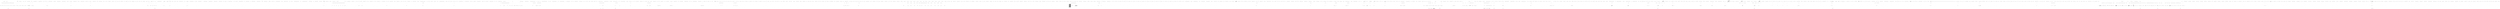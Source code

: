 digraph  {
d1 [cluster="Nancy.Authentication.Basic.Tests.BasicAuthenticationFixture.BasicAuthenticationFixture()", color=green, community=0, label="this.config = new BasicAuthenticationConfiguration(A.Fake<IUserValidator>(), ''realm'')", prediction=0, span="19-19"];
d130 [label="Nancy.Authentication.Basic.Tests.BasicAuthenticationFixture", span=""];
d0 [cluster="Nancy.Authentication.Basic.Tests.BasicAuthenticationFixture.BasicAuthenticationFixture()", label="Entry Nancy.Authentication.Basic.Tests.BasicAuthenticationFixture.BasicAuthenticationFixture()", span="17-17"];
d2 [cluster="Nancy.Authentication.Basic.Tests.BasicAuthenticationFixture.BasicAuthenticationFixture()", color=green, community=0, label="this.hooks = new FakeApplicationPipelines()", prediction=1, span="20-20"];
d5 [cluster="BasicAuthenticationConfiguration.cstr", label="Entry BasicAuthenticationConfiguration.cstr", span=""];
d6 [cluster="Unk.>", label="Entry Unk.>", span=""];
d3 [cluster="Nancy.Authentication.Basic.Tests.BasicAuthenticationFixture.BasicAuthenticationFixture()", label="BasicAuthentication.Enable(this.hooks, this.config)", span="21-21"];
d7 [cluster="Nancy.Authentication.Basic.Tests.BasicAuthenticationFixture.FakeApplicationPipelines.FakeApplicationPipelines()", label="Entry Nancy.Authentication.Basic.Tests.BasicAuthenticationFixture.FakeApplicationPipelines.FakeApplicationPipelines()", span="211-211"];
d10 [cluster="Nancy.Authentication.Basic.Tests.BasicAuthenticationFixture.Should_add_a_pre_and_post_hook_in_application_when_enabled()", color=green, community=0, label="var pipelines = A.Fake<IApplicationPipelines>()", prediction=2, span="28-28"];
d9 [cluster="Nancy.Authentication.Basic.Tests.BasicAuthenticationFixture.Should_add_a_pre_and_post_hook_in_application_when_enabled()", label="Entry Nancy.Authentication.Basic.Tests.BasicAuthenticationFixture.Should_add_a_pre_and_post_hook_in_application_when_enabled()", span="25-25"];
d11 [cluster="Nancy.Authentication.Basic.Tests.BasicAuthenticationFixture.Should_add_a_pre_and_post_hook_in_application_when_enabled()", color=green, community=0, label="BasicAuthentication.Enable(pipelines, this.config)", prediction=3, span="31-31"];
d12 [cluster="Nancy.Authentication.Basic.Tests.BasicAuthenticationFixture.Should_add_a_pre_and_post_hook_in_application_when_enabled()", color=green, community=2, label="A.CallTo(() => pipelines.BeforeRequest.AddItemToStartOfPipeline(A<Func<NancyContext, Response>>.Ignored))\r\n				.MustHaveHappened(Repeated.Exactly.Once)", prediction=2, span="34-35"];
d18 [cluster="lambda expression", color=green, community=0, label="pipelines.BeforeRequest.AddItemToStartOfPipeline(A<Func<NancyContext, Response>>.Ignored)", prediction=2, span="34-34"];
d14 [cluster="Unk.Enable", label="Entry Unk.Enable", span=""];
d13 [cluster="Nancy.Authentication.Basic.Tests.BasicAuthenticationFixture.Should_add_a_pre_and_post_hook_in_application_when_enabled()", label="Exit Nancy.Authentication.Basic.Tests.BasicAuthenticationFixture.Should_add_a_pre_and_post_hook_in_application_when_enabled()", span="25-25"];
d15 [cluster="Unk.CallTo", label="Entry Unk.CallTo", span=""];
d16 [cluster="Unk.MustHaveHappened", label="Entry Unk.MustHaveHappened", span=""];
d17 [cluster="lambda expression", label="Entry lambda expression", span="34-34"];
d131 [label=pipelines, span=""];
d19 [cluster="lambda expression", label="Exit lambda expression", span="34-34"];
d20 [cluster="Unk.AddItemToStartOfPipeline", label="Entry Unk.AddItemToStartOfPipeline", span=""];
d22 [cluster="Nancy.Authentication.Basic.Tests.BasicAuthenticationFixture.Should_add_both_basic_and_requires_auth_pre_and_post_hooks_in_module_when_enabled()", color=green, community=0, label="var module = new FakeModule()", prediction=6, span="42-42"];
d21 [cluster="Nancy.Authentication.Basic.Tests.BasicAuthenticationFixture.Should_add_both_basic_and_requires_auth_pre_and_post_hooks_in_module_when_enabled()", label="Entry Nancy.Authentication.Basic.Tests.BasicAuthenticationFixture.Should_add_both_basic_and_requires_auth_pre_and_post_hooks_in_module_when_enabled()", span="39-39"];
d23 [cluster="Nancy.Authentication.Basic.Tests.BasicAuthenticationFixture.Should_add_both_basic_and_requires_auth_pre_and_post_hooks_in_module_when_enabled()", color=green, community=0, label="BasicAuthentication.Enable(module, this.config)", prediction=3, span="45-45"];
d26 [cluster="Nancy.Authentication.Basic.Tests.BasicAuthenticationFixture.FakeModule.FakeModule()", label="Entry Nancy.Authentication.Basic.Tests.BasicAuthenticationFixture.FakeModule.FakeModule()", span="201-201"];
d24 [cluster="Nancy.Authentication.Basic.Tests.BasicAuthenticationFixture.Should_add_both_basic_and_requires_auth_pre_and_post_hooks_in_module_when_enabled()", color=green, community=0, label="module.Before.PipelineDelegates.ShouldHaveCount(2)", prediction=6, span="48-48"];
d27 [cluster="Nancy.Authentication.Basic.BasicAuthentication.Enable(Nancy.NancyModule, Nancy.Authentication.Basic.BasicAuthenticationConfiguration)", label="Entry Nancy.Authentication.Basic.BasicAuthentication.Enable(Nancy.NancyModule, Nancy.Authentication.Basic.BasicAuthenticationConfiguration)", span="42-42"];
d25 [cluster="Nancy.Authentication.Basic.Tests.BasicAuthenticationFixture.Should_add_both_basic_and_requires_auth_pre_and_post_hooks_in_module_when_enabled()", label="Exit Nancy.Authentication.Basic.Tests.BasicAuthenticationFixture.Should_add_both_basic_and_requires_auth_pre_and_post_hooks_in_module_when_enabled()", span="39-39"];
d28 [cluster="System.Collections.Generic.IEnumerable<T>.ShouldHaveCount<T>(int)", label="Entry System.Collections.Generic.IEnumerable<T>.ShouldHaveCount<T>(int)", span="65-65"];
d30 [cluster="Nancy.Authentication.Basic.Tests.BasicAuthenticationFixture.Should_throw_with_null_config_passed_to_enable_with_application()", color=green, community=0, label="var result = Record.Exception(() => BasicAuthentication.Enable(A.Fake<IApplicationPipelines>(), null))", prediction=9, span="55-55"];
d29 [cluster="Nancy.Authentication.Basic.Tests.BasicAuthenticationFixture.Should_throw_with_null_config_passed_to_enable_with_application()", label="Entry Nancy.Authentication.Basic.Tests.BasicAuthenticationFixture.Should_throw_with_null_config_passed_to_enable_with_application()", span="52-52"];
d31 [cluster="Nancy.Authentication.Basic.Tests.BasicAuthenticationFixture.Should_throw_with_null_config_passed_to_enable_with_application()", color=green, community=0, label="result.ShouldBeOfType(typeof(ArgumentNullException))", prediction=10, span="58-58"];
d33 [cluster="Unk.Exception", label="Entry Unk.Exception", span=""];
d35 [cluster="lambda expression", label="Entry lambda expression", span="55-55"];
d32 [cluster="Nancy.Authentication.Basic.Tests.BasicAuthenticationFixture.Should_throw_with_null_config_passed_to_enable_with_application()", label="Exit Nancy.Authentication.Basic.Tests.BasicAuthenticationFixture.Should_throw_with_null_config_passed_to_enable_with_application()", span="52-52"];
d34 [cluster="Unk.ShouldBeOfType", label="Entry Unk.ShouldBeOfType", span=""];
d36 [cluster="lambda expression", color=green, community=0, label="BasicAuthentication.Enable(A.Fake<IApplicationPipelines>(), null)", prediction=11, span="55-55"];
d37 [cluster="lambda expression", label="Exit lambda expression", span="55-55"];
d39 [cluster="Nancy.Authentication.Basic.Tests.BasicAuthenticationFixture.Should_throw_with_null_config_passed_to_enable_with_module()", color=green, community=0, label="var result = Record.Exception(() => BasicAuthentication.Enable(new FakeModule(), null))", prediction=12, span="65-65"];
d38 [cluster="Nancy.Authentication.Basic.Tests.BasicAuthenticationFixture.Should_throw_with_null_config_passed_to_enable_with_module()", label="Entry Nancy.Authentication.Basic.Tests.BasicAuthenticationFixture.Should_throw_with_null_config_passed_to_enable_with_module()", span="62-62"];
d40 [cluster="Nancy.Authentication.Basic.Tests.BasicAuthenticationFixture.Should_throw_with_null_config_passed_to_enable_with_module()", color=green, community=0, label="result.ShouldBeOfType(typeof(ArgumentNullException))", prediction=13, span="68-68"];
d42 [cluster="lambda expression", label="Entry lambda expression", span="65-65"];
d41 [cluster="Nancy.Authentication.Basic.Tests.BasicAuthenticationFixture.Should_throw_with_null_config_passed_to_enable_with_module()", label="Exit Nancy.Authentication.Basic.Tests.BasicAuthenticationFixture.Should_throw_with_null_config_passed_to_enable_with_module()", span="62-62"];
d43 [cluster="lambda expression", color=green, community=0, label="BasicAuthentication.Enable(new FakeModule(), null)", prediction=14, span="65-65"];
d44 [cluster="lambda expression", label="Exit lambda expression", span="65-65"];
d118 [cluster="Nancy.Authentication.Basic.Tests.BasicAuthenticationFixture.EncodeCredentials(string, string)", color=green, community=0, label="var credentials = string.Format(''{0}:{1}'', username, password)", prediction=15, span="194-194"];
d79 [cluster="Nancy.Authentication.Basic.Tests.BasicAuthenticationFixture.EncodeCredentials(string, string)", label="Entry Nancy.Authentication.Basic.Tests.BasicAuthenticationFixture.EncodeCredentials(string, string)", span="192-192"];
d119 [cluster="Nancy.Authentication.Basic.Tests.BasicAuthenticationFixture.EncodeCredentials(string, string)", color=green, community=0, label="var encodedCredentials = Convert.ToBase64String(Encoding.UTF8.GetBytes(credentials))", prediction=16, span="196-196"];
d122 [cluster="string.Format(string, object, object)", label="Entry string.Format(string, object, object)", span="0-0"];
d120 [cluster="Nancy.Authentication.Basic.Tests.BasicAuthenticationFixture.EncodeCredentials(string, string)", color=green, community=0, label="return encodedCredentials;", prediction=17, span="198-198"];
d123 [cluster="System.Text.Encoding.GetBytes(string)", label="Entry System.Text.Encoding.GetBytes(string)", span="0-0"];
d124 [cluster="System.Convert.ToBase64String(byte[])", label="Entry System.Convert.ToBase64String(byte[])", span="0-0"];
d121 [cluster="Nancy.Authentication.Basic.Tests.BasicAuthenticationFixture.EncodeCredentials(string, string)", label="Exit Nancy.Authentication.Basic.Tests.BasicAuthenticationFixture.EncodeCredentials(string, string)", span="192-192"];
d125 [cluster="Nancy.Authentication.Basic.Tests.BasicAuthenticationFixture.FakeApplicationPipelines.FakeApplicationPipelines()", color=green, community=0, label="this.BeforeRequest = new BeforePipeline()", prediction=18, span="213-213"];
d133 [label="Nancy.Authentication.Basic.Tests.BasicAuthenticationFixture.FakeApplicationPipelines", span=""];
d126 [cluster="Nancy.Authentication.Basic.Tests.BasicAuthenticationFixture.FakeApplicationPipelines.FakeApplicationPipelines()", color=green, community=0, label="this.AfterRequest = new AfterPipeline()", prediction=19, span="214-214"];
d128 [cluster="Nancy.BeforePipeline.BeforePipeline()", label="Entry Nancy.BeforePipeline.BeforePipeline()", span="16-16"];
d127 [cluster="Nancy.Authentication.Basic.Tests.BasicAuthenticationFixture.FakeApplicationPipelines.FakeApplicationPipelines()", label="Exit Nancy.Authentication.Basic.Tests.BasicAuthenticationFixture.FakeApplicationPipelines.FakeApplicationPipelines()", span="211-211"];
d129 [cluster="Nancy.AfterPipeline.AfterPipeline()", label="Entry Nancy.AfterPipeline.AfterPipeline()", span="14-14"];
d47 [cluster="Nancy.Authentication.Basic.Tests.BasicAuthenticationFixture.Pre_request_hook_should_not_set_auth_details_with_no_auth_headers()", label="var result = this.hooks.BeforeRequest.Invoke(context)", span="81-81"];
d59 [cluster="Nancy.Authentication.Basic.Tests.BasicAuthenticationFixture.Post_request_hook_should_return_challenge_when_unauthorized_returned_from_route()", label="this.hooks.AfterRequest.Invoke(context)", span="101-101"];
d64 [cluster="Nancy.Authentication.Basic.Tests.BasicAuthenticationFixture.Post_request_hook_should_return_challenge_when_unauthorized_returned_from_route()", label="context.Response.Headers[''WWW-Authenticate''].ShouldContain(''realm=\'''' + this.config.Realm + ''\'''')", span="108-108"];
d75 [cluster="Nancy.Authentication.Basic.Tests.BasicAuthenticationFixture.Pre_request_hook_should_not_set_auth_details_when_invalid_scheme_in_auth_header()", label="var result = this.hooks.BeforeRequest.Invoke(context)", span="119-119"];
d83 [cluster="Nancy.Authentication.Basic.Tests.BasicAuthenticationFixture.Pre_request_hook_should_not_authenticate_when_invalid_encoded_username_in_auth_header()", label="var result = this.hooks.BeforeRequest.Invoke(context)", span="134-134"];
d89 [cluster="Nancy.Authentication.Basic.Tests.BasicAuthenticationFixture.Pre_request_hook_should_call_user_validator_with_username_in_auth_header()", label="this.hooks.BeforeRequest.Invoke(context)", span="149-149"];
d90 [cluster="Nancy.Authentication.Basic.Tests.BasicAuthenticationFixture.Pre_request_hook_should_call_user_validator_with_username_in_auth_header()", label="A.CallTo(() => config.UserValidator.Validate(''foo'', ''bar'')).MustHaveHappened()", span="152-152"];
d93 [cluster="lambda expression", label="config.UserValidator.Validate(''foo'', ''bar'')", span="152-152"];
d4 [cluster="Nancy.Authentication.Basic.Tests.BasicAuthenticationFixture.BasicAuthenticationFixture()", label="Exit Nancy.Authentication.Basic.Tests.BasicAuthenticationFixture.BasicAuthenticationFixture()", span="17-17"];
d101 [cluster="Nancy.Authentication.Basic.Tests.BasicAuthenticationFixture.Should_set_user_in_context_with_valid_username_in_auth_header()", label="var cfg = new BasicAuthenticationConfiguration(validator, ''realm'')", span="165-165"];
d98 [cluster="Nancy.Authentication.Basic.Tests.BasicAuthenticationFixture.Should_set_user_in_context_with_valid_username_in_auth_header()", label="var validator = A.Fake<IUserValidator>()", span="161-161"];
d99 [cluster="Nancy.Authentication.Basic.Tests.BasicAuthenticationFixture.Should_set_user_in_context_with_valid_username_in_auth_header()", label="var fakeUser = A.Fake<IUserIdentity>()", span="162-162"];
d8 [cluster="Nancy.Authentication.Basic.BasicAuthentication.Enable(Nancy.Bootstrapper.IApplicationPipelines, Nancy.Authentication.Basic.BasicAuthenticationConfiguration)", label="Entry Nancy.Authentication.Basic.BasicAuthentication.Enable(Nancy.Bootstrapper.IApplicationPipelines, Nancy.Authentication.Basic.BasicAuthenticationConfiguration)", span="21-21"];
d97 [cluster="Nancy.Authentication.Basic.Tests.BasicAuthenticationFixture.Should_set_user_in_context_with_valid_username_in_auth_header()", label="var fakePipelines = new FakeApplicationPipelines()", span="159-159"];
d100 [cluster="Nancy.Authentication.Basic.Tests.BasicAuthenticationFixture.Should_set_user_in_context_with_valid_username_in_auth_header()", label="A.CallTo(() => validator.Validate(''foo'', ''bar'')).Returns(fakeUser)", span="163-163"];
d74 [cluster="Nancy.Authentication.Basic.Tests.BasicAuthenticationFixture.Pre_request_hook_should_not_set_auth_details_when_invalid_scheme_in_auth_header()", label="var context = CreateContextWithHeader(\r\n                ''Authorization'', new[] { ''FooScheme'' + '' '' + EncodeCredentials(''foo'', ''bar'') })", span="115-116"];
d88 [cluster="Nancy.Authentication.Basic.Tests.BasicAuthenticationFixture.Pre_request_hook_should_call_user_validator_with_username_in_auth_header()", label="var context = CreateContextWithHeader(\r\n               ''Authorization'', new[] { ''Basic'' + '' '' + EncodeCredentials(''foo'', ''bar'') })", span="145-146"];
d102 [cluster="Nancy.Authentication.Basic.Tests.BasicAuthenticationFixture.Should_set_user_in_context_with_valid_username_in_auth_header()", label="var context = CreateContextWithHeader(\r\n               ''Authorization'', new [] { ''Basic'' + '' '' + EncodeCredentials(''foo'', ''bar'') })", span="167-168"];
d46 [cluster="Nancy.Authentication.Basic.Tests.BasicAuthenticationFixture.Pre_request_hook_should_not_set_auth_details_with_no_auth_headers()", label="var context = new NancyContext()\r\n            {\r\n                Request = new FakeRequest(''GET'', ''/'')\r\n            }", span="75-78"];
d48 [cluster="Nancy.Authentication.Basic.Tests.BasicAuthenticationFixture.Pre_request_hook_should_not_set_auth_details_with_no_auth_headers()", label="result.ShouldBeNull()", span="84-84"];
d53 [cluster="Nancy.BeforePipeline.Invoke(Nancy.NancyContext)", label="Entry Nancy.BeforePipeline.Invoke(Nancy.NancyContext)", span="56-56"];
d56 [cluster="Nancy.Authentication.Basic.Tests.BasicAuthenticationFixture.Post_request_hook_should_return_challenge_when_unauthorized_returned_from_route()", label="var context = new NancyContext()\r\n            {\r\n                Request = new FakeRequest(''GET'', ''/'')\r\n            }", span="92-95"];
d58 [cluster="Nancy.Authentication.Basic.Tests.BasicAuthenticationFixture.Post_request_hook_should_return_challenge_when_unauthorized_returned_from_route()", label="context.Response = new Response { StatusCode = HttpStatusCode.Unauthorized }", span="98-98"];
d60 [cluster="Nancy.Authentication.Basic.Tests.BasicAuthenticationFixture.Post_request_hook_should_return_challenge_when_unauthorized_returned_from_route()", label="context.Response.Headers.TryGetValue(''WWW-Authenticate'', out wwwAuthenticate)", span="104-104"];
d67 [cluster="Nancy.AfterPipeline.Invoke(Nancy.NancyContext)", label="Entry Nancy.AfterPipeline.Invoke(Nancy.NancyContext)", span="44-44"];
d63 [cluster="Nancy.Authentication.Basic.Tests.BasicAuthenticationFixture.Post_request_hook_should_return_challenge_when_unauthorized_returned_from_route()", label="context.Response.Headers[''WWW-Authenticate''].ShouldContain(''Basic'')", span="107-107"];
d65 [cluster="Nancy.Authentication.Basic.Tests.BasicAuthenticationFixture.Post_request_hook_should_return_challenge_when_unauthorized_returned_from_route()", label="Exit Nancy.Authentication.Basic.Tests.BasicAuthenticationFixture.Post_request_hook_should_return_challenge_when_unauthorized_returned_from_route()", span="89-89"];
d72 [cluster="string.ShouldContain(string)", label="Entry string.ShouldContain(string)", span="55-55"];
d76 [cluster="Nancy.Authentication.Basic.Tests.BasicAuthenticationFixture.Pre_request_hook_should_not_set_auth_details_when_invalid_scheme_in_auth_header()", label="result.ShouldBeNull()", span="122-122"];
d82 [cluster="Nancy.Authentication.Basic.Tests.BasicAuthenticationFixture.Pre_request_hook_should_not_authenticate_when_invalid_encoded_username_in_auth_header()", label="var context = CreateContextWithHeader(\r\n               ''Authorization'', new[] { ''Basic'' + '' '' + ''some credentials'' })", span="130-131"];
d84 [cluster="Nancy.Authentication.Basic.Tests.BasicAuthenticationFixture.Pre_request_hook_should_not_authenticate_when_invalid_encoded_username_in_auth_header()", label="result.ShouldBeNull()", span="137-137"];
d91 [cluster="Nancy.Authentication.Basic.Tests.BasicAuthenticationFixture.Pre_request_hook_should_call_user_validator_with_username_in_auth_header()", label="Exit Nancy.Authentication.Basic.Tests.BasicAuthenticationFixture.Pre_request_hook_should_call_user_validator_with_username_in_auth_header()", span="142-142"];
d92 [cluster="lambda expression", label="Entry lambda expression", span="152-152"];
d94 [cluster="lambda expression", label="Exit lambda expression", span="152-152"];
d95 [cluster="Nancy.Authentication.Basic.IUserValidator.Validate(string, string)", label="Entry Nancy.Authentication.Basic.IUserValidator.Validate(string, string)", span="19-19"];
d103 [cluster="Nancy.Authentication.Basic.Tests.BasicAuthenticationFixture.Should_set_user_in_context_with_valid_username_in_auth_header()", label="BasicAuthentication.Enable(fakePipelines, cfg)", span="170-170"];
d110 [cluster="lambda expression", label="validator.Validate(''foo'', ''bar'')", span="163-163"];
d105 [cluster="Nancy.Authentication.Basic.Tests.BasicAuthenticationFixture.Should_set_user_in_context_with_valid_username_in_auth_header()", label="context.CurrentUser.ShouldBeSameAs(fakeUser)", span="176-176"];
d96 [cluster="Nancy.Authentication.Basic.Tests.BasicAuthenticationFixture.Should_set_user_in_context_with_valid_username_in_auth_header()", label="Entry Nancy.Authentication.Basic.Tests.BasicAuthenticationFixture.Should_set_user_in_context_with_valid_username_in_auth_header()", span="156-156"];
d104 [cluster="Nancy.Authentication.Basic.Tests.BasicAuthenticationFixture.Should_set_user_in_context_with_valid_username_in_auth_header()", label="fakePipelines.BeforeRequest.Invoke(context)", span="173-173"];
d107 [cluster="Unk.Returns", label="Entry Unk.Returns", span=""];
d109 [cluster="lambda expression", label="Entry lambda expression", span="163-163"];
d73 [cluster="Nancy.Authentication.Basic.Tests.BasicAuthenticationFixture.Pre_request_hook_should_not_set_auth_details_when_invalid_scheme_in_auth_header()", label="Entry Nancy.Authentication.Basic.Tests.BasicAuthenticationFixture.Pre_request_hook_should_not_set_auth_details_when_invalid_scheme_in_auth_header()", span="112-112"];
d80 [cluster="Nancy.Authentication.Basic.Tests.BasicAuthenticationFixture.CreateContextWithHeader(string, System.Collections.Generic.IEnumerable<string>)", label="Entry Nancy.Authentication.Basic.Tests.BasicAuthenticationFixture.CreateContextWithHeader(string, System.Collections.Generic.IEnumerable<string>)", span="179-179"];
d77 [cluster="Nancy.Authentication.Basic.Tests.BasicAuthenticationFixture.Pre_request_hook_should_not_set_auth_details_when_invalid_scheme_in_auth_header()", label="context.CurrentUser.ShouldBeNull()", span="123-123"];
d87 [cluster="Nancy.Authentication.Basic.Tests.BasicAuthenticationFixture.Pre_request_hook_should_call_user_validator_with_username_in_auth_header()", label="Entry Nancy.Authentication.Basic.Tests.BasicAuthenticationFixture.Pre_request_hook_should_call_user_validator_with_username_in_auth_header()", span="142-142"];
d45 [cluster="Nancy.Authentication.Basic.Tests.BasicAuthenticationFixture.Pre_request_hook_should_not_set_auth_details_with_no_auth_headers()", label="Entry Nancy.Authentication.Basic.Tests.BasicAuthenticationFixture.Pre_request_hook_should_not_set_auth_details_with_no_auth_headers()", span="72-72"];
d51 [cluster="Nancy.NancyContext.NancyContext()", label="Entry Nancy.NancyContext.NancyContext()", span="16-16"];
d52 [cluster="Nancy.Tests.Fakes.FakeRequest.FakeRequest(string, string)", label="Entry Nancy.Tests.Fakes.FakeRequest.FakeRequest(string, string)", span="8-8"];
d49 [cluster="Nancy.Authentication.Basic.Tests.BasicAuthenticationFixture.Pre_request_hook_should_not_set_auth_details_with_no_auth_headers()", label="context.CurrentUser.ShouldBeNull()", span="85-85"];
d54 [cluster="object.ShouldBeNull()", label="Entry object.ShouldBeNull()", span="120-120"];
d55 [cluster="Nancy.Authentication.Basic.Tests.BasicAuthenticationFixture.Post_request_hook_should_return_challenge_when_unauthorized_returned_from_route()", label="Entry Nancy.Authentication.Basic.Tests.BasicAuthenticationFixture.Post_request_hook_should_return_challenge_when_unauthorized_returned_from_route()", span="89-89"];
d57 [cluster="Nancy.Authentication.Basic.Tests.BasicAuthenticationFixture.Post_request_hook_should_return_challenge_when_unauthorized_returned_from_route()", label="string wwwAuthenticate", span="97-97"];
d61 [cluster="Nancy.Authentication.Basic.Tests.BasicAuthenticationFixture.Post_request_hook_should_return_challenge_when_unauthorized_returned_from_route()", label="context.Response.StatusCode.ShouldEqual(HttpStatusCode.Unauthorized)", span="105-105"];
d62 [cluster="Nancy.Authentication.Basic.Tests.BasicAuthenticationFixture.Post_request_hook_should_return_challenge_when_unauthorized_returned_from_route()", label="context.Response.Headers.ContainsKey(''WWW-Authenticate'').ShouldBeTrue()", span="106-106"];
d66 [cluster="Nancy.Response.Response()", label="Entry Nancy.Response.Response()", span="15-15"];
d68 [cluster="System.Collections.Generic.IDictionary<TKey, TValue>.TryGetValue(TKey, out TValue)", label="Entry System.Collections.Generic.IDictionary<TKey, TValue>.TryGetValue(TKey, out TValue)", span="0-0"];
d81 [cluster="Nancy.Authentication.Basic.Tests.BasicAuthenticationFixture.Pre_request_hook_should_not_authenticate_when_invalid_encoded_username_in_auth_header()", label="Entry Nancy.Authentication.Basic.Tests.BasicAuthenticationFixture.Pre_request_hook_should_not_authenticate_when_invalid_encoded_username_in_auth_header()", span="127-127"];
d85 [cluster="Nancy.Authentication.Basic.Tests.BasicAuthenticationFixture.Pre_request_hook_should_not_authenticate_when_invalid_encoded_username_in_auth_header()", label="context.CurrentUser.ShouldBeNull()", span="138-138"];
d132 [label=validator, span=""];
d111 [cluster="lambda expression", label="Exit lambda expression", span="163-163"];
d112 [cluster="Unk.Validate", label="Entry Unk.Validate", span=""];
d106 [cluster="Nancy.Authentication.Basic.Tests.BasicAuthenticationFixture.Should_set_user_in_context_with_valid_username_in_auth_header()", label="Exit Nancy.Authentication.Basic.Tests.BasicAuthenticationFixture.Should_set_user_in_context_with_valid_username_in_auth_header()", span="156-156"];
d108 [cluster="Unk.ShouldBeSameAs", label="Entry Unk.ShouldBeSameAs", span=""];
d78 [cluster="Nancy.Authentication.Basic.Tests.BasicAuthenticationFixture.Pre_request_hook_should_not_set_auth_details_when_invalid_scheme_in_auth_header()", label="Exit Nancy.Authentication.Basic.Tests.BasicAuthenticationFixture.Pre_request_hook_should_not_set_auth_details_when_invalid_scheme_in_auth_header()", span="112-112"];
d115 [cluster="Nancy.Authentication.Basic.Tests.BasicAuthenticationFixture.CreateContextWithHeader(string, System.Collections.Generic.IEnumerable<string>)", label="Exit Nancy.Authentication.Basic.Tests.BasicAuthenticationFixture.CreateContextWithHeader(string, System.Collections.Generic.IEnumerable<string>)", span="179-179"];
d113 [cluster="Nancy.Authentication.Basic.Tests.BasicAuthenticationFixture.CreateContextWithHeader(string, System.Collections.Generic.IEnumerable<string>)", label="var header = new Dictionary<string, IEnumerable<string>>\r\n            {\r\n                { name, values }\r\n            }", span="181-184"];
d50 [cluster="Nancy.Authentication.Basic.Tests.BasicAuthenticationFixture.Pre_request_hook_should_not_set_auth_details_with_no_auth_headers()", label="Exit Nancy.Authentication.Basic.Tests.BasicAuthenticationFixture.Pre_request_hook_should_not_set_auth_details_with_no_auth_headers()", span="72-72"];
d114 [cluster="Nancy.Authentication.Basic.Tests.BasicAuthenticationFixture.CreateContextWithHeader(string, System.Collections.Generic.IEnumerable<string>)", label="return new NancyContext()\r\n            {\r\n                Request = new FakeRequest(''GET'', ''/'', header)\r\n            };", span="186-189"];
d69 [cluster="object.ShouldEqual(object)", label="Entry object.ShouldEqual(object)", span="80-80"];
d70 [cluster="System.Collections.Generic.IDictionary<TKey, TValue>.ContainsKey(TKey)", label="Entry System.Collections.Generic.IDictionary<TKey, TValue>.ContainsKey(TKey)", span="0-0"];
d71 [cluster="bool.ShouldBeTrue()", label="Entry bool.ShouldBeTrue()", span="70-70"];
d86 [cluster="Nancy.Authentication.Basic.Tests.BasicAuthenticationFixture.Pre_request_hook_should_not_authenticate_when_invalid_encoded_username_in_auth_header()", label="Exit Nancy.Authentication.Basic.Tests.BasicAuthenticationFixture.Pre_request_hook_should_not_authenticate_when_invalid_encoded_username_in_auth_header()", span="127-127"];
d116 [cluster="System.Collections.Generic.Dictionary<TKey, TValue>.Dictionary()", label="Entry System.Collections.Generic.Dictionary<TKey, TValue>.Dictionary()", span="0-0"];
d117 [cluster="Nancy.Tests.Fakes.FakeRequest.FakeRequest(string, string, System.Collections.Generic.IDictionary<string, System.Collections.Generic.IEnumerable<string>>)", label="Entry Nancy.Tests.Fakes.FakeRequest.FakeRequest(string, string, System.Collections.Generic.IDictionary<string, System.Collections.Generic.IEnumerable<string>>)", span="13-13"];
m0_48 [cluster="Nancy.Request.Request(string, string, string)", file="BootstrapperBaseFixtureBase.cs", label="Entry Nancy.Request.Request(string, string, string)", span="27-27"];
m0_79 [cluster="System.ArgumentNullException.ArgumentNullException(string)", file="BootstrapperBaseFixtureBase.cs", label="Entry System.ArgumentNullException.ArgumentNullException(string)", span="0-0"];
m0_84 [cluster="Nancy.Tests.Unit.Bootstrapper.Base.BootstrapperBaseFixtureBase<TContainer>.FakeEngine.HandleRequest(Nancy.Request, System.Action<Nancy.NancyContext>, System.Action<System.Exception>)", file="BootstrapperBaseFixtureBase.cs", label="Entry Nancy.Tests.Unit.Bootstrapper.Base.BootstrapperBaseFixtureBase<TContainer>.FakeEngine.HandleRequest(Nancy.Request, System.Action<Nancy.NancyContext>, System.Action<System.Exception>)", span="169-169"];
m0_85 [cluster="Nancy.Tests.Unit.Bootstrapper.Base.BootstrapperBaseFixtureBase<TContainer>.FakeEngine.HandleRequest(Nancy.Request, System.Action<Nancy.NancyContext>, System.Action<System.Exception>)", file="BootstrapperBaseFixtureBase.cs", label="throw new NotImplementedException();", span="171-171"];
m0_86 [cluster="Nancy.Tests.Unit.Bootstrapper.Base.BootstrapperBaseFixtureBase<TContainer>.FakeEngine.HandleRequest(Nancy.Request, System.Action<Nancy.NancyContext>, System.Action<System.Exception>)", file="BootstrapperBaseFixtureBase.cs", label="Exit Nancy.Tests.Unit.Bootstrapper.Base.BootstrapperBaseFixtureBase<TContainer>.FakeEngine.HandleRequest(Nancy.Request, System.Action<Nancy.NancyContext>, System.Action<System.Exception>)", span="169-169"];
m0_80 [cluster="Nancy.Tests.Unit.Bootstrapper.Base.BootstrapperBaseFixtureBase<TContainer>.FakeEngine.HandleRequest(Nancy.Request)", file="BootstrapperBaseFixtureBase.cs", label="Entry Nancy.Tests.Unit.Bootstrapper.Base.BootstrapperBaseFixtureBase<TContainer>.FakeEngine.HandleRequest(Nancy.Request)", span="158-158"];
m0_81 [cluster="Nancy.Tests.Unit.Bootstrapper.Base.BootstrapperBaseFixtureBase<TContainer>.FakeEngine.HandleRequest(Nancy.Request)", file="BootstrapperBaseFixtureBase.cs", label="throw new NotImplementedException();", span="160-160"];
m0_82 [cluster="Nancy.Tests.Unit.Bootstrapper.Base.BootstrapperBaseFixtureBase<TContainer>.FakeEngine.HandleRequest(Nancy.Request)", file="BootstrapperBaseFixtureBase.cs", label="Exit Nancy.Tests.Unit.Bootstrapper.Base.BootstrapperBaseFixtureBase<TContainer>.FakeEngine.HandleRequest(Nancy.Request)", span="158-158"];
m0_0 [cluster="Nancy.Tests.Unit.Bootstrapper.Base.BootstrapperBaseFixtureBase<TContainer>.BootstrapperBaseFixtureBase()", file="BootstrapperBaseFixtureBase.cs", label="Entry Nancy.Tests.Unit.Bootstrapper.Base.BootstrapperBaseFixtureBase<TContainer>.BootstrapperBaseFixtureBase()", span="26-26"];
m0_1 [cluster="Nancy.Tests.Unit.Bootstrapper.Base.BootstrapperBaseFixtureBase<TContainer>.BootstrapperBaseFixtureBase()", file="BootstrapperBaseFixtureBase.cs", label="this.configuration = NancyInternalConfiguration.WithOverrides(\r\n                builder =>\r\n                {\r\n                    builder.NancyEngine = typeof(FakeEngine);\r\n                })", span="28-32"];
m0_2 [cluster="Nancy.Tests.Unit.Bootstrapper.Base.BootstrapperBaseFixtureBase<TContainer>.BootstrapperBaseFixtureBase()", file="BootstrapperBaseFixtureBase.cs", label="Exit Nancy.Tests.Unit.Bootstrapper.Base.BootstrapperBaseFixtureBase<TContainer>.BootstrapperBaseFixtureBase()", span="26-26"];
m0_78 [cluster="System.ArgumentNullException.ArgumentNullException(string, string)", file="BootstrapperBaseFixtureBase.cs", label="Entry System.ArgumentNullException.ArgumentNullException(string, string)", span="0-0"];
m0_17 [cluster="Nancy.Tests.Unit.Bootstrapper.Base.BootstrapperBaseFixtureBase<TContainer>.Should_resolve_engine_when_initialised()", file="BootstrapperBaseFixtureBase.cs", label="Entry Nancy.Tests.Unit.Bootstrapper.Base.BootstrapperBaseFixtureBase<TContainer>.Should_resolve_engine_when_initialised()", span="44-44"];
m0_18 [cluster="Nancy.Tests.Unit.Bootstrapper.Base.BootstrapperBaseFixtureBase<TContainer>.Should_resolve_engine_when_initialised()", file="BootstrapperBaseFixtureBase.cs", label="this.Bootstrapper.Initialise()", span="46-46"];
m0_19 [cluster="Nancy.Tests.Unit.Bootstrapper.Base.BootstrapperBaseFixtureBase<TContainer>.Should_resolve_engine_when_initialised()", file="BootstrapperBaseFixtureBase.cs", label="var result = this.Bootstrapper.GetEngine()", span="48-48"];
m0_20 [cluster="Nancy.Tests.Unit.Bootstrapper.Base.BootstrapperBaseFixtureBase<TContainer>.Should_resolve_engine_when_initialised()", file="BootstrapperBaseFixtureBase.cs", label="result.ShouldNotBeNull()", span="50-50"];
m0_21 [cluster="Nancy.Tests.Unit.Bootstrapper.Base.BootstrapperBaseFixtureBase<TContainer>.Should_resolve_engine_when_initialised()", file="BootstrapperBaseFixtureBase.cs", label="result.ShouldBeOfType(typeof(INancyEngine))", span="51-51"];
m0_22 [cluster="Nancy.Tests.Unit.Bootstrapper.Base.BootstrapperBaseFixtureBase<TContainer>.Should_resolve_engine_when_initialised()", file="BootstrapperBaseFixtureBase.cs", label="Exit Nancy.Tests.Unit.Bootstrapper.Base.BootstrapperBaseFixtureBase<TContainer>.Should_resolve_engine_when_initialised()", span="44-44"];
m0_38 [cluster="Nancy.Tests.Unit.Bootstrapper.Base.BootstrapperBaseFixtureBase<TContainer>.Should_set_pre_request_hook()", file="BootstrapperBaseFixtureBase.cs", label="Entry Nancy.Tests.Unit.Bootstrapper.Base.BootstrapperBaseFixtureBase<TContainer>.Should_set_pre_request_hook()", span="76-76"];
m0_39 [cluster="Nancy.Tests.Unit.Bootstrapper.Base.BootstrapperBaseFixtureBase<TContainer>.Should_set_pre_request_hook()", file="BootstrapperBaseFixtureBase.cs", label="var called = false", span="78-78"];
m0_40 [cluster="Nancy.Tests.Unit.Bootstrapper.Base.BootstrapperBaseFixtureBase<TContainer>.Should_set_pre_request_hook()", file="BootstrapperBaseFixtureBase.cs", label="this.Bootstrapper.Initialise()", span="79-79"];
m0_41 [cluster="Nancy.Tests.Unit.Bootstrapper.Base.BootstrapperBaseFixtureBase<TContainer>.Should_set_pre_request_hook()", file="BootstrapperBaseFixtureBase.cs", label="this.Bootstrapper.BeforeRequest += (c) => { called = true; return null; }", span="80-80"];
m0_42 [cluster="Nancy.Tests.Unit.Bootstrapper.Base.BootstrapperBaseFixtureBase<TContainer>.Should_set_pre_request_hook()", file="BootstrapperBaseFixtureBase.cs", label="var engine = this.Bootstrapper.GetEngine()", span="81-81"];
m0_43 [cluster="Nancy.Tests.Unit.Bootstrapper.Base.BootstrapperBaseFixtureBase<TContainer>.Should_set_pre_request_hook()", file="BootstrapperBaseFixtureBase.cs", label="var context = new NancyContext\r\n            {\r\n                Request = new Request(''GET'', ''/'', ''http'')\r\n            }", span="83-86"];
m0_44 [cluster="Nancy.Tests.Unit.Bootstrapper.Base.BootstrapperBaseFixtureBase<TContainer>.Should_set_pre_request_hook()", file="BootstrapperBaseFixtureBase.cs", label="engine.PreRequestHook.Invoke(context)", span="88-88"];
m0_45 [cluster="Nancy.Tests.Unit.Bootstrapper.Base.BootstrapperBaseFixtureBase<TContainer>.Should_set_pre_request_hook()", file="BootstrapperBaseFixtureBase.cs", label="called.ShouldBeTrue()", span="90-90"];
m0_46 [cluster="Nancy.Tests.Unit.Bootstrapper.Base.BootstrapperBaseFixtureBase<TContainer>.Should_set_pre_request_hook()", file="BootstrapperBaseFixtureBase.cs", label="Exit Nancy.Tests.Unit.Bootstrapper.Base.BootstrapperBaseFixtureBase<TContainer>.Should_set_pre_request_hook()", span="76-76"];
m0_37 [cluster="object.ShouldBeSameAs(object)", file="BootstrapperBaseFixtureBase.cs", label="Entry object.ShouldBeSameAs(object)", span="115-115"];
m0_49 [cluster="System.Func<T, TResult>.Invoke(T)", file="BootstrapperBaseFixtureBase.cs", label="Entry System.Func<T, TResult>.Invoke(T)", span="0-0"];
m0_26 [cluster="Nancy.Tests.Unit.Bootstrapper.Base.BootstrapperBaseFixtureBase<TContainer>.Should_use_types_from_config()", file="BootstrapperBaseFixtureBase.cs", label="Entry Nancy.Tests.Unit.Bootstrapper.Base.BootstrapperBaseFixtureBase<TContainer>.Should_use_types_from_config()", span="55-55"];
m0_27 [cluster="Nancy.Tests.Unit.Bootstrapper.Base.BootstrapperBaseFixtureBase<TContainer>.Should_use_types_from_config()", file="BootstrapperBaseFixtureBase.cs", label="this.Bootstrapper.Initialise()", span="57-57"];
m0_28 [cluster="Nancy.Tests.Unit.Bootstrapper.Base.BootstrapperBaseFixtureBase<TContainer>.Should_use_types_from_config()", file="BootstrapperBaseFixtureBase.cs", label="var result = this.Bootstrapper.GetEngine()", span="59-59"];
m0_29 [cluster="Nancy.Tests.Unit.Bootstrapper.Base.BootstrapperBaseFixtureBase<TContainer>.Should_use_types_from_config()", file="BootstrapperBaseFixtureBase.cs", label="result.ShouldBeOfType(typeof(FakeEngine))", span="61-61"];
m0_30 [cluster="Nancy.Tests.Unit.Bootstrapper.Base.BootstrapperBaseFixtureBase<TContainer>.Should_use_types_from_config()", file="BootstrapperBaseFixtureBase.cs", label="Exit Nancy.Tests.Unit.Bootstrapper.Base.BootstrapperBaseFixtureBase<TContainer>.Should_use_types_from_config()", span="55-55"];
m0_12 [cluster="Unk.ShouldNotBeNull", file="BootstrapperBaseFixtureBase.cs", label="Entry Unk.ShouldNotBeNull", span=""];
m0_31 [cluster="Nancy.Tests.Unit.Bootstrapper.Base.BootstrapperBaseFixtureBase<TContainer>.Should_register_config_types_as_singletons()", file="BootstrapperBaseFixtureBase.cs", label="Entry Nancy.Tests.Unit.Bootstrapper.Base.BootstrapperBaseFixtureBase<TContainer>.Should_register_config_types_as_singletons()", span="65-65"];
m0_32 [cluster="Nancy.Tests.Unit.Bootstrapper.Base.BootstrapperBaseFixtureBase<TContainer>.Should_register_config_types_as_singletons()", file="BootstrapperBaseFixtureBase.cs", label="this.Bootstrapper.Initialise()", span="67-67"];
m0_33 [cluster="Nancy.Tests.Unit.Bootstrapper.Base.BootstrapperBaseFixtureBase<TContainer>.Should_register_config_types_as_singletons()", file="BootstrapperBaseFixtureBase.cs", label="var result1 = this.Bootstrapper.GetEngine()", span="69-69"];
m0_34 [cluster="Nancy.Tests.Unit.Bootstrapper.Base.BootstrapperBaseFixtureBase<TContainer>.Should_register_config_types_as_singletons()", file="BootstrapperBaseFixtureBase.cs", label="var result2 = this.Bootstrapper.GetEngine()", span="70-70"];
m0_35 [cluster="Nancy.Tests.Unit.Bootstrapper.Base.BootstrapperBaseFixtureBase<TContainer>.Should_register_config_types_as_singletons()", file="BootstrapperBaseFixtureBase.cs", label="result1.ShouldBeSameAs(result2)", span="72-72"];
m0_36 [cluster="Nancy.Tests.Unit.Bootstrapper.Base.BootstrapperBaseFixtureBase<TContainer>.Should_register_config_types_as_singletons()", file="BootstrapperBaseFixtureBase.cs", label="Exit Nancy.Tests.Unit.Bootstrapper.Base.BootstrapperBaseFixtureBase<TContainer>.Should_register_config_types_as_singletons()", span="65-65"];
m0_83 [cluster="System.NotImplementedException.NotImplementedException()", file="BootstrapperBaseFixtureBase.cs", label="Entry System.NotImplementedException.NotImplementedException()", span="0-0"];
m0_55 [cluster="Nancy.Tests.Unit.Bootstrapper.Base.BootstrapperBaseFixtureBase<TContainer>.Should_set_post_request_hook()", file="BootstrapperBaseFixtureBase.cs", label="Entry Nancy.Tests.Unit.Bootstrapper.Base.BootstrapperBaseFixtureBase<TContainer>.Should_set_post_request_hook()", span="94-94"];
m0_56 [cluster="Nancy.Tests.Unit.Bootstrapper.Base.BootstrapperBaseFixtureBase<TContainer>.Should_set_post_request_hook()", file="BootstrapperBaseFixtureBase.cs", label="var called = false", span="96-96"];
m0_57 [cluster="Nancy.Tests.Unit.Bootstrapper.Base.BootstrapperBaseFixtureBase<TContainer>.Should_set_post_request_hook()", file="BootstrapperBaseFixtureBase.cs", label="this.Bootstrapper.Initialise()", span="97-97"];
m0_58 [cluster="Nancy.Tests.Unit.Bootstrapper.Base.BootstrapperBaseFixtureBase<TContainer>.Should_set_post_request_hook()", file="BootstrapperBaseFixtureBase.cs", label="this.Bootstrapper.AfterRequest += (c) => { called = true; }", span="98-98"];
m0_59 [cluster="Nancy.Tests.Unit.Bootstrapper.Base.BootstrapperBaseFixtureBase<TContainer>.Should_set_post_request_hook()", file="BootstrapperBaseFixtureBase.cs", label="var engine = this.Bootstrapper.GetEngine()", span="99-99"];
m0_60 [cluster="Nancy.Tests.Unit.Bootstrapper.Base.BootstrapperBaseFixtureBase<TContainer>.Should_set_post_request_hook()", file="BootstrapperBaseFixtureBase.cs", label="engine.PostRequestHook.Invoke(new NancyContext())", span="101-101"];
m0_61 [cluster="Nancy.Tests.Unit.Bootstrapper.Base.BootstrapperBaseFixtureBase<TContainer>.Should_set_post_request_hook()", file="BootstrapperBaseFixtureBase.cs", label="called.ShouldBeTrue()", span="103-103"];
m0_62 [cluster="Nancy.Tests.Unit.Bootstrapper.Base.BootstrapperBaseFixtureBase<TContainer>.Should_set_post_request_hook()", file="BootstrapperBaseFixtureBase.cs", label="Exit Nancy.Tests.Unit.Bootstrapper.Base.BootstrapperBaseFixtureBase<TContainer>.Should_set_post_request_hook()", span="94-94"];
m0_63 [cluster="System.Action<T>.Invoke(T)", file="BootstrapperBaseFixtureBase.cs", label="Entry System.Action<T>.Invoke(T)", span="0-0"];
m0_3 [cluster="Nancy.Bootstrapper.NancyInternalConfiguration.WithOverrides(System.Action<Nancy.Bootstrapper.NancyInternalConfiguration>)", file="BootstrapperBaseFixtureBase.cs", label="Entry Nancy.Bootstrapper.NancyInternalConfiguration.WithOverrides(System.Action<Nancy.Bootstrapper.NancyInternalConfiguration>)", span="124-124"];
m0_16 [cluster="Nancy.Bootstrapper.NancyBootstrapperBase<TContainer>.GetEngine()", file="BootstrapperBaseFixtureBase.cs", label="Entry Nancy.Bootstrapper.NancyBootstrapperBase<TContainer>.GetEngine()", span="326-326"];
m0_67 [cluster="Nancy.Tests.Unit.Bootstrapper.Base.BootstrapperBaseFixtureBase<TContainer>.FakeEngine.FakeEngine(Nancy.Routing.IRouteResolver, Nancy.Routing.IRouteCache, Nancy.INancyContextFactory)", file="BootstrapperBaseFixtureBase.cs", label="Entry Nancy.Tests.Unit.Bootstrapper.Base.BootstrapperBaseFixtureBase<TContainer>.FakeEngine.FakeEngine(Nancy.Routing.IRouteResolver, Nancy.Routing.IRouteCache, Nancy.INancyContextFactory)", span="131-131"];
m0_68 [cluster="Nancy.Tests.Unit.Bootstrapper.Base.BootstrapperBaseFixtureBase<TContainer>.FakeEngine.FakeEngine(Nancy.Routing.IRouteResolver, Nancy.Routing.IRouteCache, Nancy.INancyContextFactory)", file="BootstrapperBaseFixtureBase.cs", label="resolver == null", span="133-133"];
m0_70 [cluster="Nancy.Tests.Unit.Bootstrapper.Base.BootstrapperBaseFixtureBase<TContainer>.FakeEngine.FakeEngine(Nancy.Routing.IRouteResolver, Nancy.Routing.IRouteCache, Nancy.INancyContextFactory)", file="BootstrapperBaseFixtureBase.cs", label="routeCache == null", span="138-138"];
m0_72 [cluster="Nancy.Tests.Unit.Bootstrapper.Base.BootstrapperBaseFixtureBase<TContainer>.FakeEngine.FakeEngine(Nancy.Routing.IRouteResolver, Nancy.Routing.IRouteCache, Nancy.INancyContextFactory)", file="BootstrapperBaseFixtureBase.cs", label="contextFactory == null", span="143-143"];
m0_74 [cluster="Nancy.Tests.Unit.Bootstrapper.Base.BootstrapperBaseFixtureBase<TContainer>.FakeEngine.FakeEngine(Nancy.Routing.IRouteResolver, Nancy.Routing.IRouteCache, Nancy.INancyContextFactory)", file="BootstrapperBaseFixtureBase.cs", label="this.resolver = resolver", span="148-148"];
m0_75 [cluster="Nancy.Tests.Unit.Bootstrapper.Base.BootstrapperBaseFixtureBase<TContainer>.FakeEngine.FakeEngine(Nancy.Routing.IRouteResolver, Nancy.Routing.IRouteCache, Nancy.INancyContextFactory)", file="BootstrapperBaseFixtureBase.cs", label="this.routeCache = routeCache", span="149-149"];
m0_76 [cluster="Nancy.Tests.Unit.Bootstrapper.Base.BootstrapperBaseFixtureBase<TContainer>.FakeEngine.FakeEngine(Nancy.Routing.IRouteResolver, Nancy.Routing.IRouteCache, Nancy.INancyContextFactory)", file="BootstrapperBaseFixtureBase.cs", label="this.contextFactory = contextFactory", span="150-150"];
m0_69 [cluster="Nancy.Tests.Unit.Bootstrapper.Base.BootstrapperBaseFixtureBase<TContainer>.FakeEngine.FakeEngine(Nancy.Routing.IRouteResolver, Nancy.Routing.IRouteCache, Nancy.INancyContextFactory)", file="BootstrapperBaseFixtureBase.cs", label="throw new ArgumentNullException(''resolver'', ''The resolver parameter cannot be null.'');", span="135-135"];
m0_71 [cluster="Nancy.Tests.Unit.Bootstrapper.Base.BootstrapperBaseFixtureBase<TContainer>.FakeEngine.FakeEngine(Nancy.Routing.IRouteResolver, Nancy.Routing.IRouteCache, Nancy.INancyContextFactory)", file="BootstrapperBaseFixtureBase.cs", label="throw new ArgumentNullException(''routeCache'', ''The routeCache parameter cannot be null.'');", span="140-140"];
m0_73 [cluster="Nancy.Tests.Unit.Bootstrapper.Base.BootstrapperBaseFixtureBase<TContainer>.FakeEngine.FakeEngine(Nancy.Routing.IRouteResolver, Nancy.Routing.IRouteCache, Nancy.INancyContextFactory)", file="BootstrapperBaseFixtureBase.cs", label="throw new ArgumentNullException(''contextFactory'');", span="145-145"];
m0_77 [cluster="Nancy.Tests.Unit.Bootstrapper.Base.BootstrapperBaseFixtureBase<TContainer>.FakeEngine.FakeEngine(Nancy.Routing.IRouteResolver, Nancy.Routing.IRouteCache, Nancy.INancyContextFactory)", file="BootstrapperBaseFixtureBase.cs", label="Exit Nancy.Tests.Unit.Bootstrapper.Base.BootstrapperBaseFixtureBase<TContainer>.FakeEngine.FakeEngine(Nancy.Routing.IRouteResolver, Nancy.Routing.IRouteCache, Nancy.INancyContextFactory)", span="131-131"];
m0_23 [cluster="Nancy.Bootstrapper.NancyBootstrapperBase<TContainer>.Initialise()", file="BootstrapperBaseFixtureBase.cs", label="Entry Nancy.Bootstrapper.NancyBootstrapperBase<TContainer>.Initialise()", span="213-213"];
m0_47 [cluster="Nancy.NancyContext.NancyContext()", file="BootstrapperBaseFixtureBase.cs", label="Entry Nancy.NancyContext.NancyContext()", span="16-16"];
m0_64 [cluster="lambda expression", file="BootstrapperBaseFixtureBase.cs", label="Entry lambda expression", span="98-98"];
m0_4 [cluster="lambda expression", file="BootstrapperBaseFixtureBase.cs", label="Entry lambda expression", span="29-32"];
m0_5 [cluster="lambda expression", file="BootstrapperBaseFixtureBase.cs", label="builder.NancyEngine = typeof(FakeEngine)", span="31-31"];
m0_6 [cluster="lambda expression", file="BootstrapperBaseFixtureBase.cs", label="Exit lambda expression", span="29-32"];
m0_13 [cluster="lambda expression", file="BootstrapperBaseFixtureBase.cs", label="Entry lambda expression", span="38-38"];
m0_14 [cluster="lambda expression", file="BootstrapperBaseFixtureBase.cs", label="this.Bootstrapper.GetEngine()", span="38-38"];
m0_15 [cluster="lambda expression", file="BootstrapperBaseFixtureBase.cs", label="Exit lambda expression", span="38-38"];
m0_51 [cluster="lambda expression", file="BootstrapperBaseFixtureBase.cs", label="Entry lambda expression", span="80-80"];
m0_52 [cluster="lambda expression", file="BootstrapperBaseFixtureBase.cs", label="called = true", span="80-80"];
m0_53 [cluster="lambda expression", file="BootstrapperBaseFixtureBase.cs", label="return null;", span="80-80"];
m0_54 [cluster="lambda expression", file="BootstrapperBaseFixtureBase.cs", label="Exit lambda expression", span="80-80"];
m0_65 [cluster="lambda expression", file="BootstrapperBaseFixtureBase.cs", label="called = true", span="98-98"];
m0_66 [cluster="lambda expression", file="BootstrapperBaseFixtureBase.cs", label="Exit lambda expression", span="98-98"];
m0_7 [cluster="Nancy.Tests.Unit.Bootstrapper.Base.BootstrapperBaseFixtureBase<TContainer>.Should_throw_if_get_engine_called_without_being_initialised()", file="BootstrapperBaseFixtureBase.cs", label="Entry Nancy.Tests.Unit.Bootstrapper.Base.BootstrapperBaseFixtureBase<TContainer>.Should_throw_if_get_engine_called_without_being_initialised()", span="36-36"];
m0_8 [cluster="Nancy.Tests.Unit.Bootstrapper.Base.BootstrapperBaseFixtureBase<TContainer>.Should_throw_if_get_engine_called_without_being_initialised()", file="BootstrapperBaseFixtureBase.cs", label="var result = Record.Exception(() => this.Bootstrapper.GetEngine())", span="38-38"];
m0_9 [cluster="Nancy.Tests.Unit.Bootstrapper.Base.BootstrapperBaseFixtureBase<TContainer>.Should_throw_if_get_engine_called_without_being_initialised()", file="BootstrapperBaseFixtureBase.cs", label="result.ShouldNotBeNull()", span="40-40"];
m0_10 [cluster="Nancy.Tests.Unit.Bootstrapper.Base.BootstrapperBaseFixtureBase<TContainer>.Should_throw_if_get_engine_called_without_being_initialised()", file="BootstrapperBaseFixtureBase.cs", label="Exit Nancy.Tests.Unit.Bootstrapper.Base.BootstrapperBaseFixtureBase<TContainer>.Should_throw_if_get_engine_called_without_being_initialised()", span="36-36"];
m0_11 [cluster="Unk.Exception", file="BootstrapperBaseFixtureBase.cs", label="Entry Unk.Exception", span=""];
m0_25 [cluster="object.ShouldBeOfType(System.Type)", file="BootstrapperBaseFixtureBase.cs", label="Entry object.ShouldBeOfType(System.Type)", span="140-140"];
m0_24 [cluster="object.ShouldNotBeNull()", file="BootstrapperBaseFixtureBase.cs", label="Entry object.ShouldNotBeNull()", span="125-125"];
m0_87 [file="BootstrapperBaseFixtureBase.cs", label="Nancy.Tests.Unit.Bootstrapper.Base.BootstrapperBaseFixtureBase<TContainer>", span=""];
m0_88 [file="BootstrapperBaseFixtureBase.cs", label="Nancy.Tests.Unit.Bootstrapper.Base.BootstrapperBaseFixtureBase<TContainer>.FakeEngine", span=""];
m1_0 [cluster="Nancy.Testing.BrowserContextExtensions.MultiPartFormData(Nancy.Testing.BrowserContext, Nancy.Testing.BrowserContextMultipartFormData)", file="BrowserContextExtensions.cs", label="Entry Nancy.Testing.BrowserContextExtensions.MultiPartFormData(Nancy.Testing.BrowserContext, Nancy.Testing.BrowserContextMultipartFormData)", span="12-12"];
m1_1 [cluster="Nancy.Testing.BrowserContextExtensions.MultiPartFormData(Nancy.Testing.BrowserContext, Nancy.Testing.BrowserContextMultipartFormData)", color=green, community=0, file="BrowserContextExtensions.cs", label="var contextValues =\r\n                (IBrowserContextValues)browserContext", prediction=20, span="14-15"];
m1_2 [cluster="Nancy.Testing.BrowserContextExtensions.MultiPartFormData(Nancy.Testing.BrowserContext, Nancy.Testing.BrowserContextMultipartFormData)", color=green, community=0, file="BrowserContextExtensions.cs", label="contextValues.Body = multipartFormData.Body", prediction=21, span="17-17"];
m1_3 [cluster="Nancy.Testing.BrowserContextExtensions.MultiPartFormData(Nancy.Testing.BrowserContext, Nancy.Testing.BrowserContextMultipartFormData)", color=green, community=0, file="BrowserContextExtensions.cs", label="contextValues.Headers[''Content-Type''] = new[] { ''multipart/form-data; boundary=NancyMultiPartBoundary123124'' }", prediction=22, span="18-18"];
m1_4 [cluster="Nancy.Testing.BrowserContextExtensions.MultiPartFormData(Nancy.Testing.BrowserContext, Nancy.Testing.BrowserContextMultipartFormData)", file="BrowserContextExtensions.cs", label="Exit Nancy.Testing.BrowserContextExtensions.MultiPartFormData(Nancy.Testing.BrowserContext, Nancy.Testing.BrowserContextMultipartFormData)", span="12-12"];
m2_24 [cluster="System.Text.Encoding.GetBytes(string)", file="BrowserContextMultipartFormData.cs", label="Entry System.Text.Encoding.GetBytes(string)", span="0-0"];
m2_38 [cluster="System.IO.Stream.CopyTo(System.IO.Stream)", file="BrowserContextMultipartFormData.cs", label="Entry System.IO.Stream.CopyTo(System.IO.Stream)", span="0-0"];
m2_29 [cluster="Nancy.Testing.BrowserContextMultipartFormData.BrowserContextMultipartFormDataConfigurator.AddFile(string, string, string, System.IO.Stream)", file="BrowserContextMultipartFormData.cs", label="Entry Nancy.Testing.BrowserContextMultipartFormData.BrowserContextMultipartFormDataConfigurator.AddFile(string, string, string, System.IO.Stream)", span="78-78"];
m2_31 [cluster="Nancy.Testing.BrowserContextMultipartFormData.BrowserContextMultipartFormDataConfigurator.AddFile(string, string, string, System.IO.Stream)", file="BrowserContextMultipartFormData.cs", label="this.AddContent(file)", span="81-81"];
m2_32 [cluster="Nancy.Testing.BrowserContextMultipartFormData.BrowserContextMultipartFormDataConfigurator.AddFile(string, string, string, System.IO.Stream)", file="BrowserContextMultipartFormData.cs", label="Exit Nancy.Testing.BrowserContextMultipartFormData.BrowserContextMultipartFormDataConfigurator.AddFile(string, string, string, System.IO.Stream)", span="78-78"];
m2_0 [cluster="Nancy.Testing.BrowserContextMultipartFormData.BrowserContextMultipartFormData(System.Action<Nancy.Testing.BrowserContextMultipartFormData.BrowserContextMultipartFormDataConfigurator>)", file="BrowserContextMultipartFormData.cs", label="Entry Nancy.Testing.BrowserContextMultipartFormData.BrowserContextMultipartFormData(System.Action<Nancy.Testing.BrowserContextMultipartFormData.BrowserContextMultipartFormDataConfigurator>)", span="17-17"];
m2_1 [cluster="Nancy.Testing.BrowserContextMultipartFormData.BrowserContextMultipartFormData(System.Action<Nancy.Testing.BrowserContextMultipartFormData.BrowserContextMultipartFormDataConfigurator>)", color=green, community=0, file="BrowserContextMultipartFormData.cs", label="this.Body = new MemoryStream()", prediction=23, span="19-19"];
m2_3 [cluster="Nancy.Testing.BrowserContextMultipartFormData.BrowserContextMultipartFormData(System.Action<Nancy.Testing.BrowserContextMultipartFormData.BrowserContextMultipartFormDataConfigurator>)", color=green, community=0, file="BrowserContextMultipartFormData.cs", label="configuration.Invoke(configurator)", prediction=24, span="24-24"];
m2_2 [cluster="Nancy.Testing.BrowserContextMultipartFormData.BrowserContextMultipartFormData(System.Action<Nancy.Testing.BrowserContextMultipartFormData.BrowserContextMultipartFormDataConfigurator>)", color=green, community=0, file="BrowserContextMultipartFormData.cs", label="var configurator =\r\n                new BrowserContextMultipartFormDataConfigurator(this.Body, Boundary)", prediction=25, span="21-22"];
m2_4 [cluster="Nancy.Testing.BrowserContextMultipartFormData.BrowserContextMultipartFormData(System.Action<Nancy.Testing.BrowserContextMultipartFormData.BrowserContextMultipartFormDataConfigurator>)", color=green, community=0, file="BrowserContextMultipartFormData.cs", label="this.TerminateBoundary()", prediction=25, span="25-25"];
m2_5 [cluster="Nancy.Testing.BrowserContextMultipartFormData.BrowserContextMultipartFormData(System.Action<Nancy.Testing.BrowserContextMultipartFormData.BrowserContextMultipartFormDataConfigurator>)", color=green, community=0, file="BrowserContextMultipartFormData.cs", label="this.Body.Position = 0", prediction=27, span="26-26"];
m2_6 [cluster="Nancy.Testing.BrowserContextMultipartFormData.BrowserContextMultipartFormData(System.Action<Nancy.Testing.BrowserContextMultipartFormData.BrowserContextMultipartFormDataConfigurator>)", color=green, community=0, file="BrowserContextMultipartFormData.cs", label="this.Body.Position = 0", prediction=28, span="28-28"];
m2_7 [cluster="Nancy.Testing.BrowserContextMultipartFormData.BrowserContextMultipartFormData(System.Action<Nancy.Testing.BrowserContextMultipartFormData.BrowserContextMultipartFormDataConfigurator>)", file="BrowserContextMultipartFormData.cs", label="Exit Nancy.Testing.BrowserContextMultipartFormData.BrowserContextMultipartFormData(System.Action<Nancy.Testing.BrowserContextMultipartFormData.BrowserContextMultipartFormDataConfigurator>)", span="17-17"];
m2_20 [cluster="System.Text.StringBuilder.StringBuilder()", file="BrowserContextMultipartFormData.cs", label="Entry System.Text.StringBuilder.StringBuilder()", span="0-0"];
m2_21 [cluster="System.Text.StringBuilder.Append(char)", file="BrowserContextMultipartFormData.cs", label="Entry System.Text.StringBuilder.Append(char)", span="0-0"];
m2_9 [cluster="Nancy.Testing.BrowserContextMultipartFormData.BrowserContextMultipartFormDataConfigurator.BrowserContextMultipartFormDataConfigurator(System.IO.Stream, string)", file="BrowserContextMultipartFormData.cs", label="Entry Nancy.Testing.BrowserContextMultipartFormData.BrowserContextMultipartFormDataConfigurator.BrowserContextMultipartFormDataConfigurator(System.IO.Stream, string)", span="65-65"];
m2_26 [cluster="Nancy.Testing.BrowserContextMultipartFormData.BrowserContextMultipartFormDataConfigurator.BrowserContextMultipartFormDataConfigurator(System.IO.Stream, string)", file="BrowserContextMultipartFormData.cs", label="this.body = body", span="67-67"];
m2_27 [cluster="Nancy.Testing.BrowserContextMultipartFormData.BrowserContextMultipartFormDataConfigurator.BrowserContextMultipartFormDataConfigurator(System.IO.Stream, string)", file="BrowserContextMultipartFormData.cs", label="this.boundary = boundary", span="68-68"];
m2_28 [cluster="Nancy.Testing.BrowserContextMultipartFormData.BrowserContextMultipartFormDataConfigurator.BrowserContextMultipartFormDataConfigurator(System.IO.Stream, string)", file="BrowserContextMultipartFormData.cs", label="Exit Nancy.Testing.BrowserContextMultipartFormData.BrowserContextMultipartFormDataConfigurator.BrowserContextMultipartFormDataConfigurator(System.IO.Stream, string)", span="65-65"];
m2_33 [cluster="Nancy.Testing.BrowserContextMultipartFormData.BrowserContextMultipartFormDataConfigurator.AddFileHeaders(string, string, string)", file="BrowserContextMultipartFormData.cs", label="Entry Nancy.Testing.BrowserContextMultipartFormData.BrowserContextMultipartFormDataConfigurator.AddFileHeaders(string, string, string)", span="90-90"];
m2_39 [cluster="Nancy.Testing.BrowserContextMultipartFormData.BrowserContextMultipartFormDataConfigurator.AddFileHeaders(string, string, string)", color=green, community=0, file="BrowserContextMultipartFormData.cs", label="var builder = new StringBuilder()", prediction=29, span="92-92"];
m2_45 [cluster="Nancy.Testing.BrowserContextMultipartFormData.BrowserContextMultipartFormDataConfigurator.AddFileHeaders(string, string, string)", color=green, community=0, file="BrowserContextMultipartFormData.cs", label="builder.AppendFormat(@''Content-Disposition: form-data; name=''''{0}''''; filename=''''{1}'''''', name, filename)", prediction=29, span="99-99"];
m2_48 [cluster="Nancy.Testing.BrowserContextMultipartFormData.BrowserContextMultipartFormDataConfigurator.AddFileHeaders(string, string, string)", color=green, community=0, file="BrowserContextMultipartFormData.cs", label="builder.AppendFormat(@''Content-Type: {0}'', contentType)", prediction=29, span="102-102"];
m2_40 [cluster="Nancy.Testing.BrowserContextMultipartFormData.BrowserContextMultipartFormDataConfigurator.AddFileHeaders(string, string, string)", color=green, community=0, file="BrowserContextMultipartFormData.cs", label="builder.Append('\r')", prediction=32, span="94-94"];
m2_41 [cluster="Nancy.Testing.BrowserContextMultipartFormData.BrowserContextMultipartFormDataConfigurator.AddFileHeaders(string, string, string)", color=green, community=0, file="BrowserContextMultipartFormData.cs", label="builder.Append('\n')", prediction=29, span="95-95"];
m2_42 [cluster="Nancy.Testing.BrowserContextMultipartFormData.BrowserContextMultipartFormDataConfigurator.AddFileHeaders(string, string, string)", color=green, community=0, file="BrowserContextMultipartFormData.cs", label="builder.Append(this.boundary)", prediction=29, span="96-96"];
m2_43 [cluster="Nancy.Testing.BrowserContextMultipartFormData.BrowserContextMultipartFormDataConfigurator.AddFileHeaders(string, string, string)", color=green, community=0, file="BrowserContextMultipartFormData.cs", label="builder.Append('\r')", prediction=29, span="97-97"];
m2_44 [cluster="Nancy.Testing.BrowserContextMultipartFormData.BrowserContextMultipartFormDataConfigurator.AddFileHeaders(string, string, string)", color=green, community=0, file="BrowserContextMultipartFormData.cs", label="builder.Append('\n')", prediction=29, span="98-98"];
m2_46 [cluster="Nancy.Testing.BrowserContextMultipartFormData.BrowserContextMultipartFormDataConfigurator.AddFileHeaders(string, string, string)", color=green, community=0, file="BrowserContextMultipartFormData.cs", label="builder.Append('\r')", prediction=29, span="100-100"];
m2_47 [cluster="Nancy.Testing.BrowserContextMultipartFormData.BrowserContextMultipartFormDataConfigurator.AddFileHeaders(string, string, string)", color=green, community=0, file="BrowserContextMultipartFormData.cs", label="builder.Append('\n')", prediction=29, span="101-101"];
m2_49 [cluster="Nancy.Testing.BrowserContextMultipartFormData.BrowserContextMultipartFormDataConfigurator.AddFileHeaders(string, string, string)", color=green, community=0, file="BrowserContextMultipartFormData.cs", label="builder.Append('\r')", prediction=29, span="103-103"];
m2_51 [cluster="Nancy.Testing.BrowserContextMultipartFormData.BrowserContextMultipartFormDataConfigurator.AddFileHeaders(string, string, string)", color=green, community=0, file="BrowserContextMultipartFormData.cs", label="builder.Append('\r')", prediction=29, span="105-105"];
m2_52 [cluster="Nancy.Testing.BrowserContextMultipartFormData.BrowserContextMultipartFormDataConfigurator.AddFileHeaders(string, string, string)", color=green, community=0, file="BrowserContextMultipartFormData.cs", label="builder.Append('\n')", prediction=29, span="106-106"];
m2_53 [cluster="Nancy.Testing.BrowserContextMultipartFormData.BrowserContextMultipartFormDataConfigurator.AddFileHeaders(string, string, string)", color=green, community=0, file="BrowserContextMultipartFormData.cs", label="var encodedHeaders =\r\n                    Encoding.ASCII.GetBytes(builder.ToString())", prediction=29, span="108-109"];
m2_54 [cluster="Nancy.Testing.BrowserContextMultipartFormData.BrowserContextMultipartFormDataConfigurator.AddFileHeaders(string, string, string)", file="BrowserContextMultipartFormData.cs", label="this.body.Write(encodedHeaders, 0, encodedHeaders.Length)", span="111-111"];
m2_55 [cluster="Nancy.Testing.BrowserContextMultipartFormData.BrowserContextMultipartFormDataConfigurator.AddFileHeaders(string, string, string)", file="BrowserContextMultipartFormData.cs", label="Exit Nancy.Testing.BrowserContextMultipartFormData.BrowserContextMultipartFormDataConfigurator.AddFileHeaders(string, string, string)", span="90-90"];
m2_23 [cluster="System.Text.StringBuilder.ToString()", file="BrowserContextMultipartFormData.cs", label="Entry System.Text.StringBuilder.ToString()", span="0-0"];
m2_22 [cluster="System.Text.StringBuilder.Append(string)", file="BrowserContextMultipartFormData.cs", label="Entry System.Text.StringBuilder.Append(string)", span="0-0"];
m2_34 [cluster="Nancy.Testing.BrowserContextMultipartFormData.BrowserContextMultipartFormDataConfigurator.AddContent(System.IO.Stream)", file="BrowserContextMultipartFormData.cs", label="Entry Nancy.Testing.BrowserContextMultipartFormData.BrowserContextMultipartFormDataConfigurator.AddContent(System.IO.Stream)", span="84-84"];
m2_37 [cluster="Nancy.Testing.BrowserContextMultipartFormData.BrowserContextMultipartFormDataConfigurator.AddContent(System.IO.Stream)", file="BrowserContextMultipartFormData.cs", label="Exit Nancy.Testing.BrowserContextMultipartFormData.BrowserContextMultipartFormDataConfigurator.AddContent(System.IO.Stream)", span="84-84"];
m2_25 [cluster="System.IO.Stream.Write(byte[], int, int)", file="BrowserContextMultipartFormData.cs", label="Entry System.IO.Stream.Write(byte[], int, int)", span="0-0"];
m2_10 [cluster="System.Action<T>.Invoke(T)", file="BrowserContextMultipartFormData.cs", label="Entry System.Action<T>.Invoke(T)", span="0-0"];
m2_57 [cluster="System.Text.StringBuilder.AppendFormat(string, object)", file="BrowserContextMultipartFormData.cs", label="Entry System.Text.StringBuilder.AppendFormat(string, object)", span="0-0"];
m2_56 [cluster="System.Text.StringBuilder.AppendFormat(string, object, object)", file="BrowserContextMultipartFormData.cs", label="Entry System.Text.StringBuilder.AppendFormat(string, object, object)", span="0-0"];
m2_11 [cluster="Nancy.Testing.BrowserContextMultipartFormData.TerminateBoundary()", file="BrowserContextMultipartFormData.cs", label="Entry Nancy.Testing.BrowserContextMultipartFormData.TerminateBoundary()", span="37-37"];
m2_18 [cluster="Nancy.Testing.BrowserContextMultipartFormData.TerminateBoundary()", file="BrowserContextMultipartFormData.cs", label="this.Body.Write(encodedHeaders, 0, encodedHeaders.Length)", span="49-49"];
m2_19 [cluster="Nancy.Testing.BrowserContextMultipartFormData.TerminateBoundary()", file="BrowserContextMultipartFormData.cs", label="Exit Nancy.Testing.BrowserContextMultipartFormData.TerminateBoundary()", span="37-37"];
m2_8 [cluster="System.IO.MemoryStream.MemoryStream()", file="BrowserContextMultipartFormData.cs", label="Entry System.IO.MemoryStream.MemoryStream()", span="0-0"];
m2_58 [file="BrowserContextMultipartFormData.cs", label="Nancy.Testing.BrowserContextMultipartFormData", span=""];
m2_59 [file="BrowserContextMultipartFormData.cs", label="Nancy.Testing.BrowserContextMultipartFormData.BrowserContextMultipartFormDataConfigurator", span=""];
m4_7 [cluster="Nancy.Extensions.CollectionExtensions.ToNameValueCollection(System.Collections.Generic.IDictionary<string, System.Collections.Generic.IEnumerable<string>>)", file="CollectionExtensions.cs", label="Entry Nancy.Extensions.CollectionExtensions.ToNameValueCollection(System.Collections.Generic.IDictionary<string, System.Collections.Generic.IEnumerable<string>>)", span="13-13"];
m4_8 [cluster="Nancy.Extensions.CollectionExtensions.ToNameValueCollection(System.Collections.Generic.IDictionary<string, System.Collections.Generic.IEnumerable<string>>)", file="CollectionExtensions.cs", label="var collection = new NameValueCollection()", span="15-15"];
m4_9 [cluster="Nancy.Extensions.CollectionExtensions.ToNameValueCollection(System.Collections.Generic.IDictionary<string, System.Collections.Generic.IEnumerable<string>>)", file="CollectionExtensions.cs", label="source.Keys", span="17-17"];
m4_10 [cluster="Nancy.Extensions.CollectionExtensions.ToNameValueCollection(System.Collections.Generic.IDictionary<string, System.Collections.Generic.IEnumerable<string>>)", file="CollectionExtensions.cs", label="source[key]", span="19-19"];
m4_11 [cluster="Nancy.Extensions.CollectionExtensions.ToNameValueCollection(System.Collections.Generic.IDictionary<string, System.Collections.Generic.IEnumerable<string>>)", file="CollectionExtensions.cs", label="collection.Add(key, value)", span="21-21"];
m4_12 [cluster="Nancy.Extensions.CollectionExtensions.ToNameValueCollection(System.Collections.Generic.IDictionary<string, System.Collections.Generic.IEnumerable<string>>)", file="CollectionExtensions.cs", label="return collection;", span="25-25"];
m4_13 [cluster="Nancy.Extensions.CollectionExtensions.ToNameValueCollection(System.Collections.Generic.IDictionary<string, System.Collections.Generic.IEnumerable<string>>)", file="CollectionExtensions.cs", label="Exit Nancy.Extensions.CollectionExtensions.ToNameValueCollection(System.Collections.Generic.IDictionary<string, System.Collections.Generic.IEnumerable<string>>)", span="13-13"];
m4_3 [cluster="Unk.>", file="CollectionExtensions.cs", label="Entry Unk.>", span=""];
m4_14 [cluster="System.Collections.Specialized.NameValueCollection.NameValueCollection()", file="CollectionExtensions.cs", label="Entry System.Collections.Specialized.NameValueCollection.NameValueCollection()", span="0-0"];
m4_16 [cluster="Nancy.Extensions.CollectionExtensions.Merge<TKey, TValue>(System.Collections.Generic.IEnumerable<System.Collections.Generic.IDictionary<TKey, TValue>>)", file="CollectionExtensions.cs", label="Entry Nancy.Extensions.CollectionExtensions.Merge<TKey, TValue>(System.Collections.Generic.IEnumerable<System.Collections.Generic.IDictionary<TKey, TValue>>)", span="28-28"];
m4_18 [cluster="Nancy.Extensions.CollectionExtensions.Merge<TKey, TValue>(System.Collections.Generic.IEnumerable<System.Collections.Generic.IDictionary<TKey, TValue>>)", color=green, community=0, file="CollectionExtensions.cs", label="dictionaries.Where(d => d != null)", prediction=43, span="32-32"];
m4_20 [cluster="Nancy.Extensions.CollectionExtensions.Merge<TKey, TValue>(System.Collections.Generic.IEnumerable<System.Collections.Generic.IDictionary<TKey, TValue>>)", file="CollectionExtensions.cs", label="!output.ContainsKey(kvp.Key)", span="36-36"];
m4_21 [cluster="Nancy.Extensions.CollectionExtensions.Merge<TKey, TValue>(System.Collections.Generic.IEnumerable<System.Collections.Generic.IDictionary<TKey, TValue>>)", file="CollectionExtensions.cs", label="output.Add(kvp.Key, kvp.Value)", span="38-38"];
m4_22 [cluster="Nancy.Extensions.CollectionExtensions.Merge<TKey, TValue>(System.Collections.Generic.IEnumerable<System.Collections.Generic.IDictionary<TKey, TValue>>)", file="CollectionExtensions.cs", label="return output;", span="43-43"];
m4_19 [cluster="Nancy.Extensions.CollectionExtensions.Merge<TKey, TValue>(System.Collections.Generic.IEnumerable<System.Collections.Generic.IDictionary<TKey, TValue>>)", file="CollectionExtensions.cs", label=dictionary, span="34-34"];
m4_23 [cluster="Nancy.Extensions.CollectionExtensions.Merge<TKey, TValue>(System.Collections.Generic.IEnumerable<System.Collections.Generic.IDictionary<TKey, TValue>>)", file="CollectionExtensions.cs", label="Exit Nancy.Extensions.CollectionExtensions.Merge<TKey, TValue>(System.Collections.Generic.IEnumerable<System.Collections.Generic.IDictionary<TKey, TValue>>)", span="28-28"];
m4_15 [cluster="System.Collections.Specialized.NameValueCollection.Add(string, string)", file="CollectionExtensions.cs", label="Entry System.Collections.Specialized.NameValueCollection.Add(string, string)", span="0-0"];
m4_28 [cluster="lambda expression", file="CollectionExtensions.cs", label="Entry lambda expression", span="32-32"];
m4_4 [cluster="lambda expression", file="CollectionExtensions.cs", label="Entry lambda expression", span="10-10"];
m4_5 [cluster="lambda expression", file="CollectionExtensions.cs", label=key, span="10-10"];
m4_6 [cluster="lambda expression", file="CollectionExtensions.cs", label="Exit lambda expression", span="10-10"];
m4_29 [cluster="lambda expression", color=green, community=0, file="CollectionExtensions.cs", label="d != null", prediction=44, span="32-32"];
m4_30 [cluster="lambda expression", file="CollectionExtensions.cs", label="Exit lambda expression", span="32-32"];
m4_25 [cluster="Unk.Where", file="CollectionExtensions.cs", label="Entry Unk.Where", span=""];
m4_0 [cluster="Nancy.Extensions.CollectionExtensions.ToDictionary(System.Collections.Specialized.NameValueCollection)", file="CollectionExtensions.cs", label="Entry Nancy.Extensions.CollectionExtensions.ToDictionary(System.Collections.Specialized.NameValueCollection)", span="8-8"];
m4_1 [cluster="Nancy.Extensions.CollectionExtensions.ToDictionary(System.Collections.Specialized.NameValueCollection)", file="CollectionExtensions.cs", label="return source.AllKeys.ToDictionary<string, string, IEnumerable<string>>(key => key, source.GetValues);", span="10-10"];
m4_2 [cluster="Nancy.Extensions.CollectionExtensions.ToDictionary(System.Collections.Specialized.NameValueCollection)", file="CollectionExtensions.cs", label="Exit Nancy.Extensions.CollectionExtensions.ToDictionary(System.Collections.Specialized.NameValueCollection)", span="8-8"];
m4_26 [cluster="Unk.ContainsKey", file="CollectionExtensions.cs", label="Entry Unk.ContainsKey", span=""];
m4_27 [cluster="Unk.Add", file="CollectionExtensions.cs", label="Entry Unk.Add", span=""];
m7_26 [cluster="Nancy.Localization.TextResourceFinder.DynamicMemberChainer.ToString()", file="Csrf.cs", label="Entry Nancy.Localization.TextResourceFinder.DynamicMemberChainer.ToString()", span="72-72"];
m7_27 [cluster="Nancy.Localization.TextResourceFinder.DynamicMemberChainer.ToString()", file="Csrf.cs", label="return this.textResource[this.memberName, this.context];", span="74-74"];
m7_28 [cluster="Nancy.Localization.TextResourceFinder.DynamicMemberChainer.ToString()", file="Csrf.cs", label="Exit Nancy.Localization.TextResourceFinder.DynamicMemberChainer.ToString()", span="72-72"];
m7_19 [cluster="Nancy.Localization.TextResourceFinder.DynamicMemberChainer.TryConvert(System.Dynamic.ConvertBinder, out object)", file="Csrf.cs", label="Entry Nancy.Localization.TextResourceFinder.DynamicMemberChainer.TryConvert(System.Dynamic.ConvertBinder, out object)", span="61-61"];
m7_20 [cluster="Nancy.Localization.TextResourceFinder.DynamicMemberChainer.TryConvert(System.Dynamic.ConvertBinder, out object)", file="Csrf.cs", label="binder.ReturnType == typeof(string)", span="63-63"];
m7_21 [cluster="Nancy.Localization.TextResourceFinder.DynamicMemberChainer.TryConvert(System.Dynamic.ConvertBinder, out object)", file="Csrf.cs", label="result = this.textResource[this.memberName, this.context]", span="65-65"];
m7_23 [cluster="Nancy.Localization.TextResourceFinder.DynamicMemberChainer.TryConvert(System.Dynamic.ConvertBinder, out object)", file="Csrf.cs", label="throw new InvalidOperationException(''Cannot cast dynamic member access to anything else than a string.'');", span="69-69"];
m7_22 [cluster="Nancy.Localization.TextResourceFinder.DynamicMemberChainer.TryConvert(System.Dynamic.ConvertBinder, out object)", file="Csrf.cs", label="return true;", span="66-66"];
m7_24 [cluster="Nancy.Localization.TextResourceFinder.DynamicMemberChainer.TryConvert(System.Dynamic.ConvertBinder, out object)", file="Csrf.cs", label="Exit Nancy.Localization.TextResourceFinder.DynamicMemberChainer.TryConvert(System.Dynamic.ConvertBinder, out object)", span="61-61"];
m7_18 [cluster="string.Concat(string, string, string)", file="Csrf.cs", label="Entry string.Concat(string, string, string)", span="0-0"];
m7_4 [cluster="Nancy.Localization.TextResourceFinder.TryGetMember(System.Dynamic.GetMemberBinder, out object)", file="Csrf.cs", label="Entry Nancy.Localization.TextResourceFinder.TryGetMember(System.Dynamic.GetMemberBinder, out object)", span="30-30"];
m7_5 [cluster="Nancy.Localization.TextResourceFinder.TryGetMember(System.Dynamic.GetMemberBinder, out object)", file="Csrf.cs", label="result = \r\n                new DynamicMemberChainer(binder.Name, this.context, this.textResource)", span="32-33"];
m7_6 [cluster="Nancy.Localization.TextResourceFinder.TryGetMember(System.Dynamic.GetMemberBinder, out object)", file="Csrf.cs", label="return true;", span="35-35"];
m7_7 [cluster="Nancy.Localization.TextResourceFinder.TryGetMember(System.Dynamic.GetMemberBinder, out object)", file="Csrf.cs", label="Exit Nancy.Localization.TextResourceFinder.TryGetMember(System.Dynamic.GetMemberBinder, out object)", span="30-30"];
m7_0 [cluster="Nancy.Localization.TextResourceFinder.TextResourceFinder(Nancy.Localization.ITextResource, Nancy.NancyContext)", file="Csrf.cs", label="Entry Nancy.Localization.TextResourceFinder.TextResourceFinder(Nancy.Localization.ITextResource, Nancy.NancyContext)", span="18-18"];
m7_2 [cluster="Nancy.Localization.TextResourceFinder.TextResourceFinder(Nancy.Localization.ITextResource, Nancy.NancyContext)", color=green, community=0, file="Csrf.cs", label="this.context = context", prediction=45, span="21-21"];
m7_1 [cluster="Nancy.Localization.TextResourceFinder.TextResourceFinder(Nancy.Localization.ITextResource, Nancy.NancyContext)", file="Csrf.cs", label="this.textResource = textResource", span="20-20"];
m7_3 [cluster="Nancy.Localization.TextResourceFinder.TextResourceFinder(Nancy.Localization.ITextResource, Nancy.NancyContext)", file="Csrf.cs", label="Exit Nancy.Localization.TextResourceFinder.TextResourceFinder(Nancy.Localization.ITextResource, Nancy.NancyContext)", span="18-18"];
m7_8 [cluster="Nancy.Localization.TextResourceFinder.DynamicMemberChainer.DynamicMemberChainer(string, Nancy.NancyContext, Nancy.Localization.ITextResource)", file="Csrf.cs", label="Entry Nancy.Localization.TextResourceFinder.DynamicMemberChainer.DynamicMemberChainer(string, Nancy.NancyContext, Nancy.Localization.ITextResource)", span="44-44"];
m7_9 [cluster="Nancy.Localization.TextResourceFinder.DynamicMemberChainer.DynamicMemberChainer(string, Nancy.NancyContext, Nancy.Localization.ITextResource)", file="Csrf.cs", label="this.memberName = memberName", span="46-46"];
m7_10 [cluster="Nancy.Localization.TextResourceFinder.DynamicMemberChainer.DynamicMemberChainer(string, Nancy.NancyContext, Nancy.Localization.ITextResource)", file="Csrf.cs", label="this.context = context", span="47-47"];
m7_11 [cluster="Nancy.Localization.TextResourceFinder.DynamicMemberChainer.DynamicMemberChainer(string, Nancy.NancyContext, Nancy.Localization.ITextResource)", file="Csrf.cs", label="this.textResource = resource", span="48-48"];
m7_12 [cluster="Nancy.Localization.TextResourceFinder.DynamicMemberChainer.DynamicMemberChainer(string, Nancy.NancyContext, Nancy.Localization.ITextResource)", file="Csrf.cs", label="Exit Nancy.Localization.TextResourceFinder.DynamicMemberChainer.DynamicMemberChainer(string, Nancy.NancyContext, Nancy.Localization.ITextResource)", span="44-44"];
m7_13 [cluster="Nancy.Localization.TextResourceFinder.DynamicMemberChainer.TryGetMember(System.Dynamic.GetMemberBinder, out object)", file="Csrf.cs", label="Entry Nancy.Localization.TextResourceFinder.DynamicMemberChainer.TryGetMember(System.Dynamic.GetMemberBinder, out object)", span="51-51"];
m7_14 [cluster="Nancy.Localization.TextResourceFinder.DynamicMemberChainer.TryGetMember(System.Dynamic.GetMemberBinder, out object)", file="Csrf.cs", label="this.memberName =\r\n                    string.Concat(this.memberName, ''.'', binder.Name)", span="53-54"];
m7_15 [cluster="Nancy.Localization.TextResourceFinder.DynamicMemberChainer.TryGetMember(System.Dynamic.GetMemberBinder, out object)", file="Csrf.cs", label="result = this", span="56-56"];
m7_16 [cluster="Nancy.Localization.TextResourceFinder.DynamicMemberChainer.TryGetMember(System.Dynamic.GetMemberBinder, out object)", file="Csrf.cs", label="return true;", span="58-58"];
m7_17 [cluster="Nancy.Localization.TextResourceFinder.DynamicMemberChainer.TryGetMember(System.Dynamic.GetMemberBinder, out object)", file="Csrf.cs", label="Exit Nancy.Localization.TextResourceFinder.DynamicMemberChainer.TryGetMember(System.Dynamic.GetMemberBinder, out object)", span="51-51"];
m7_25 [cluster="System.InvalidOperationException.InvalidOperationException(string)", file="Csrf.cs", label="Entry System.InvalidOperationException.InvalidOperationException(string)", span="0-0"];
m7_29 [file="Csrf.cs", label="Nancy.Localization.TextResourceFinder", span=""];
m7_30 [file="Csrf.cs", label="Nancy.Localization.TextResourceFinder.DynamicMemberChainer", span=""];
m9_0 [cluster="Nancy.Demo.Razor.Localization.Modules.HomeModule.HomeModule()", file="CsrfStartupFixture.cs", label="Entry Nancy.Demo.Razor.Localization.Modules.HomeModule.HomeModule()", span="6-6"];
m9_1 [cluster="Nancy.Demo.Razor.Localization.Modules.HomeModule.HomeModule()", color=green, community=0, file="CsrfStartupFixture.cs", label="Get[''/''] = parameters => View[''Index'']", prediction=46, span="9-9"];
m9_2 [cluster="Nancy.Demo.Razor.Localization.Modules.HomeModule.HomeModule()", color=green, community=0, file="CsrfStartupFixture.cs", label="Get[''/cultureview''] = parameters => View[''CultureView'']", prediction=47, span="11-11"];
m9_3 [cluster="Nancy.Demo.Razor.Localization.Modules.HomeModule.HomeModule()", color=green, community=0, file="CsrfStartupFixture.cs", label="Get[''/cultureviewgerman''] = parameters =>\r\n                                        {\r\n                                            Context.Culture = new CultureInfo(''de-DE'');\r\n                                            return View[''CultureView''];\r\n                                        }", prediction=48, span="13-17"];
m9_4 [cluster="Nancy.Demo.Razor.Localization.Modules.HomeModule.HomeModule()", file="CsrfStartupFixture.cs", label="Exit Nancy.Demo.Razor.Localization.Modules.HomeModule.HomeModule()", span="6-6"];
m9_11 [cluster="lambda expression", file="CsrfStartupFixture.cs", label="Entry lambda expression", span="13-17"];
m9_6 [cluster="lambda expression", color=green, community=0, file="CsrfStartupFixture.cs", label="View[''Index'']", prediction=49, span="9-9"];
m9_5 [cluster="lambda expression", file="CsrfStartupFixture.cs", label="Entry lambda expression", span="9-9"];
m9_7 [cluster="lambda expression", file="CsrfStartupFixture.cs", label="Exit lambda expression", span="9-9"];
m9_9 [cluster="lambda expression", color=green, community=0, file="CsrfStartupFixture.cs", label="View[''CultureView'']", prediction=49, span="11-11"];
m9_8 [cluster="lambda expression", file="CsrfStartupFixture.cs", label="Entry lambda expression", span="11-11"];
m9_10 [cluster="lambda expression", file="CsrfStartupFixture.cs", label="Exit lambda expression", span="11-11"];
m9_12 [cluster="lambda expression", color=green, community=0, file="CsrfStartupFixture.cs", label="Context.Culture = new CultureInfo(''de-DE'')", prediction=51, span="15-15"];
m9_13 [cluster="lambda expression", color=green, community=0, file="CsrfStartupFixture.cs", label="return View[''CultureView''];", prediction=49, span="16-16"];
m9_14 [cluster="lambda expression", file="CsrfStartupFixture.cs", label="Exit lambda expression", span="13-17"];
m9_15 [cluster="System.Globalization.CultureInfo.CultureInfo(string)", file="CsrfStartupFixture.cs", label="Entry System.Globalization.CultureInfo.CultureInfo(string)", span="0-0"];
m9_16 [file="CsrfStartupFixture.cs", label="Nancy.Demo.Razor.Localization.Modules.HomeModule", span=""];
m10_29 [cluster="System.DateTime.GetHashCode()", file="CsrfToken.cs", label="Entry System.DateTime.GetHashCode()", span="0-0"];
m10_8 [cluster="Unk.SequenceEqual", file="CsrfToken.cs", label="Entry Unk.SequenceEqual", span=""];
m10_0 [cluster="Nancy.Security.CsrfToken.Equals(Nancy.Security.CsrfToken)", file="CsrfToken.cs", label="Entry Nancy.Security.CsrfToken.Equals(Nancy.Security.CsrfToken)", span="36-36"];
m10_1 [cluster="Nancy.Security.CsrfToken.Equals(Nancy.Security.CsrfToken)", file="CsrfToken.cs", label="ReferenceEquals(null, other)", span="38-38"];
m10_3 [cluster="Nancy.Security.CsrfToken.Equals(Nancy.Security.CsrfToken)", file="CsrfToken.cs", label="ReferenceEquals(this, other)", span="39-39"];
m10_2 [cluster="Nancy.Security.CsrfToken.Equals(Nancy.Security.CsrfToken)", file="CsrfToken.cs", label="return false;", span="38-38"];
m10_4 [cluster="Nancy.Security.CsrfToken.Equals(Nancy.Security.CsrfToken)", file="CsrfToken.cs", label="return true;", span="39-39"];
m10_6 [cluster="Nancy.Security.CsrfToken.Equals(Nancy.Security.CsrfToken)", file="CsrfToken.cs", label="Exit Nancy.Security.CsrfToken.Equals(Nancy.Security.CsrfToken)", span="36-36"];
m10_9 [cluster="System.DateTime.Equals(System.DateTime)", file="CsrfToken.cs", label="Entry System.DateTime.Equals(System.DateTime)", span="0-0"];
m10_30 [cluster="string.GetHashCode()", file="CsrfToken.cs", label="Entry string.GetHashCode()", span="0-0"];
m10_35 [cluster="Nancy.Security.CsrfToken.operator !=(Nancy.Security.CsrfToken, Nancy.Security.CsrfToken)", file="CsrfToken.cs", label="Entry Nancy.Security.CsrfToken.operator !=(Nancy.Security.CsrfToken, Nancy.Security.CsrfToken)", span="86-86"];
m10_36 [cluster="Nancy.Security.CsrfToken.operator !=(Nancy.Security.CsrfToken, Nancy.Security.CsrfToken)", file="CsrfToken.cs", label="return !Equals(left, right);", span="88-88"];
m10_37 [cluster="Nancy.Security.CsrfToken.operator !=(Nancy.Security.CsrfToken, Nancy.Security.CsrfToken)", file="CsrfToken.cs", label="Exit Nancy.Security.CsrfToken.operator !=(Nancy.Security.CsrfToken, Nancy.Security.CsrfToken)", span="86-86"];
m10_28 [cluster="object.GetHashCode()", file="CsrfToken.cs", label="Entry object.GetHashCode()", span="0-0"];
m10_34 [cluster="object.Equals(object, object)", file="CsrfToken.cs", label="Entry object.Equals(object, object)", span="0-0"];
m10_31 [cluster="Nancy.Security.CsrfToken.operator ==(Nancy.Security.CsrfToken, Nancy.Security.CsrfToken)", file="CsrfToken.cs", label="Entry Nancy.Security.CsrfToken.operator ==(Nancy.Security.CsrfToken, Nancy.Security.CsrfToken)", span="81-81"];
m10_32 [cluster="Nancy.Security.CsrfToken.operator ==(Nancy.Security.CsrfToken, Nancy.Security.CsrfToken)", file="CsrfToken.cs", label="return Equals(left, right);", span="83-83"];
m10_33 [cluster="Nancy.Security.CsrfToken.operator ==(Nancy.Security.CsrfToken, Nancy.Security.CsrfToken)", file="CsrfToken.cs", label="Exit Nancy.Security.CsrfToken.operator ==(Nancy.Security.CsrfToken, Nancy.Security.CsrfToken)", span="81-81"];
m10_20 [cluster="object.GetType()", file="CsrfToken.cs", label="Entry object.GetType()", span="0-0"];
m10_10 [cluster="string.Equals(string, string, System.StringComparison)", file="CsrfToken.cs", label="Entry string.Equals(string, string, System.StringComparison)", span="0-0"];
m10_21 [cluster="Nancy.Security.CsrfToken.GetHashCode()", file="CsrfToken.cs", label="Entry Nancy.Security.CsrfToken.GetHashCode()", span="69-69"];
m10_22 [cluster="Nancy.Security.CsrfToken.GetHashCode()", file="CsrfToken.cs", label="int result = (this.RandomBytes != null ? this.RandomBytes.GetHashCode() : 0)", span="73-73"];
m10_23 [cluster="Nancy.Security.CsrfToken.GetHashCode()", file="CsrfToken.cs", label="result = (result*397) ^ this.CreatedDate.GetHashCode()", span="74-74"];
m10_25 [cluster="Nancy.Security.CsrfToken.GetHashCode()", file="CsrfToken.cs", label="result = (result*397) ^ (this.Hmac != null ? this.Hmac.GetHashCode() : 0)", span="76-76"];
m10_26 [cluster="Nancy.Security.CsrfToken.GetHashCode()", file="CsrfToken.cs", label="return result;", span="77-77"];
m10_27 [cluster="Nancy.Security.CsrfToken.GetHashCode()", file="CsrfToken.cs", label="Exit Nancy.Security.CsrfToken.GetHashCode()", span="69-69"];
m10_7 [cluster="object.ReferenceEquals(object, object)", file="CsrfToken.cs", label="Entry object.ReferenceEquals(object, object)", span="0-0"];
m10_11 [cluster="Nancy.Security.CsrfToken.Equals(object)", file="CsrfToken.cs", label="Entry Nancy.Security.CsrfToken.Equals(object)", span="54-54"];
m10_12 [cluster="Nancy.Security.CsrfToken.Equals(object)", file="CsrfToken.cs", label="ReferenceEquals(null, obj)", span="56-56"];
m10_14 [cluster="Nancy.Security.CsrfToken.Equals(object)", file="CsrfToken.cs", label="ReferenceEquals(this, obj)", span="57-57"];
m10_16 [cluster="Nancy.Security.CsrfToken.Equals(object)", file="CsrfToken.cs", label="obj.GetType() != typeof(CsrfToken)", span="58-58"];
m10_18 [cluster="Nancy.Security.CsrfToken.Equals(object)", file="CsrfToken.cs", label="return Equals((CsrfToken)obj);", span="59-59"];
m10_13 [cluster="Nancy.Security.CsrfToken.Equals(object)", file="CsrfToken.cs", label="return false;", span="56-56"];
m10_15 [cluster="Nancy.Security.CsrfToken.Equals(object)", file="CsrfToken.cs", label="return true;", span="57-57"];
m10_17 [cluster="Nancy.Security.CsrfToken.Equals(object)", file="CsrfToken.cs", label="return false;", span="58-58"];
m10_19 [cluster="Nancy.Security.CsrfToken.Equals(object)", file="CsrfToken.cs", label="Exit Nancy.Security.CsrfToken.Equals(object)", span="54-54"];
m10_38 [file="CsrfToken.cs", label="Nancy.Security.CsrfToken", span=""];
m11_0 [cluster="Nancy.Security.CsrfTokenExtensions.GetCsrfTokenBytes(Nancy.Security.CsrfToken)", file="CsrfTokenExtensions.cs", label="Entry Nancy.Security.CsrfTokenExtensions.GetCsrfTokenBytes(Nancy.Security.CsrfToken)", span="18-18"];
m11_2 [cluster="Nancy.Security.CsrfTokenExtensions.GetCsrfTokenBytes(Nancy.Security.CsrfToken)", file="CsrfTokenExtensions.cs", label="Exit Nancy.Security.CsrfTokenExtensions.GetCsrfTokenBytes(Nancy.Security.CsrfToken)", span="18-18"];
m11_4 [cluster="System.Collections.Generic.IEnumerable<TSource>.Concat<TSource>(System.Collections.Generic.IEnumerable<TSource>)", file="CsrfTokenExtensions.cs", label="Entry System.Collections.Generic.IEnumerable<TSource>.Concat<TSource>(System.Collections.Generic.IEnumerable<TSource>)", span="0-0"];
m11_17 [cluster="System.Security.Cryptography.RandomNumberGenerator.GetBytes(byte[])", file="CsrfTokenExtensions.cs", label="Entry System.Security.Cryptography.RandomNumberGenerator.GetBytes(byte[])", span="0-0"];
m11_7 [cluster="Nancy.Security.CsrfTokenExtensions.CreateHmac(Nancy.Security.CsrfToken, Nancy.Cryptography.IHmacProvider)", file="CsrfTokenExtensions.cs", label="Entry Nancy.Security.CsrfTokenExtensions.CreateHmac(Nancy.Security.CsrfToken, Nancy.Cryptography.IHmacProvider)", span="32-32"];
m11_8 [cluster="Nancy.Security.CsrfTokenExtensions.CreateHmac(Nancy.Security.CsrfToken, Nancy.Cryptography.IHmacProvider)", file="CsrfTokenExtensions.cs", label="token.Hmac = hmacProvider.GenerateHmac(token.GetCsrfTokenBytes())", span="34-34"];
m11_9 [cluster="Nancy.Security.CsrfTokenExtensions.CreateHmac(Nancy.Security.CsrfToken, Nancy.Cryptography.IHmacProvider)", file="CsrfTokenExtensions.cs", label="Exit Nancy.Security.CsrfTokenExtensions.CreateHmac(Nancy.Security.CsrfToken, Nancy.Cryptography.IHmacProvider)", span="32-32"];
m11_3 [cluster="System.BitConverter.GetBytes(long)", file="CsrfTokenExtensions.cs", label="Entry System.BitConverter.GetBytes(long)", span="0-0"];
m11_11 [cluster="Nancy.Cryptography.IHmacProvider.GenerateHmac(byte[])", file="CsrfTokenExtensions.cs", label="Entry Nancy.Cryptography.IHmacProvider.GenerateHmac(byte[])", span="24-24"];
m11_10 [cluster="Nancy.Security.CsrfToken.GetCsrfTokenBytes()", file="CsrfTokenExtensions.cs", label="Entry Nancy.Security.CsrfToken.GetCsrfTokenBytes()", span="18-18"];
m11_6 [cluster="System.Collections.Generic.IEnumerable<TSource>.ToArray<TSource>()", file="CsrfTokenExtensions.cs", label="Entry System.Collections.Generic.IEnumerable<TSource>.ToArray<TSource>()", span="0-0"];
m11_12 [cluster="Nancy.Security.CsrfTokenExtensions.CreateRandomBytes(Nancy.Security.CsrfToken)", file="CsrfTokenExtensions.cs", label="Entry Nancy.Security.CsrfTokenExtensions.CreateRandomBytes(Nancy.Security.CsrfToken)", span="41-41"];
m11_13 [cluster="Nancy.Security.CsrfTokenExtensions.CreateRandomBytes(Nancy.Security.CsrfToken)", file="CsrfTokenExtensions.cs", label="var randomBytes = new byte[10]", span="43-43"];
m11_15 [cluster="Nancy.Security.CsrfTokenExtensions.CreateRandomBytes(Nancy.Security.CsrfToken)", file="CsrfTokenExtensions.cs", label="token.RandomBytes = randomBytes", span="47-47"];
m11_14 [cluster="Nancy.Security.CsrfTokenExtensions.CreateRandomBytes(Nancy.Security.CsrfToken)", file="CsrfTokenExtensions.cs", label="randomGenerator.GetBytes(randomBytes)", span="45-45"];
m11_16 [cluster="Nancy.Security.CsrfTokenExtensions.CreateRandomBytes(Nancy.Security.CsrfToken)", file="CsrfTokenExtensions.cs", label="Exit Nancy.Security.CsrfTokenExtensions.CreateRandomBytes(Nancy.Security.CsrfToken)", span="41-41"];
m13_27 [cluster="System.DateTime.Add(System.TimeSpan)", file="DefaultCsrfTokenValidator.cs", label="Entry System.DateTime.Add(System.TimeSpan)", span="0-0"];
m13_23 [cluster="Nancy.Security.CsrfToken.Equals(Nancy.Security.CsrfToken)", file="DefaultCsrfTokenValidator.cs", label="Entry Nancy.Security.CsrfToken.Equals(Nancy.Security.CsrfToken)", span="36-36"];
m13_26 [cluster="Unk.SequenceEqual", file="DefaultCsrfTokenValidator.cs", label="Entry Unk.SequenceEqual", span=""];
m13_0 [cluster="Nancy.Security.DefaultCsrfTokenValidator.DefaultCsrfTokenValidator(Nancy.Cryptography.CryptographyConfiguration)", file="DefaultCsrfTokenValidator.cs", label="Entry Nancy.Security.DefaultCsrfTokenValidator.DefaultCsrfTokenValidator(Nancy.Cryptography.CryptographyConfiguration)", span="10-10"];
m13_1 [cluster="Nancy.Security.DefaultCsrfTokenValidator.DefaultCsrfTokenValidator(Nancy.Cryptography.CryptographyConfiguration)", file="DefaultCsrfTokenValidator.cs", label="this.hmacProvider = cryptoConfig.HmacProvider", span="12-12"];
m13_2 [cluster="Nancy.Security.DefaultCsrfTokenValidator.DefaultCsrfTokenValidator(Nancy.Cryptography.CryptographyConfiguration)", file="DefaultCsrfTokenValidator.cs", label="Exit Nancy.Security.DefaultCsrfTokenValidator.DefaultCsrfTokenValidator(Nancy.Cryptography.CryptographyConfiguration)", span="10-10"];
m13_25 [cluster="Nancy.Security.CsrfToken.CreateHmac(Nancy.Cryptography.IHmacProvider)", file="DefaultCsrfTokenValidator.cs", label="Entry Nancy.Security.CsrfToken.CreateHmac(Nancy.Cryptography.IHmacProvider)", span="32-32"];
m13_24 [cluster="Nancy.Security.CsrfToken.CsrfToken()", file="DefaultCsrfTokenValidator.cs", label="Entry Nancy.Security.CsrfToken.CsrfToken()", span="9-9"];
m13_3 [cluster="Nancy.Security.DefaultCsrfTokenValidator.Validate(Nancy.Security.CsrfToken, Nancy.Security.CsrfToken, string, System.TimeSpan?)", file="DefaultCsrfTokenValidator.cs", label="Entry Nancy.Security.DefaultCsrfTokenValidator.Validate(Nancy.Security.CsrfToken, Nancy.Security.CsrfToken, string, System.TimeSpan?)", span="23-23"];
m13_4 [cluster="Nancy.Security.DefaultCsrfTokenValidator.Validate(Nancy.Security.CsrfToken, Nancy.Security.CsrfToken, string, System.TimeSpan?)", file="DefaultCsrfTokenValidator.cs", label="tokenOne == null || tokenTwo == null", span="25-25"];
m13_8 [cluster="Nancy.Security.DefaultCsrfTokenValidator.Validate(Nancy.Security.CsrfToken, Nancy.Security.CsrfToken, string, System.TimeSpan?)", file="DefaultCsrfTokenValidator.cs", label="!tokenOne.Equals(tokenTwo)", span="35-35"];
m13_10 [cluster="Nancy.Security.DefaultCsrfTokenValidator.Validate(Nancy.Security.CsrfToken, Nancy.Security.CsrfToken, string, System.TimeSpan?)", file="DefaultCsrfTokenValidator.cs", label="tokenOne.RandomBytes == null || tokenOne.RandomBytes.Length == 0", span="40-40"];
m13_14 [cluster="Nancy.Security.DefaultCsrfTokenValidator.Validate(Nancy.Security.CsrfToken, Nancy.Security.CsrfToken, string, System.TimeSpan?)", file="DefaultCsrfTokenValidator.cs", label="!newToken.Hmac.SequenceEqual(tokenOne.Hmac)", span="52-52"];
m13_16 [cluster="Nancy.Security.DefaultCsrfTokenValidator.Validate(Nancy.Security.CsrfToken, Nancy.Security.CsrfToken, string, System.TimeSpan?)", file="DefaultCsrfTokenValidator.cs", label="validityPeriod.HasValue", span="57-57"];
m13_17 [cluster="Nancy.Security.DefaultCsrfTokenValidator.Validate(Nancy.Security.CsrfToken, Nancy.Security.CsrfToken, string, System.TimeSpan?)", file="DefaultCsrfTokenValidator.cs", label="var expiryDate = tokenOne.CreatedDate.Add(validityPeriod.Value)", span="59-59"];
m13_5 [cluster="Nancy.Security.DefaultCsrfTokenValidator.Validate(Nancy.Security.CsrfToken, Nancy.Security.CsrfToken, string, System.TimeSpan?)", file="DefaultCsrfTokenValidator.cs", label="return CsrfTokenValidationResult.TokenMissing;", span="27-27"];
m13_9 [cluster="Nancy.Security.DefaultCsrfTokenValidator.Validate(Nancy.Security.CsrfToken, Nancy.Security.CsrfToken, string, System.TimeSpan?)", file="DefaultCsrfTokenValidator.cs", label="return CsrfTokenValidationResult.TokenMismatch;", span="37-37"];
m13_11 [cluster="Nancy.Security.DefaultCsrfTokenValidator.Validate(Nancy.Security.CsrfToken, Nancy.Security.CsrfToken, string, System.TimeSpan?)", file="DefaultCsrfTokenValidator.cs", label="return CsrfTokenValidationResult.TokenTamperedWith;", span="42-42"];
m13_13 [cluster="Nancy.Security.DefaultCsrfTokenValidator.Validate(Nancy.Security.CsrfToken, Nancy.Security.CsrfToken, string, System.TimeSpan?)", file="DefaultCsrfTokenValidator.cs", label="newToken.CreateHmac(this.hmacProvider)", span="51-51"];
m13_15 [cluster="Nancy.Security.DefaultCsrfTokenValidator.Validate(Nancy.Security.CsrfToken, Nancy.Security.CsrfToken, string, System.TimeSpan?)", file="DefaultCsrfTokenValidator.cs", label="return CsrfTokenValidationResult.TokenTamperedWith;", span="54-54"];
m13_20 [cluster="Nancy.Security.DefaultCsrfTokenValidator.Validate(Nancy.Security.CsrfToken, Nancy.Security.CsrfToken, string, System.TimeSpan?)", file="DefaultCsrfTokenValidator.cs", label="return CsrfTokenValidationResult.Ok;", span="67-67"];
m13_18 [cluster="Nancy.Security.DefaultCsrfTokenValidator.Validate(Nancy.Security.CsrfToken, Nancy.Security.CsrfToken, string, System.TimeSpan?)", file="DefaultCsrfTokenValidator.cs", label="DateTime.Now > expiryDate", span="61-61"];
m13_19 [cluster="Nancy.Security.DefaultCsrfTokenValidator.Validate(Nancy.Security.CsrfToken, Nancy.Security.CsrfToken, string, System.TimeSpan?)", file="DefaultCsrfTokenValidator.cs", label="return CsrfTokenValidationResult.TokenExpired;", span="63-63"];
m13_21 [cluster="Nancy.Security.DefaultCsrfTokenValidator.Validate(Nancy.Security.CsrfToken, Nancy.Security.CsrfToken, string, System.TimeSpan?)", file="DefaultCsrfTokenValidator.cs", label="Exit Nancy.Security.DefaultCsrfTokenValidator.Validate(Nancy.Security.CsrfToken, Nancy.Security.CsrfToken, string, System.TimeSpan?)", span="23-23"];
m13_22 [cluster="string.Equals(string, string, System.StringComparison)", file="DefaultCsrfTokenValidator.cs", label="Entry string.Equals(string, string, System.StringComparison)", span="0-0"];
m13_28 [file="DefaultCsrfTokenValidator.cs", label="Nancy.Security.DefaultCsrfTokenValidator", span=""];
m14_6 [cluster="Nancy.Tests.Unit.Security.DefaultCsrfTokenValidatorFixture.Should_return_token_missing_if_first_token_null()", file="DefaultCsrfTokenValidatorFixture.cs", label="Entry Nancy.Tests.Unit.Security.DefaultCsrfTokenValidatorFixture.Should_return_token_missing_if_first_token_null()", span="20-20"];
m14_7 [cluster="Nancy.Tests.Unit.Security.DefaultCsrfTokenValidatorFixture.Should_return_token_missing_if_first_token_null()", file="DefaultCsrfTokenValidatorFixture.cs", label="var result = this.validator.Validate(null, new CsrfToken())", span="22-22"];
m14_8 [cluster="Nancy.Tests.Unit.Security.DefaultCsrfTokenValidatorFixture.Should_return_token_missing_if_first_token_null()", file="DefaultCsrfTokenValidatorFixture.cs", label="result.ShouldEqual(CsrfTokenValidationResult.TokenMissing)", span="24-24"];
m14_9 [cluster="Nancy.Tests.Unit.Security.DefaultCsrfTokenValidatorFixture.Should_return_token_missing_if_first_token_null()", file="DefaultCsrfTokenValidatorFixture.cs", label="Exit Nancy.Tests.Unit.Security.DefaultCsrfTokenValidatorFixture.Should_return_token_missing_if_first_token_null()", span="20-20"];
m14_13 [cluster="Nancy.Tests.Unit.Security.DefaultCsrfTokenValidatorFixture.Should_return_token_missing_if_second_token_null()", file="DefaultCsrfTokenValidatorFixture.cs", label="Entry Nancy.Tests.Unit.Security.DefaultCsrfTokenValidatorFixture.Should_return_token_missing_if_second_token_null()", span="28-28"];
m14_14 [cluster="Nancy.Tests.Unit.Security.DefaultCsrfTokenValidatorFixture.Should_return_token_missing_if_second_token_null()", file="DefaultCsrfTokenValidatorFixture.cs", label="var result = this.validator.Validate(new CsrfToken(), null)", span="30-30"];
m14_15 [cluster="Nancy.Tests.Unit.Security.DefaultCsrfTokenValidatorFixture.Should_return_token_missing_if_second_token_null()", file="DefaultCsrfTokenValidatorFixture.cs", label="result.ShouldEqual(CsrfTokenValidationResult.TokenMissing)", span="32-32"];
m14_16 [cluster="Nancy.Tests.Unit.Security.DefaultCsrfTokenValidatorFixture.Should_return_token_missing_if_second_token_null()", file="DefaultCsrfTokenValidatorFixture.cs", label="Exit Nancy.Tests.Unit.Security.DefaultCsrfTokenValidatorFixture.Should_return_token_missing_if_second_token_null()", span="28-28"];
m14_17 [cluster="Nancy.Tests.Unit.Security.DefaultCsrfTokenValidatorFixture.Should_return_token_mismatch_if_tokens_differ()", file="DefaultCsrfTokenValidatorFixture.cs", label="Entry Nancy.Tests.Unit.Security.DefaultCsrfTokenValidatorFixture.Should_return_token_mismatch_if_tokens_differ()", span="36-36"];
m14_19 [cluster="Nancy.Tests.Unit.Security.DefaultCsrfTokenValidatorFixture.Should_return_token_mismatch_if_tokens_differ()", color=green, community=0, file="DefaultCsrfTokenValidatorFixture.cs", label="var tokenOne = new CsrfToken { CreatedDate = date, RandomBytes = new byte[] { 1, 2, 3 } }", prediction=53, span="39-39"];
m14_18 [cluster="Nancy.Tests.Unit.Security.DefaultCsrfTokenValidatorFixture.Should_return_token_mismatch_if_tokens_differ()", file="DefaultCsrfTokenValidatorFixture.cs", label="DateTime date = DateTime.Now", span="38-38"];
m14_20 [cluster="Nancy.Tests.Unit.Security.DefaultCsrfTokenValidatorFixture.Should_return_token_mismatch_if_tokens_differ()", color=green, community=0, file="DefaultCsrfTokenValidatorFixture.cs", label="var tokenTwo = new CsrfToken { CreatedDate = date, RandomBytes = new byte[] { 1, 4, 3 } }", prediction=54, span="40-40"];
m14_21 [cluster="Nancy.Tests.Unit.Security.DefaultCsrfTokenValidatorFixture.Should_return_token_mismatch_if_tokens_differ()", file="DefaultCsrfTokenValidatorFixture.cs", label="tokenOne.CreateHmac(this.hmacProvider)", span="41-41"];
m14_23 [cluster="Nancy.Tests.Unit.Security.DefaultCsrfTokenValidatorFixture.Should_return_token_mismatch_if_tokens_differ()", color=green, community=0, file="DefaultCsrfTokenValidatorFixture.cs", label="var result = this.validator.Validate(tokenOne, tokenTwo)", prediction=55, span="44-44"];
m14_22 [cluster="Nancy.Tests.Unit.Security.DefaultCsrfTokenValidatorFixture.Should_return_token_mismatch_if_tokens_differ()", file="DefaultCsrfTokenValidatorFixture.cs", label="tokenTwo.CreateHmac(this.hmacProvider)", span="42-42"];
m14_24 [cluster="Nancy.Tests.Unit.Security.DefaultCsrfTokenValidatorFixture.Should_return_token_mismatch_if_tokens_differ()", file="DefaultCsrfTokenValidatorFixture.cs", label="result.ShouldEqual(CsrfTokenValidationResult.TokenMismatch)", span="46-46"];
m14_25 [cluster="Nancy.Tests.Unit.Security.DefaultCsrfTokenValidatorFixture.Should_return_token_mismatch_if_tokens_differ()", file="DefaultCsrfTokenValidatorFixture.cs", label="Exit Nancy.Tests.Unit.Security.DefaultCsrfTokenValidatorFixture.Should_return_token_mismatch_if_tokens_differ()", span="36-36"];
m14_76 [cluster="Nancy.Tests.Unit.Security.DefaultCsrfTokenValidatorFixture.Should_return_token_ok_if_tokens_match_and_no_salt()", file="DefaultCsrfTokenValidatorFixture.cs", label="Entry Nancy.Tests.Unit.Security.DefaultCsrfTokenValidatorFixture.Should_return_token_ok_if_tokens_match_and_no_salt()", span="122-122"];
m14_78 [cluster="Nancy.Tests.Unit.Security.DefaultCsrfTokenValidatorFixture.Should_return_token_ok_if_tokens_match_and_no_salt()", file="DefaultCsrfTokenValidatorFixture.cs", label="var tokenOne = new CsrfToken { CreatedDate = date, RandomBytes = new byte[] { 1, 2, 3 } }", span="125-125"];
m14_79 [cluster="Nancy.Tests.Unit.Security.DefaultCsrfTokenValidatorFixture.Should_return_token_ok_if_tokens_match_and_no_salt()", file="DefaultCsrfTokenValidatorFixture.cs", label="var tokenTwo = new CsrfToken { CreatedDate = date, RandomBytes = new byte[] { 1, 2, 3 } }", span="126-126"];
m14_80 [cluster="Nancy.Tests.Unit.Security.DefaultCsrfTokenValidatorFixture.Should_return_token_ok_if_tokens_match_and_no_salt()", file="DefaultCsrfTokenValidatorFixture.cs", label="tokenOne.CreateHmac(this.hmacProvider)", span="127-127"];
m14_81 [cluster="Nancy.Tests.Unit.Security.DefaultCsrfTokenValidatorFixture.Should_return_token_ok_if_tokens_match_and_no_salt()", file="DefaultCsrfTokenValidatorFixture.cs", label="tokenTwo.CreateHmac(this.hmacProvider)", span="128-128"];
m14_82 [cluster="Nancy.Tests.Unit.Security.DefaultCsrfTokenValidatorFixture.Should_return_token_ok_if_tokens_match_and_no_salt()", file="DefaultCsrfTokenValidatorFixture.cs", label="var result = this.validator.Validate(tokenOne, tokenTwo)", span="130-130"];
m14_77 [cluster="Nancy.Tests.Unit.Security.DefaultCsrfTokenValidatorFixture.Should_return_token_ok_if_tokens_match_and_no_salt()", file="DefaultCsrfTokenValidatorFixture.cs", label="DateTime date = DateTime.Now", span="124-124"];
m14_83 [cluster="Nancy.Tests.Unit.Security.DefaultCsrfTokenValidatorFixture.Should_return_token_ok_if_tokens_match_and_no_salt()", file="DefaultCsrfTokenValidatorFixture.cs", label="result.ShouldEqual(CsrfTokenValidationResult.Ok)", span="132-132"];
m14_84 [cluster="Nancy.Tests.Unit.Security.DefaultCsrfTokenValidatorFixture.Should_return_token_ok_if_tokens_match_and_no_salt()", file="DefaultCsrfTokenValidatorFixture.cs", label="Exit Nancy.Tests.Unit.Security.DefaultCsrfTokenValidatorFixture.Should_return_token_ok_if_tokens_match_and_no_salt()", span="122-122"];
m14_65 [cluster="System.DateTime.AddHours(double)", file="DefaultCsrfTokenValidatorFixture.cs", label="Entry System.DateTime.AddHours(double)", span="0-0"];
m14_5 [cluster="Nancy.Security.DefaultCsrfTokenValidator.DefaultCsrfTokenValidator(Nancy.Cryptography.CryptographyConfiguration)", file="DefaultCsrfTokenValidatorFixture.cs", label="Entry Nancy.Security.DefaultCsrfTokenValidator.DefaultCsrfTokenValidator(Nancy.Cryptography.CryptographyConfiguration)", span="10-10"];
m14_67 [cluster="Nancy.Tests.Unit.Security.DefaultCsrfTokenValidatorFixture.Should_return_ok_if_valid_and_not_expired()", file="DefaultCsrfTokenValidatorFixture.cs", label="Entry Nancy.Tests.Unit.Security.DefaultCsrfTokenValidatorFixture.Should_return_ok_if_valid_and_not_expired()", span="108-108"];
m14_69 [cluster="Nancy.Tests.Unit.Security.DefaultCsrfTokenValidatorFixture.Should_return_ok_if_valid_and_not_expired()", file="DefaultCsrfTokenValidatorFixture.cs", label="var tokenOne = new CsrfToken { CreatedDate = date, RandomBytes = new byte[] { 1, 2, 3 } }", span="111-111"];
m14_70 [cluster="Nancy.Tests.Unit.Security.DefaultCsrfTokenValidatorFixture.Should_return_ok_if_valid_and_not_expired()", file="DefaultCsrfTokenValidatorFixture.cs", label="var tokenTwo = new CsrfToken { CreatedDate = date, RandomBytes = new byte[] { 1, 2, 3 } }", span="112-112"];
m14_71 [cluster="Nancy.Tests.Unit.Security.DefaultCsrfTokenValidatorFixture.Should_return_ok_if_valid_and_not_expired()", file="DefaultCsrfTokenValidatorFixture.cs", label="tokenOne.CreateHmac(this.hmacProvider)", span="113-113"];
m14_72 [cluster="Nancy.Tests.Unit.Security.DefaultCsrfTokenValidatorFixture.Should_return_ok_if_valid_and_not_expired()", file="DefaultCsrfTokenValidatorFixture.cs", label="tokenTwo.CreateHmac(this.hmacProvider)", span="114-114"];
m14_73 [cluster="Nancy.Tests.Unit.Security.DefaultCsrfTokenValidatorFixture.Should_return_ok_if_valid_and_not_expired()", file="DefaultCsrfTokenValidatorFixture.cs", label="var result = this.validator.Validate(tokenOne, tokenTwo, validityPeriod: new TimeSpan(1, 30, 0))", span="116-116"];
m14_68 [cluster="Nancy.Tests.Unit.Security.DefaultCsrfTokenValidatorFixture.Should_return_ok_if_valid_and_not_expired()", file="DefaultCsrfTokenValidatorFixture.cs", label="DateTime date = DateTime.Now.AddHours(-1)", span="110-110"];
m14_74 [cluster="Nancy.Tests.Unit.Security.DefaultCsrfTokenValidatorFixture.Should_return_ok_if_valid_and_not_expired()", file="DefaultCsrfTokenValidatorFixture.cs", label="result.ShouldEqual(CsrfTokenValidationResult.Ok)", span="118-118"];
m14_75 [cluster="Nancy.Tests.Unit.Security.DefaultCsrfTokenValidatorFixture.Should_return_ok_if_valid_and_not_expired()", file="DefaultCsrfTokenValidatorFixture.cs", label="Exit Nancy.Tests.Unit.Security.DefaultCsrfTokenValidatorFixture.Should_return_ok_if_valid_and_not_expired()", span="108-108"];
m14_0 [cluster="Nancy.Tests.Unit.Security.DefaultCsrfTokenValidatorFixture.DefaultCsrfTokenValidatorFixture()", file="DefaultCsrfTokenValidatorFixture.cs", label="Entry Nancy.Tests.Unit.Security.DefaultCsrfTokenValidatorFixture.DefaultCsrfTokenValidatorFixture()", span="12-12"];
m14_2 [cluster="Nancy.Tests.Unit.Security.DefaultCsrfTokenValidatorFixture.DefaultCsrfTokenValidatorFixture()", file="DefaultCsrfTokenValidatorFixture.cs", label="this.hmacProvider = cryptoConfig.HmacProvider", span="15-15"];
m14_3 [cluster="Nancy.Tests.Unit.Security.DefaultCsrfTokenValidatorFixture.DefaultCsrfTokenValidatorFixture()", file="DefaultCsrfTokenValidatorFixture.cs", label="this.validator = new DefaultCsrfTokenValidator(cryptoConfig)", span="16-16"];
m14_1 [cluster="Nancy.Tests.Unit.Security.DefaultCsrfTokenValidatorFixture.DefaultCsrfTokenValidatorFixture()", file="DefaultCsrfTokenValidatorFixture.cs", label="var cryptoConfig = CryptographyConfiguration.Default", span="14-14"];
m14_4 [cluster="Nancy.Tests.Unit.Security.DefaultCsrfTokenValidatorFixture.DefaultCsrfTokenValidatorFixture()", file="DefaultCsrfTokenValidatorFixture.cs", label="Exit Nancy.Tests.Unit.Security.DefaultCsrfTokenValidatorFixture.DefaultCsrfTokenValidatorFixture()", span="12-12"];
m14_66 [cluster="System.TimeSpan.TimeSpan(int, int, int)", file="DefaultCsrfTokenValidatorFixture.cs", label="Entry System.TimeSpan.TimeSpan(int, int, int)", span="0-0"];
m14_11 [cluster="Nancy.Security.ICsrfTokenValidator.Validate(Nancy.Security.CsrfToken, Nancy.Security.CsrfToken, System.TimeSpan?)", file="DefaultCsrfTokenValidatorFixture.cs", label="Entry Nancy.Security.ICsrfTokenValidator.Validate(Nancy.Security.CsrfToken, Nancy.Security.CsrfToken, System.TimeSpan?)", span="16-16"];
m14_10 [cluster="Nancy.Security.CsrfToken.CsrfToken()", file="DefaultCsrfTokenValidatorFixture.cs", label="Entry Nancy.Security.CsrfToken.CsrfToken()", span="9-9"];
m14_36 [cluster="Nancy.Tests.Unit.Security.DefaultCsrfTokenValidatorFixture.Should_return_token_mismatch_if_random_bytes_empty()", file="DefaultCsrfTokenValidatorFixture.cs", label="Entry Nancy.Tests.Unit.Security.DefaultCsrfTokenValidatorFixture.Should_return_token_mismatch_if_random_bytes_empty()", span="64-64"];
m14_38 [cluster="Nancy.Tests.Unit.Security.DefaultCsrfTokenValidatorFixture.Should_return_token_mismatch_if_random_bytes_empty()", file="DefaultCsrfTokenValidatorFixture.cs", label="var tokenOne = new CsrfToken { CreatedDate = date, RandomBytes = new byte[] { } }", span="67-67"];
m14_39 [cluster="Nancy.Tests.Unit.Security.DefaultCsrfTokenValidatorFixture.Should_return_token_mismatch_if_random_bytes_empty()", file="DefaultCsrfTokenValidatorFixture.cs", label="var tokenTwo = new CsrfToken { CreatedDate = date, RandomBytes = new byte[] { } }", span="68-68"];
m14_40 [cluster="Nancy.Tests.Unit.Security.DefaultCsrfTokenValidatorFixture.Should_return_token_mismatch_if_random_bytes_empty()", file="DefaultCsrfTokenValidatorFixture.cs", label="tokenOne.CreateHmac(this.hmacProvider)", span="69-69"];
m14_41 [cluster="Nancy.Tests.Unit.Security.DefaultCsrfTokenValidatorFixture.Should_return_token_mismatch_if_random_bytes_empty()", file="DefaultCsrfTokenValidatorFixture.cs", label="tokenTwo.CreateHmac(this.hmacProvider)", span="70-70"];
m14_42 [cluster="Nancy.Tests.Unit.Security.DefaultCsrfTokenValidatorFixture.Should_return_token_mismatch_if_random_bytes_empty()", file="DefaultCsrfTokenValidatorFixture.cs", label="var result = this.validator.Validate(tokenOne, tokenTwo)", span="72-72"];
m14_37 [cluster="Nancy.Tests.Unit.Security.DefaultCsrfTokenValidatorFixture.Should_return_token_mismatch_if_random_bytes_empty()", file="DefaultCsrfTokenValidatorFixture.cs", label="DateTime date = DateTime.Now", span="66-66"];
m14_43 [cluster="Nancy.Tests.Unit.Security.DefaultCsrfTokenValidatorFixture.Should_return_token_mismatch_if_random_bytes_empty()", file="DefaultCsrfTokenValidatorFixture.cs", label="result.ShouldEqual(CsrfTokenValidationResult.TokenTamperedWith)", span="74-74"];
m14_44 [cluster="Nancy.Tests.Unit.Security.DefaultCsrfTokenValidatorFixture.Should_return_token_mismatch_if_random_bytes_empty()", file="DefaultCsrfTokenValidatorFixture.cs", label="Exit Nancy.Tests.Unit.Security.DefaultCsrfTokenValidatorFixture.Should_return_token_mismatch_if_random_bytes_empty()", span="64-64"];
m14_45 [cluster="Nancy.Tests.Unit.Security.DefaultCsrfTokenValidatorFixture.Should_return_token_tampered_with_if_hmac_incorrect()", file="DefaultCsrfTokenValidatorFixture.cs", label="Entry Nancy.Tests.Unit.Security.DefaultCsrfTokenValidatorFixture.Should_return_token_tampered_with_if_hmac_incorrect()", span="78-78"];
m14_47 [cluster="Nancy.Tests.Unit.Security.DefaultCsrfTokenValidatorFixture.Should_return_token_tampered_with_if_hmac_incorrect()", file="DefaultCsrfTokenValidatorFixture.cs", label="var tokenOne = new CsrfToken { CreatedDate = date, RandomBytes = new byte[] { 1, 2, 3 } }", span="81-81"];
m14_48 [cluster="Nancy.Tests.Unit.Security.DefaultCsrfTokenValidatorFixture.Should_return_token_tampered_with_if_hmac_incorrect()", file="DefaultCsrfTokenValidatorFixture.cs", label="var tokenTwo = new CsrfToken { CreatedDate = date, RandomBytes = new byte[] { 1, 2, 3 } }", span="82-82"];
m14_49 [cluster="Nancy.Tests.Unit.Security.DefaultCsrfTokenValidatorFixture.Should_return_token_tampered_with_if_hmac_incorrect()", file="DefaultCsrfTokenValidatorFixture.cs", label="tokenOne.CreateHmac(this.hmacProvider)", span="83-83"];
m14_50 [cluster="Nancy.Tests.Unit.Security.DefaultCsrfTokenValidatorFixture.Should_return_token_tampered_with_if_hmac_incorrect()", file="DefaultCsrfTokenValidatorFixture.cs", label="tokenTwo.CreateHmac(this.hmacProvider)", span="84-84"];
m14_53 [cluster="Nancy.Tests.Unit.Security.DefaultCsrfTokenValidatorFixture.Should_return_token_tampered_with_if_hmac_incorrect()", file="DefaultCsrfTokenValidatorFixture.cs", label="var result = this.validator.Validate(tokenOne, tokenTwo)", span="88-88"];
m14_46 [cluster="Nancy.Tests.Unit.Security.DefaultCsrfTokenValidatorFixture.Should_return_token_tampered_with_if_hmac_incorrect()", file="DefaultCsrfTokenValidatorFixture.cs", label="DateTime date = DateTime.Now", span="80-80"];
m14_51 [cluster="Nancy.Tests.Unit.Security.DefaultCsrfTokenValidatorFixture.Should_return_token_tampered_with_if_hmac_incorrect()", file="DefaultCsrfTokenValidatorFixture.cs", label="tokenOne.Hmac[0] -= 1", span="85-85"];
m14_52 [cluster="Nancy.Tests.Unit.Security.DefaultCsrfTokenValidatorFixture.Should_return_token_tampered_with_if_hmac_incorrect()", file="DefaultCsrfTokenValidatorFixture.cs", label="tokenTwo.Hmac[0] -= 1", span="86-86"];
m14_54 [cluster="Nancy.Tests.Unit.Security.DefaultCsrfTokenValidatorFixture.Should_return_token_tampered_with_if_hmac_incorrect()", file="DefaultCsrfTokenValidatorFixture.cs", label="result.ShouldEqual(CsrfTokenValidationResult.TokenTamperedWith)", span="90-90"];
m14_55 [cluster="Nancy.Tests.Unit.Security.DefaultCsrfTokenValidatorFixture.Should_return_token_tampered_with_if_hmac_incorrect()", file="DefaultCsrfTokenValidatorFixture.cs", label="Exit Nancy.Tests.Unit.Security.DefaultCsrfTokenValidatorFixture.Should_return_token_tampered_with_if_hmac_incorrect()", span="78-78"];
m14_26 [cluster="Nancy.Security.CsrfToken.CreateHmac(Nancy.Cryptography.IHmacProvider)", file="DefaultCsrfTokenValidatorFixture.cs", label="Entry Nancy.Security.CsrfToken.CreateHmac(Nancy.Cryptography.IHmacProvider)", span="31-31"];
m14_27 [cluster="Nancy.Tests.Unit.Security.DefaultCsrfTokenValidatorFixture.Should_return_token_ok_if_tokens_match_and_no_expiry_set()", file="DefaultCsrfTokenValidatorFixture.cs", label="Entry Nancy.Tests.Unit.Security.DefaultCsrfTokenValidatorFixture.Should_return_token_ok_if_tokens_match_and_no_expiry_set()", span="50-50"];
m14_29 [cluster="Nancy.Tests.Unit.Security.DefaultCsrfTokenValidatorFixture.Should_return_token_ok_if_tokens_match_and_no_expiry_set()", color=green, community=0, file="DefaultCsrfTokenValidatorFixture.cs", label="var tokenOne = new CsrfToken { CreatedDate = date, RandomBytes = new byte[] { 1, 2, 3 } }", prediction=56, span="53-53"];
m14_28 [cluster="Nancy.Tests.Unit.Security.DefaultCsrfTokenValidatorFixture.Should_return_token_ok_if_tokens_match_and_no_expiry_set()", file="DefaultCsrfTokenValidatorFixture.cs", label="DateTime date = DateTime.Now", span="52-52"];
m14_30 [cluster="Nancy.Tests.Unit.Security.DefaultCsrfTokenValidatorFixture.Should_return_token_ok_if_tokens_match_and_no_expiry_set()", color=green, community=0, file="DefaultCsrfTokenValidatorFixture.cs", label="var tokenTwo = new CsrfToken { CreatedDate = date, RandomBytes = new byte[] { 1, 2, 3 } }", prediction=57, span="54-54"];
m14_31 [cluster="Nancy.Tests.Unit.Security.DefaultCsrfTokenValidatorFixture.Should_return_token_ok_if_tokens_match_and_no_expiry_set()", file="DefaultCsrfTokenValidatorFixture.cs", label="tokenOne.CreateHmac(this.hmacProvider)", span="55-55"];
m14_33 [cluster="Nancy.Tests.Unit.Security.DefaultCsrfTokenValidatorFixture.Should_return_token_ok_if_tokens_match_and_no_expiry_set()", color=green, community=0, file="DefaultCsrfTokenValidatorFixture.cs", label="var result = this.validator.Validate(tokenOne, tokenTwo)", prediction=58, span="58-58"];
m14_32 [cluster="Nancy.Tests.Unit.Security.DefaultCsrfTokenValidatorFixture.Should_return_token_ok_if_tokens_match_and_no_expiry_set()", file="DefaultCsrfTokenValidatorFixture.cs", label="tokenTwo.CreateHmac(this.hmacProvider)", span="56-56"];
m14_34 [cluster="Nancy.Tests.Unit.Security.DefaultCsrfTokenValidatorFixture.Should_return_token_ok_if_tokens_match_and_no_expiry_set()", file="DefaultCsrfTokenValidatorFixture.cs", label="result.ShouldEqual(CsrfTokenValidationResult.Ok)", span="60-60"];
m14_35 [cluster="Nancy.Tests.Unit.Security.DefaultCsrfTokenValidatorFixture.Should_return_token_ok_if_tokens_match_and_no_expiry_set()", file="DefaultCsrfTokenValidatorFixture.cs", label="Exit Nancy.Tests.Unit.Security.DefaultCsrfTokenValidatorFixture.Should_return_token_ok_if_tokens_match_and_no_expiry_set()", span="50-50"];
m14_56 [cluster="Nancy.Tests.Unit.Security.DefaultCsrfTokenValidatorFixture.Should_return_token_expired_if_it_has()", file="DefaultCsrfTokenValidatorFixture.cs", label="Entry Nancy.Tests.Unit.Security.DefaultCsrfTokenValidatorFixture.Should_return_token_expired_if_it_has()", span="94-94"];
m14_58 [cluster="Nancy.Tests.Unit.Security.DefaultCsrfTokenValidatorFixture.Should_return_token_expired_if_it_has()", file="DefaultCsrfTokenValidatorFixture.cs", label="var tokenOne = new CsrfToken { CreatedDate = date, RandomBytes = new byte[] { 1, 2, 3 } }", span="97-97"];
m14_59 [cluster="Nancy.Tests.Unit.Security.DefaultCsrfTokenValidatorFixture.Should_return_token_expired_if_it_has()", file="DefaultCsrfTokenValidatorFixture.cs", label="var tokenTwo = new CsrfToken { CreatedDate = date, RandomBytes = new byte[] { 1, 2, 3 } }", span="98-98"];
m14_60 [cluster="Nancy.Tests.Unit.Security.DefaultCsrfTokenValidatorFixture.Should_return_token_expired_if_it_has()", file="DefaultCsrfTokenValidatorFixture.cs", label="tokenOne.CreateHmac(this.hmacProvider)", span="99-99"];
m14_61 [cluster="Nancy.Tests.Unit.Security.DefaultCsrfTokenValidatorFixture.Should_return_token_expired_if_it_has()", file="DefaultCsrfTokenValidatorFixture.cs", label="tokenTwo.CreateHmac(this.hmacProvider)", span="100-100"];
m14_62 [cluster="Nancy.Tests.Unit.Security.DefaultCsrfTokenValidatorFixture.Should_return_token_expired_if_it_has()", file="DefaultCsrfTokenValidatorFixture.cs", label="var result = this.validator.Validate(tokenOne, tokenTwo, validityPeriod: new TimeSpan(0, 30, 0))", span="102-102"];
m14_57 [cluster="Nancy.Tests.Unit.Security.DefaultCsrfTokenValidatorFixture.Should_return_token_expired_if_it_has()", file="DefaultCsrfTokenValidatorFixture.cs", label="DateTime date = DateTime.Now.AddHours(-1)", span="96-96"];
m14_63 [cluster="Nancy.Tests.Unit.Security.DefaultCsrfTokenValidatorFixture.Should_return_token_expired_if_it_has()", file="DefaultCsrfTokenValidatorFixture.cs", label="result.ShouldEqual(CsrfTokenValidationResult.TokenExpired)", span="104-104"];
m14_64 [cluster="Nancy.Tests.Unit.Security.DefaultCsrfTokenValidatorFixture.Should_return_token_expired_if_it_has()", file="DefaultCsrfTokenValidatorFixture.cs", label="Exit Nancy.Tests.Unit.Security.DefaultCsrfTokenValidatorFixture.Should_return_token_expired_if_it_has()", span="94-94"];
m14_85 [file="DefaultCsrfTokenValidatorFixture.cs", label="Nancy.Tests.Unit.Security.DefaultCsrfTokenValidatorFixture", span=""];
m18_58 [cluster="Nancy.Bootstrapper.NancyInternalConfiguration.GetTypeRegistations()", file="DynamicDictionary.cs", label="Entry Nancy.Bootstrapper.NancyInternalConfiguration.GetTypeRegistations()", span="234-234"];
m18_59 [cluster="Nancy.Bootstrapper.NancyInternalConfiguration.GetTypeRegistations()", file="DynamicDictionary.cs", label="return new[]\r\n            {\r\n                new TypeRegistration(typeof(IRouteResolver), this.RouteResolver),\r\n                new TypeRegistration(typeof(INancyEngine), this.NancyEngine),\r\n                new TypeRegistration(typeof(IModuleKeyGenerator), this.ModuleKeyGenerator),\r\n                new TypeRegistration(typeof(IRouteCache), this.RouteCache),\r\n                new TypeRegistration(typeof(IRouteCacheProvider), this.RouteCacheProvider),\r\n                new TypeRegistration(typeof(IRoutePatternMatcher), this.RoutePatternMatcher),\r\n                new TypeRegistration(typeof(IViewLocator), this.ViewLocator),\r\n                new TypeRegistration(typeof(IViewFactory), this.ViewFactory),\r\n                new TypeRegistration(typeof(INancyContextFactory), this.ContextFactory),\r\n                new TypeRegistration(typeof(INancyModuleBuilder), this.NancyModuleBuilder),\r\n                new TypeRegistration(typeof(IResponseFormatterFactory), this.ResponseFormatterFactory),\r\n                new TypeRegistration(typeof(IModelBinderLocator), this.ModelBinderLocator), \r\n                new TypeRegistration(typeof(IBinder), this.Binder), \r\n                new TypeRegistration(typeof(BindingDefaults), this.BindingDefaults), \r\n                new TypeRegistration(typeof(IFieldNameConverter), this.FieldNameConverter), \r\n                new TypeRegistration(typeof(IViewResolver), this.ViewResolver),\r\n                new TypeRegistration(typeof(IViewCache), this.ViewCache),\r\n                new TypeRegistration(typeof(IRenderContextFactory), this.RenderContextFactory),\r\n                new TypeRegistration(typeof(IViewLocationCache), this.ViewLocationCache),\r\n                new TypeRegistration(typeof(IViewLocationProvider), this.ViewLocationProvider),\r\n                new TypeRegistration(typeof(ICsrfTokenValidator), this.CsrfTokenValidator), \r\n                new TypeRegistration(typeof(IObjectSerializer), this.ObjectSerializer), \r\n                new TypeRegistration(typeof(IModelValidatorLocator), this.ModelValidatorLocator),\r\n                new TypeRegistration(typeof(IRequestTracing), this.RequestTracing),\r\n                new TypeRegistration(typeof(IRouteInvoker), this.RouteInvoker),\r\n                new TypeRegistration(typeof(IRequestDispatcher), this.RequestDispatcher),\r\n                new TypeRegistration(typeof(IDiagnostics), this.Diagnostics), \r\n                new TypeRegistration(typeof(IRouteSegmentExtractor), this.RouteSegmentExtractor),\r\n                new TypeRegistration(typeof(IRouteDescriptionProvider), this.RouteDescriptionProvider),\r\n                new TypeRegistration(typeof(ICultureService), this.CultureService),\r\n                new TypeRegistration(typeof(ITextResource), this.TextResource), \r\n                new TypeRegistration(typeof(IResourceAssemblyProvider), this.ResourceAssemblyProvider), \r\n            };", span="236-270"];
m18_60 [cluster="Nancy.Bootstrapper.NancyInternalConfiguration.GetTypeRegistations()", file="DynamicDictionary.cs", label="Exit Nancy.Bootstrapper.NancyInternalConfiguration.GetTypeRegistations()", span="234-234"];
m18_70 [cluster="System.Collections.Generic.ICollection<T>.Add(T)", file="DynamicDictionary.cs", label="Entry System.Collections.Generic.ICollection<T>.Add(T)", span="0-0"];
m18_66 [cluster="Nancy.Bootstrapper.NancyInternalConfiguration.WithIgnoredAssembly(System.Func<System.Reflection.Assembly, bool>)", file="DynamicDictionary.cs", label="Entry Nancy.Bootstrapper.NancyInternalConfiguration.WithIgnoredAssembly(System.Func<System.Reflection.Assembly, bool>)", span="293-293"];
m18_67 [cluster="Nancy.Bootstrapper.NancyInternalConfiguration.WithIgnoredAssembly(System.Func<System.Reflection.Assembly, bool>)", file="DynamicDictionary.cs", label="this.ignoredAssemblies.Add(ignorePredicate)", span="295-295"];
m18_68 [cluster="Nancy.Bootstrapper.NancyInternalConfiguration.WithIgnoredAssembly(System.Func<System.Reflection.Assembly, bool>)", file="DynamicDictionary.cs", label="return this;", span="297-297"];
m18_69 [cluster="Nancy.Bootstrapper.NancyInternalConfiguration.WithIgnoredAssembly(System.Func<System.Reflection.Assembly, bool>)", file="DynamicDictionary.cs", label="Exit Nancy.Bootstrapper.NancyInternalConfiguration.WithIgnoredAssembly(System.Func<System.Reflection.Assembly, bool>)", span="293-293"];
m18_61 [cluster="Nancy.Bootstrapper.TypeRegistration.TypeRegistration(System.Type, System.Type)", file="DynamicDictionary.cs", label="Entry Nancy.Bootstrapper.TypeRegistration.TypeRegistration(System.Type, System.Type)", span="14-14"];
m18_62 [cluster="Nancy.Bootstrapper.NancyInternalConfiguration.GetCollectionTypeRegistrations()", file="DynamicDictionary.cs", label="Entry Nancy.Bootstrapper.NancyInternalConfiguration.GetCollectionTypeRegistrations()", span="277-277"];
m18_63 [cluster="Nancy.Bootstrapper.NancyInternalConfiguration.GetCollectionTypeRegistrations()", file="DynamicDictionary.cs", label="return new[]\r\n            {\r\n                new CollectionTypeRegistration(typeof(IResponseProcessor), this.ResponseProcessors), \r\n                new CollectionTypeRegistration(typeof(ISerializer), this.Serializers), \r\n                new CollectionTypeRegistration(typeof(IStatusCodeHandler), this.StatusCodeHandlers), \r\n                new CollectionTypeRegistration(typeof(IDiagnosticsProvider), this.InteractiveDiagnosticProviders)\r\n            };", span="279-285"];
m18_64 [cluster="Nancy.Bootstrapper.NancyInternalConfiguration.GetCollectionTypeRegistrations()", file="DynamicDictionary.cs", label="Exit Nancy.Bootstrapper.NancyInternalConfiguration.GetCollectionTypeRegistrations()", span="277-277"];
m18_52 [cluster="Nancy.Bootstrapper.NancyInternalConfiguration.WithOverrides(System.Action<Nancy.Bootstrapper.NancyInternalConfiguration>)", file="DynamicDictionary.cs", label="Entry Nancy.Bootstrapper.NancyInternalConfiguration.WithOverrides(System.Action<Nancy.Bootstrapper.NancyInternalConfiguration>)", span="221-221"];
m18_53 [cluster="Nancy.Bootstrapper.NancyInternalConfiguration.WithOverrides(System.Action<Nancy.Bootstrapper.NancyInternalConfiguration>)", file="DynamicDictionary.cs", label="var configuration = Default", span="223-223"];
m18_54 [cluster="Nancy.Bootstrapper.NancyInternalConfiguration.WithOverrides(System.Action<Nancy.Bootstrapper.NancyInternalConfiguration>)", file="DynamicDictionary.cs", label="configurationBuilder.Invoke(configuration)", span="225-225"];
m18_55 [cluster="Nancy.Bootstrapper.NancyInternalConfiguration.WithOverrides(System.Action<Nancy.Bootstrapper.NancyInternalConfiguration>)", file="DynamicDictionary.cs", label="return configuration;", span="227-227"];
m18_56 [cluster="Nancy.Bootstrapper.NancyInternalConfiguration.WithOverrides(System.Action<Nancy.Bootstrapper.NancyInternalConfiguration>)", file="DynamicDictionary.cs", label="Exit Nancy.Bootstrapper.NancyInternalConfiguration.WithOverrides(System.Action<Nancy.Bootstrapper.NancyInternalConfiguration>)", span="221-221"];
m18_65 [cluster="Nancy.Bootstrapper.CollectionTypeRegistration.CollectionTypeRegistration(System.Type, System.Collections.Generic.IEnumerable<System.Type>)", file="DynamicDictionary.cs", label="Entry Nancy.Bootstrapper.CollectionTypeRegistration.CollectionTypeRegistration(System.Type, System.Collections.Generic.IEnumerable<System.Type>)", span="19-19"];
m18_57 [cluster="System.Action<T>.Invoke(T)", file="DynamicDictionary.cs", label="Entry System.Action<T>.Invoke(T)", span="0-0"];
m18_49 [cluster="lambda expression", file="DynamicDictionary.cs", label="Entry lambda expression", span="207-207"];
m18_0 [cluster="lambda expression", file="DynamicDictionary.cs", label="Entry lambda expression", span="36-36"];
m18_1 [cluster="lambda expression", file="DynamicDictionary.cs", label="asm.FullName.StartsWith(''Microsoft.'', StringComparison.InvariantCulture)", span="36-36"];
m18_2 [cluster="lambda expression", file="DynamicDictionary.cs", label="Exit lambda expression", span="36-36"];
m18_4 [cluster="lambda expression", file="DynamicDictionary.cs", label="Entry lambda expression", span="37-37"];
m18_5 [cluster="lambda expression", file="DynamicDictionary.cs", label="asm.FullName.StartsWith(''System.'', StringComparison.InvariantCulture)", span="37-37"];
m18_6 [cluster="lambda expression", file="DynamicDictionary.cs", label="Exit lambda expression", span="37-37"];
m18_7 [cluster="lambda expression", file="DynamicDictionary.cs", label="Entry lambda expression", span="38-38"];
m18_8 [cluster="lambda expression", file="DynamicDictionary.cs", label="asm.FullName.StartsWith(''System,'', StringComparison.InvariantCulture)", span="38-38"];
m18_9 [cluster="lambda expression", file="DynamicDictionary.cs", label="Exit lambda expression", span="38-38"];
m18_10 [cluster="lambda expression", file="DynamicDictionary.cs", label="Entry lambda expression", span="39-39"];
m18_11 [cluster="lambda expression", file="DynamicDictionary.cs", label="asm.FullName.StartsWith(''CR_ExtUnitTest'', StringComparison.InvariantCulture)", span="39-39"];
m18_12 [cluster="lambda expression", file="DynamicDictionary.cs", label="Exit lambda expression", span="39-39"];
m18_13 [cluster="lambda expression", file="DynamicDictionary.cs", label="Entry lambda expression", span="40-40"];
m18_14 [cluster="lambda expression", file="DynamicDictionary.cs", label="asm.FullName.StartsWith(''mscorlib,'', StringComparison.InvariantCulture)", span="40-40"];
m18_15 [cluster="lambda expression", file="DynamicDictionary.cs", label="Exit lambda expression", span="40-40"];
m18_16 [cluster="lambda expression", file="DynamicDictionary.cs", label="Entry lambda expression", span="41-41"];
m18_17 [cluster="lambda expression", file="DynamicDictionary.cs", label="asm.FullName.StartsWith(''CR_VSTest'', StringComparison.InvariantCulture)", span="41-41"];
m18_18 [cluster="lambda expression", file="DynamicDictionary.cs", label="Exit lambda expression", span="41-41"];
m18_19 [cluster="lambda expression", file="DynamicDictionary.cs", label="Entry lambda expression", span="42-42"];
m18_20 [cluster="lambda expression", file="DynamicDictionary.cs", label="asm.FullName.StartsWith(''DevExpress.CodeRush'', StringComparison.InvariantCulture)", span="42-42"];
m18_21 [cluster="lambda expression", file="DynamicDictionary.cs", label="Exit lambda expression", span="42-42"];
m18_22 [cluster="lambda expression", file="DynamicDictionary.cs", label="Entry lambda expression", span="43-43"];
m18_23 [cluster="lambda expression", file="DynamicDictionary.cs", label="asm.FullName.StartsWith(''IronPython'', StringComparison.InvariantCulture)", span="43-43"];
m18_24 [cluster="lambda expression", file="DynamicDictionary.cs", label="Exit lambda expression", span="43-43"];
m18_25 [cluster="lambda expression", file="DynamicDictionary.cs", label="Entry lambda expression", span="44-44"];
m18_26 [cluster="lambda expression", file="DynamicDictionary.cs", label="asm.FullName.StartsWith(''IronRuby'', StringComparison.InvariantCulture)", span="44-44"];
m18_27 [cluster="lambda expression", file="DynamicDictionary.cs", label="Exit lambda expression", span="44-44"];
m18_28 [cluster="lambda expression", file="DynamicDictionary.cs", label="Entry lambda expression", span="45-45"];
m18_29 [cluster="lambda expression", file="DynamicDictionary.cs", label="asm.FullName.StartsWith(''xunit'', StringComparison.InvariantCulture)", span="45-45"];
m18_30 [cluster="lambda expression", file="DynamicDictionary.cs", label="Exit lambda expression", span="45-45"];
m18_31 [cluster="lambda expression", file="DynamicDictionary.cs", label="Entry lambda expression", span="46-46"];
m18_32 [cluster="lambda expression", file="DynamicDictionary.cs", label="asm.FullName.StartsWith(''Nancy.Testing'', StringComparison.InvariantCulture)", span="46-46"];
m18_33 [cluster="lambda expression", file="DynamicDictionary.cs", label="Exit lambda expression", span="46-46"];
m18_34 [cluster="lambda expression", file="DynamicDictionary.cs", label="Entry lambda expression", span="47-47"];
m18_35 [cluster="lambda expression", file="DynamicDictionary.cs", label="asm.FullName.StartsWith(''MonoDevelop.NUnit'', StringComparison.InvariantCulture)", span="47-47"];
m18_36 [cluster="lambda expression", file="DynamicDictionary.cs", label="Exit lambda expression", span="47-47"];
m18_37 [cluster="lambda expression", file="DynamicDictionary.cs", label="Entry lambda expression", span="48-48"];
m18_38 [cluster="lambda expression", file="DynamicDictionary.cs", label="asm.FullName.StartsWith(''SMDiagnostics'', StringComparison.InvariantCulture)", span="48-48"];
m18_39 [cluster="lambda expression", file="DynamicDictionary.cs", label="Exit lambda expression", span="48-48"];
m18_40 [cluster="lambda expression", file="DynamicDictionary.cs", label="Entry lambda expression", span="49-49"];
m18_41 [cluster="lambda expression", file="DynamicDictionary.cs", label="asm.FullName.StartsWith(''CppCodeProvider'', StringComparison.InvariantCulture)", span="49-49"];
m18_42 [cluster="lambda expression", file="DynamicDictionary.cs", label="Exit lambda expression", span="49-49"];
m18_43 [cluster="lambda expression", file="DynamicDictionary.cs", label="Entry lambda expression", span="50-50"];
m18_44 [cluster="lambda expression", file="DynamicDictionary.cs", label="asm.FullName.StartsWith(''WebDeb.DebHost40'', StringComparison.InvariantCulture)", span="50-50"];
m18_45 [cluster="lambda expression", file="DynamicDictionary.cs", label="Exit lambda expression", span="50-50"];
m18_50 [cluster="lambda expression", file="DynamicDictionary.cs", label="tr.RegistrationType != null", span="207-207"];
m18_51 [cluster="lambda expression", file="DynamicDictionary.cs", label="Exit lambda expression", span="207-207"];
m18_46 [cluster="Nancy.Bootstrapper.NancyInternalConfiguration.UpdateIgnoredAssemblies(System.Collections.Generic.IEnumerable<System.Func<System.Reflection.Assembly, bool>>)", file="DynamicDictionary.cs", label="Entry Nancy.Bootstrapper.NancyInternalConfiguration.UpdateIgnoredAssemblies(System.Collections.Generic.IEnumerable<System.Func<System.Reflection.Assembly, bool>>)", span="193-193"];
m18_47 [cluster="Nancy.Bootstrapper.NancyInternalConfiguration.UpdateIgnoredAssemblies(System.Collections.Generic.IEnumerable<System.Func<System.Reflection.Assembly, bool>>)", file="DynamicDictionary.cs", label="AppDomainAssemblyTypeScanner.IgnoredAssemblies = assemblies", span="195-195"];
m18_48 [cluster="Nancy.Bootstrapper.NancyInternalConfiguration.UpdateIgnoredAssemblies(System.Collections.Generic.IEnumerable<System.Func<System.Reflection.Assembly, bool>>)", file="DynamicDictionary.cs", label="Exit Nancy.Bootstrapper.NancyInternalConfiguration.UpdateIgnoredAssemblies(System.Collections.Generic.IEnumerable<System.Func<System.Reflection.Assembly, bool>>)", span="193-193"];
m18_3 [cluster="string.StartsWith(string, System.StringComparison)", file="DynamicDictionary.cs", label="Entry string.StartsWith(string, System.StringComparison)", span="0-0"];
m18_71 [file="DynamicDictionary.cs", label="Nancy.Bootstrapper.NancyInternalConfiguration", span=""];
m20_11 [cluster="Nancy.ViewEngines.FileSystemViewLocationProvider.GetViewsWithSupportedExtensions(System.Collections.Generic.IEnumerable<string>)", file="FileSystemViewLocationProvider.cs", label="Entry Nancy.ViewEngines.FileSystemViewLocationProvider.GetViewsWithSupportedExtensions(System.Collections.Generic.IEnumerable<string>)", span="56-56"];
m20_30 [cluster="Nancy.ViewEngines.FileSystemViewLocationProvider.GetViewsWithSupportedExtensions(System.Collections.Generic.IEnumerable<string>)", file="FileSystemViewLocationProvider.cs", label="Exit Nancy.ViewEngines.FileSystemViewLocationProvider.GetViewsWithSupportedExtensions(System.Collections.Generic.IEnumerable<string>)", span="56-56"];
m20_32 [cluster="System.Collections.Generic.IEnumerable<TSource>.Distinct<TSource>()", file="FileSystemViewLocationProvider.cs", label="Entry System.Collections.Generic.IEnumerable<TSource>.Distinct<TSource>()", span="0-0"];
m20_12 [cluster="Nancy.ViewEngines.ViewLocationResult.ViewLocationResult(string, string, string, System.Func<System.IO.TextReader>)", file="FileSystemViewLocationProvider.cs", label="Entry Nancy.ViewEngines.ViewLocationResult.ViewLocationResult(string, string, string, System.Func<System.IO.TextReader>)", span="17-17"];
m20_27 [cluster="System.IO.Path.GetFileName(string)", file="FileSystemViewLocationProvider.cs", label="Entry System.IO.Path.GetFileName(string)", span="0-0"];
m20_0 [cluster="Nancy.ViewEngines.FileSystemViewLocationProvider.FileSystemViewLocationProvider(Nancy.IRootPathProvider)", file="FileSystemViewLocationProvider.cs", label="Entry Nancy.ViewEngines.FileSystemViewLocationProvider.FileSystemViewLocationProvider(Nancy.IRootPathProvider)", span="17-17"];
m20_1 [cluster="Nancy.ViewEngines.FileSystemViewLocationProvider.FileSystemViewLocationProvider(Nancy.IRootPathProvider)", file="FileSystemViewLocationProvider.cs", label="this.rootPath = rootPathProvider.GetRootPath()", span="19-19"];
m20_2 [cluster="Nancy.ViewEngines.FileSystemViewLocationProvider.FileSystemViewLocationProvider(Nancy.IRootPathProvider)", file="FileSystemViewLocationProvider.cs", label="Exit Nancy.ViewEngines.FileSystemViewLocationProvider.FileSystemViewLocationProvider(Nancy.IRootPathProvider)", span="17-17"];
m20_25 [cluster="string.Replace(string, string)", file="FileSystemViewLocationProvider.cs", label="Entry string.Replace(string, string)", span="0-0"];
m20_15 [cluster="System.IO.Path.GetExtension(string)", file="FileSystemViewLocationProvider.cs", label="Entry System.IO.Path.GetExtension(string)", span="0-0"];
m20_13 [cluster="Nancy.ViewEngines.FileSystemViewLocationProvider.GetViewLocation(string, string)", file="FileSystemViewLocationProvider.cs", label="Entry Nancy.ViewEngines.FileSystemViewLocationProvider.GetViewLocation(string, string)", span="44-44"];
m20_22 [cluster="Nancy.ViewEngines.FileSystemViewLocationProvider.GetViewLocation(string, string)", color=green, community=0, file="FileSystemViewLocationProvider.cs", label="var location = match\r\n                .Replace(rootPath, string.Empty)\r\n                .TrimStart(new[] { Path.DirectorySeparatorChar })\r\n                .Replace(@''\'', ''/'')\r\n                .Replace(Path.GetFileName(match), string.Empty)\r\n                .TrimEnd(new [] { '/' })", prediction=59, span="46-51"];
m20_23 [cluster="Nancy.ViewEngines.FileSystemViewLocationProvider.GetViewLocation(string, string)", file="FileSystemViewLocationProvider.cs", label="return location;", span="53-53"];
m20_24 [cluster="Nancy.ViewEngines.FileSystemViewLocationProvider.GetViewLocation(string, string)", file="FileSystemViewLocationProvider.cs", label="Exit Nancy.ViewEngines.FileSystemViewLocationProvider.GetViewLocation(string, string)", span="44-44"];
m20_3 [cluster="Nancy.IRootPathProvider.GetRootPath()", file="FileSystemViewLocationProvider.cs", label="Entry Nancy.IRootPathProvider.GetRootPath()", span="13-13"];
m20_26 [cluster="string.TrimStart(params char[])", file="FileSystemViewLocationProvider.cs", label="Entry string.TrimStart(params char[])", span="0-0"];
m20_21 [cluster="System.IO.FileStream.FileStream(string, System.IO.FileMode, System.IO.FileAccess, System.IO.FileShare)", file="FileSystemViewLocationProvider.cs", label="Entry System.IO.FileStream.FileStream(string, System.IO.FileMode, System.IO.FileAccess, System.IO.FileShare)", span="0-0"];
m20_28 [cluster="string.TrimEnd(params char[])", file="FileSystemViewLocationProvider.cs", label="Entry string.TrimEnd(params char[])", span="0-0"];
m20_14 [cluster="System.IO.Path.GetFileNameWithoutExtension(string)", file="FileSystemViewLocationProvider.cs", label="Entry System.IO.Path.GetFileNameWithoutExtension(string)", span="0-0"];
m20_4 [cluster="Nancy.ViewEngines.FileSystemViewLocationProvider.GetLocatedViews(System.Collections.Generic.IEnumerable<string>)", file="FileSystemViewLocationProvider.cs", label="Entry Nancy.ViewEngines.FileSystemViewLocationProvider.GetLocatedViews(System.Collections.Generic.IEnumerable<string>)", span="28-28"];
m20_5 [cluster="Nancy.ViewEngines.FileSystemViewLocationProvider.GetLocatedViews(System.Collections.Generic.IEnumerable<string>)", color=green, community=0, file="FileSystemViewLocationProvider.cs", label="string.IsNullOrEmpty(this.rootPath)", prediction=60, span="30-30"];
m20_6 [cluster="Nancy.ViewEngines.FileSystemViewLocationProvider.GetLocatedViews(System.Collections.Generic.IEnumerable<string>)", file="FileSystemViewLocationProvider.cs", label="return Enumerable.Empty<ViewLocationResult>();", span="32-32"];
m20_8 [cluster="Nancy.ViewEngines.FileSystemViewLocationProvider.GetLocatedViews(System.Collections.Generic.IEnumerable<string>)", file="FileSystemViewLocationProvider.cs", label="Exit Nancy.ViewEngines.FileSystemViewLocationProvider.GetLocatedViews(System.Collections.Generic.IEnumerable<string>)", span="28-28"];
m20_38 [cluster="System.IO.Directory.GetFiles(string, string, System.IO.SearchOption)", file="FileSystemViewLocationProvider.cs", label="Entry System.IO.Directory.GetFiles(string, string, System.IO.SearchOption)", span="0-0"];
m20_31 [cluster="System.Collections.Generic.IEnumerable<TSource>.SelectMany<TSource, TResult>(System.Func<TSource, System.Collections.Generic.IEnumerable<TResult>>)", file="FileSystemViewLocationProvider.cs", label="Entry System.Collections.Generic.IEnumerable<TSource>.SelectMany<TSource, TResult>(System.Func<TSource, System.Collections.Generic.IEnumerable<TResult>>)", span="0-0"];
m20_9 [cluster="string.IsNullOrEmpty(string)", file="FileSystemViewLocationProvider.cs", label="Entry string.IsNullOrEmpty(string)", span="0-0"];
m20_37 [cluster="string.Concat(string, string)", file="FileSystemViewLocationProvider.cs", label="Entry string.Concat(string, string)", span="0-0"];
m20_33 [cluster="System.Collections.Generic.IEnumerable<TSource>.ToList<TSource>()", file="FileSystemViewLocationProvider.cs", label="Entry System.Collections.Generic.IEnumerable<TSource>.ToList<TSource>()", span="0-0"];
m20_34 [cluster="lambda expression", file="FileSystemViewLocationProvider.cs", label="Entry lambda expression", span="59-61"];
m20_17 [cluster="lambda expression", file="FileSystemViewLocationProvider.cs", label="Entry lambda expression", span="41-41"];
m20_19 [cluster="lambda expression", file="FileSystemViewLocationProvider.cs", label="Exit lambda expression", span="41-41"];
m20_36 [cluster="lambda expression", file="FileSystemViewLocationProvider.cs", label="Exit lambda expression", span="59-61"];
m20_20 [cluster="System.IO.StreamReader.StreamReader(System.IO.Stream)", file="FileSystemViewLocationProvider.cs", label="Entry System.IO.StreamReader.StreamReader(System.IO.Stream)", span="0-0"];
m20_10 [cluster="System.Linq.Enumerable.Empty<TResult>()", file="FileSystemViewLocationProvider.cs", label="Entry System.Linq.Enumerable.Empty<TResult>()", span="0-0"];
m20_16 [cluster="string.Substring(int)", file="FileSystemViewLocationProvider.cs", label="Entry string.Substring(int)", span="0-0"];
m20_39 [file="FileSystemViewLocationProvider.cs", label="Nancy.ViewEngines.FileSystemViewLocationProvider", span=""];
m20_40 [file="FileSystemViewLocationProvider.cs", label=match, span=""];
m24_0 [cluster="Nancy.Security.ICsrfTokenValidator.Validate(Nancy.Security.CsrfToken, Nancy.Security.CsrfToken, string, System.TimeSpan?)", file="ICsrfTokenValidator.cs", label="Entry Nancy.Security.ICsrfTokenValidator.Validate(Nancy.Security.CsrfToken, Nancy.Security.CsrfToken, string, System.TimeSpan?)", span="17-17"];
m24_1 [cluster="Nancy.Security.ICsrfTokenValidator.Validate(Nancy.Security.CsrfToken, Nancy.Security.CsrfToken, string, System.TimeSpan?)", file="ICsrfTokenValidator.cs", label="Exit Nancy.Security.ICsrfTokenValidator.Validate(Nancy.Security.CsrfToken, Nancy.Security.CsrfToken, string, System.TimeSpan?)", span="17-17"];
m26_0 [cluster="Nancy.INancyEngine.HandleRequest(Nancy.Request)", file="INancyEngine.cs", label="Entry Nancy.INancyEngine.HandleRequest(Nancy.Request)", span="34-34"];
m26_1 [cluster="Nancy.INancyEngine.HandleRequest(Nancy.Request)", file="INancyEngine.cs", label="Exit Nancy.INancyEngine.HandleRequest(Nancy.Request)", span="34-34"];
m26_2 [cluster="Nancy.INancyEngine.HandleRequest(Nancy.Request, System.Action<Nancy.NancyContext>, System.Action<System.Exception>)", file="INancyEngine.cs", label="Entry Nancy.INancyEngine.HandleRequest(Nancy.Request, System.Action<Nancy.NancyContext>, System.Action<System.Exception>)", span="42-42"];
m26_3 [cluster="Nancy.INancyEngine.HandleRequest(Nancy.Request, System.Action<Nancy.NancyContext>, System.Action<System.Exception>)", file="INancyEngine.cs", label="Exit Nancy.INancyEngine.HandleRequest(Nancy.Request, System.Action<Nancy.NancyContext>, System.Action<System.Exception>)", span="42-42"];
m31_21 [cluster="Nancy.NegotiatorExtensions.WithHeaders(Nancy.Responses.Negotiation.Negotiator, params System.Tuple<string, string>[])", file="NancyBootstrapperBase.cs", label="Entry Nancy.NegotiatorExtensions.WithHeaders(Nancy.Responses.Negotiation.Negotiator, params System.Tuple<string, string>[])", span="73-73"];
m31_24 [cluster="Nancy.NegotiatorExtensions.WithHeaders(Nancy.Responses.Negotiation.Negotiator, params System.Tuple<string, string>[])", color=green, community=0, file="NancyBootstrapperBase.cs", label="return negotiator;", prediction=61, span="80-80"];
m31_22 [cluster="Nancy.NegotiatorExtensions.WithHeaders(Nancy.Responses.Negotiation.Negotiator, params System.Tuple<string, string>[])", file="NancyBootstrapperBase.cs", label=headers, span="75-75"];
m31_23 [cluster="Nancy.NegotiatorExtensions.WithHeaders(Nancy.Responses.Negotiation.Negotiator, params System.Tuple<string, string>[])", file="NancyBootstrapperBase.cs", label="negotiator.NegotiationContext.Headers[keyValuePair.Item1] = keyValuePair.Item2", span="77-77"];
m31_25 [cluster="Nancy.NegotiatorExtensions.WithHeaders(Nancy.Responses.Negotiation.Negotiator, params System.Tuple<string, string>[])", file="NancyBootstrapperBase.cs", label="Exit Nancy.NegotiatorExtensions.WithHeaders(Nancy.Responses.Negotiation.Negotiator, params System.Tuple<string, string>[])", span="73-73"];
m31_4 [cluster="System.Collections.Generic.ICollection<T>.Add(T)", file="NancyBootstrapperBase.cs", label="Entry System.Collections.Generic.ICollection<T>.Add(T)", span="0-0"];
m31_20 [cluster="Unk.WithHeaders", file="NancyBootstrapperBase.cs", label="Entry Unk.WithHeaders", span=""];
m31_0 [cluster="Nancy.NegotiatorExtensions.WithCookie(Nancy.Responses.Negotiation.Negotiator, Nancy.Cookies.INancyCookie)", file="NancyBootstrapperBase.cs", label="Entry Nancy.NegotiatorExtensions.WithCookie(Nancy.Responses.Negotiation.Negotiator, Nancy.Cookies.INancyCookie)", span="16-16"];
m31_1 [cluster="Nancy.NegotiatorExtensions.WithCookie(Nancy.Responses.Negotiation.Negotiator, Nancy.Cookies.INancyCookie)", file="NancyBootstrapperBase.cs", label="negotiator.NegotiationContext.Cookies.Add(cookie)", span="18-18"];
m31_2 [cluster="Nancy.NegotiatorExtensions.WithCookie(Nancy.Responses.Negotiation.Negotiator, Nancy.Cookies.INancyCookie)", file="NancyBootstrapperBase.cs", label="return negotiator;", span="19-19"];
m31_3 [cluster="Nancy.NegotiatorExtensions.WithCookie(Nancy.Responses.Negotiation.Negotiator, Nancy.Cookies.INancyCookie)", file="NancyBootstrapperBase.cs", label="Exit Nancy.NegotiatorExtensions.WithCookie(Nancy.Responses.Negotiation.Negotiator, Nancy.Cookies.INancyCookie)", span="16-16"];
m31_81 [cluster="object.GetType()", file="NancyBootstrapperBase.cs", label="Entry object.GetType()", span="0-0"];
m31_26 [cluster="Nancy.NegotiatorExtensions.WithFullNegotiation(Nancy.Responses.Negotiation.Negotiator)", file="NancyBootstrapperBase.cs", label="Entry Nancy.NegotiatorExtensions.WithFullNegotiation(Nancy.Responses.Negotiation.Negotiator)", span="88-88"];
m31_27 [cluster="Nancy.NegotiatorExtensions.WithFullNegotiation(Nancy.Responses.Negotiation.Negotiator)", color=green, community=0, file="NancyBootstrapperBase.cs", label="negotiator.NegotiationContext.PermissableMediaRanges.Clear()", prediction=62, span="90-90"];
m31_28 [cluster="Nancy.NegotiatorExtensions.WithFullNegotiation(Nancy.Responses.Negotiation.Negotiator)", file="NancyBootstrapperBase.cs", label="negotiator.NegotiationContext.PermissableMediaRanges.Add(''*/*'')", span="91-91"];
m31_29 [cluster="Nancy.NegotiatorExtensions.WithFullNegotiation(Nancy.Responses.Negotiation.Negotiator)", file="NancyBootstrapperBase.cs", label="return negotiator;", span="93-93"];
m31_30 [cluster="Nancy.NegotiatorExtensions.WithFullNegotiation(Nancy.Responses.Negotiation.Negotiator)", file="NancyBootstrapperBase.cs", label="Exit Nancy.NegotiatorExtensions.WithFullNegotiation(Nancy.Responses.Negotiation.Negotiator)", span="88-88"];
m31_84 [cluster="System.ArgumentException.ArgumentException(string)", file="NancyBootstrapperBase.cs", label="Entry System.ArgumentException.ArgumentException(string)", span="0-0"];
m31_59 [cluster="Nancy.NegotiatorExtensions.WithMediaRangeModel(Nancy.Responses.Negotiation.Negotiator, Nancy.Responses.Negotiation.MediaRange, System.Func<object>)", file="NancyBootstrapperBase.cs", label="Entry Nancy.NegotiatorExtensions.WithMediaRangeModel(Nancy.Responses.Negotiation.Negotiator, Nancy.Responses.Negotiation.MediaRange, System.Func<object>)", span="166-166"];
m31_60 [cluster="Nancy.NegotiatorExtensions.WithMediaRangeModel(Nancy.Responses.Negotiation.Negotiator, Nancy.Responses.Negotiation.MediaRange, System.Func<object>)", file="NancyBootstrapperBase.cs", label="negotiator.NegotiationContext.PermissableMediaRanges.Add(range)", span="168-168"];
m31_61 [cluster="Nancy.NegotiatorExtensions.WithMediaRangeModel(Nancy.Responses.Negotiation.Negotiator, Nancy.Responses.Negotiation.MediaRange, System.Func<object>)", file="NancyBootstrapperBase.cs", label="negotiator.NegotiationContext.MediaRangeModelMappings.Add(range, modelFactory)", span="169-169"];
m31_62 [cluster="Nancy.NegotiatorExtensions.WithMediaRangeModel(Nancy.Responses.Negotiation.Negotiator, Nancy.Responses.Negotiation.MediaRange, System.Func<object>)", file="NancyBootstrapperBase.cs", label="return negotiator;", span="171-171"];
m31_63 [cluster="Nancy.NegotiatorExtensions.WithMediaRangeModel(Nancy.Responses.Negotiation.Negotiator, Nancy.Responses.Negotiation.MediaRange, System.Func<object>)", file="NancyBootstrapperBase.cs", label="Exit Nancy.NegotiatorExtensions.WithMediaRangeModel(Nancy.Responses.Negotiation.Negotiator, Nancy.Responses.Negotiation.MediaRange, System.Func<object>)", span="166-166"];
m31_31 [cluster="System.Collections.Generic.ICollection<T>.Clear()", file="NancyBootstrapperBase.cs", label="Entry System.Collections.Generic.ICollection<T>.Clear()", span="0-0"];
m31_19 [cluster="Unk.ToArray", file="NancyBootstrapperBase.cs", label="Entry Unk.ToArray", span=""];
m31_39 [cluster="Unk.Where", file="NancyBootstrapperBase.cs", label="Entry Unk.Where", span=""];
m31_73 [cluster="Nancy.NegotiatorExtensions.GetTuple(object)", file="NancyBootstrapperBase.cs", label="Entry Nancy.NegotiatorExtensions.GetTuple(object)", span="198-198"];
m31_74 [cluster="Nancy.NegotiatorExtensions.GetTuple(object)", file="NancyBootstrapperBase.cs", label="var properties = header.GetType()\r\n                                   .GetProperties()\r\n                                   .Where(prop => prop.CanRead && prop.PropertyType == typeof(string))\r\n                                   .ToArray()", span="200-203"];
m31_75 [cluster="Nancy.NegotiatorExtensions.GetTuple(object)", file="NancyBootstrapperBase.cs", label="var headerProperty = properties\r\n                                    .Where(p => string.Equals(p.Name, ''Header'', StringComparison.InvariantCultureIgnoreCase))\r\n                                    .FirstOrDefault()", span="205-207"];
m31_76 [cluster="Nancy.NegotiatorExtensions.GetTuple(object)", file="NancyBootstrapperBase.cs", label="var valueProperty = properties\r\n                                    .Where(p => string.Equals(p.Name, ''Value'', StringComparison.InvariantCultureIgnoreCase))\r\n                                    .FirstOrDefault()", span="209-211"];
m31_77 [cluster="Nancy.NegotiatorExtensions.GetTuple(object)", file="NancyBootstrapperBase.cs", label="headerProperty == null || valueProperty == null", span="213-213"];
m31_79 [cluster="Nancy.NegotiatorExtensions.GetTuple(object)", file="NancyBootstrapperBase.cs", label="return Tuple.Create(\r\n                (string)headerProperty.GetValue(header, null),\r\n                (string)valueProperty.GetValue(header, null));", span="218-220"];
m31_78 [cluster="Nancy.NegotiatorExtensions.GetTuple(object)", file="NancyBootstrapperBase.cs", label="throw new ArgumentException(''Unable to extract 'Header' or 'Value' properties from anonymous type.'');", span="215-215"];
m31_80 [cluster="Nancy.NegotiatorExtensions.GetTuple(object)", file="NancyBootstrapperBase.cs", label="Exit Nancy.NegotiatorExtensions.GetTuple(object)", span="198-198"];
m31_86 [cluster="System.Tuple.Create<T1, T2>(T1, T2)", file="NancyBootstrapperBase.cs", label="Entry System.Tuple.Create<T1, T2>(T1, T2)", span="0-0"];
m31_40 [cluster="Unk.Remove", file="NancyBootstrapperBase.cs", label="Entry Unk.Remove", span=""];
m31_94 [cluster="lambda expression", file="NancyBootstrapperBase.cs", label="Entry lambda expression", span="210-210"];
m31_41 [cluster="lambda expression", file="NancyBootstrapperBase.cs", label="Entry lambda expression", span="107-107"];
m31_43 [cluster="lambda expression", file="NancyBootstrapperBase.cs", label="Exit lambda expression", span="107-107"];
m31_42 [cluster="lambda expression", file="NancyBootstrapperBase.cs", label="mr.Type.IsWildcard && mr.Subtype.IsWildcard", span="107-107"];
m31_87 [cluster="lambda expression", file="NancyBootstrapperBase.cs", label="Entry lambda expression", span="202-202"];
m31_90 [cluster="lambda expression", file="NancyBootstrapperBase.cs", label="Entry lambda expression", span="206-206"];
m31_89 [cluster="lambda expression", file="NancyBootstrapperBase.cs", label="Exit lambda expression", span="202-202"];
m31_88 [cluster="lambda expression", file="NancyBootstrapperBase.cs", label="prop.CanRead && prop.PropertyType == typeof(string)", span="202-202"];
m31_92 [cluster="lambda expression", file="NancyBootstrapperBase.cs", label="Exit lambda expression", span="206-206"];
m31_91 [cluster="lambda expression", file="NancyBootstrapperBase.cs", label="string.Equals(p.Name, ''Header'', StringComparison.InvariantCultureIgnoreCase)", span="206-206"];
m31_95 [cluster="lambda expression", file="NancyBootstrapperBase.cs", label="string.Equals(p.Name, ''Value'', StringComparison.InvariantCultureIgnoreCase)", span="210-210"];
m31_96 [cluster="lambda expression", file="NancyBootstrapperBase.cs", label="Exit lambda expression", span="210-210"];
m31_83 [cluster="Unk.FirstOrDefault", file="NancyBootstrapperBase.cs", label="Entry Unk.FirstOrDefault", span=""];
m31_32 [cluster="Nancy.NegotiatorExtensions.WithAllowedMediaRange(Nancy.Responses.Negotiation.Negotiator, Nancy.Responses.Negotiation.MediaRange)", file="NancyBootstrapperBase.cs", label="Entry Nancy.NegotiatorExtensions.WithAllowedMediaRange(Nancy.Responses.Negotiation.Negotiator, Nancy.Responses.Negotiation.MediaRange)", span="103-103"];
m31_36 [cluster="Nancy.NegotiatorExtensions.WithAllowedMediaRange(Nancy.Responses.Negotiation.Negotiator, Nancy.Responses.Negotiation.MediaRange)", file="NancyBootstrapperBase.cs", label="negotiator.NegotiationContext.PermissableMediaRanges.Add(mediaRange)", span="114-114"];
m31_34 [cluster="Nancy.NegotiatorExtensions.WithAllowedMediaRange(Nancy.Responses.Negotiation.Negotiator, Nancy.Responses.Negotiation.MediaRange)", file="NancyBootstrapperBase.cs", label=wildcards, span="109-109"];
m31_37 [cluster="Nancy.NegotiatorExtensions.WithAllowedMediaRange(Nancy.Responses.Negotiation.Negotiator, Nancy.Responses.Negotiation.MediaRange)", file="NancyBootstrapperBase.cs", label="return negotiator;", span="116-116"];
m31_33 [cluster="Nancy.NegotiatorExtensions.WithAllowedMediaRange(Nancy.Responses.Negotiation.Negotiator, Nancy.Responses.Negotiation.MediaRange)", file="NancyBootstrapperBase.cs", label="var wildcards =\r\n                negotiator.NegotiationContext.PermissableMediaRanges.Where(\r\n                    mr => mr.Type.IsWildcard && mr.Subtype.IsWildcard).ToArray()", span="105-107"];
m31_35 [cluster="Nancy.NegotiatorExtensions.WithAllowedMediaRange(Nancy.Responses.Negotiation.Negotiator, Nancy.Responses.Negotiation.MediaRange)", file="NancyBootstrapperBase.cs", label="negotiator.NegotiationContext.PermissableMediaRanges.Remove(wildcard)", span="111-111"];
m31_38 [cluster="Nancy.NegotiatorExtensions.WithAllowedMediaRange(Nancy.Responses.Negotiation.Negotiator, Nancy.Responses.Negotiation.MediaRange)", file="NancyBootstrapperBase.cs", label="Exit Nancy.NegotiatorExtensions.WithAllowedMediaRange(Nancy.Responses.Negotiation.Negotiator, Nancy.Responses.Negotiation.MediaRange)", span="103-103"];
m31_18 [cluster="Unk.Select", file="NancyBootstrapperBase.cs", label="Entry Unk.Select", span=""];
m31_85 [cluster="Unk.GetValue", file="NancyBootstrapperBase.cs", label="Entry Unk.GetValue", span=""];
m31_15 [cluster="Nancy.NegotiatorExtensions.WithHeaders(Nancy.Responses.Negotiation.Negotiator, params object[])", file="NancyBootstrapperBase.cs", label="Entry Nancy.NegotiatorExtensions.WithHeaders(Nancy.Responses.Negotiation.Negotiator, params object[])", span="59-59"];
m31_16 [cluster="Nancy.NegotiatorExtensions.WithHeaders(Nancy.Responses.Negotiation.Negotiator, params object[])", file="NancyBootstrapperBase.cs", label="return negotiator.WithHeaders(headers.Select(GetTuple).ToArray());", span="61-61"];
m31_17 [cluster="Nancy.NegotiatorExtensions.WithHeaders(Nancy.Responses.Negotiation.Negotiator, params object[])", file="NancyBootstrapperBase.cs", label="Exit Nancy.NegotiatorExtensions.WithHeaders(Nancy.Responses.Negotiation.Negotiator, params object[])", span="59-59"];
m31_64 [cluster="System.Collections.Generic.IDictionary<TKey, TValue>.Add(TKey, TValue)", file="NancyBootstrapperBase.cs", label="Entry System.Collections.Generic.IDictionary<TKey, TValue>.Add(TKey, TValue)", span="0-0"];
m31_82 [cluster="System.Type.GetProperties()", file="NancyBootstrapperBase.cs", label="Entry System.Type.GetProperties()", span="0-0"];
m31_93 [cluster="Unk.Equals", file="NancyBootstrapperBase.cs", label="Entry Unk.Equals", span=""];
m32_111 [cluster="Unk.AutoRegister", file="NancyEngine.cs", label="Entry Unk.AutoRegister", span=""];
m32_27 [cluster="lambda expression", file="NancyEngine.cs", label="Exit lambda expression", span="31-31"];
m32_87 [cluster="Nancy.DefaultNancyBootstrapper.GetDiagnostics()", file="NancyEngine.cs", label="Entry Nancy.DefaultNancyBootstrapper.GetDiagnostics()", span="162-162"];
m32_88 [cluster="Nancy.DefaultNancyBootstrapper.GetDiagnostics()", file="NancyEngine.cs", label="return this.ApplicationContainer.Resolve<IDiagnostics>();", span="164-164"];
m32_89 [cluster="Nancy.DefaultNancyBootstrapper.GetDiagnostics()", file="NancyEngine.cs", label="Exit Nancy.DefaultNancyBootstrapper.GetDiagnostics()", span="162-162"];
m32_68 [cluster="Nancy.Security.Csrf.GetCookieToken(Nancy.Request)", file="NancyEngine.cs", label="request.Cookies.TryGetValue(CsrfToken.DEFAULT_CSRF_KEY, out cookieTokenString)", span="139-139"];
m32_69 [cluster="Nancy.Security.Csrf.GetCookieToken(Nancy.Request)", file="NancyEngine.cs", label="cookieToken = CsrfApplicationStartup.ObjectSerializer.Deserialize(HttpUtility.UrlDecode(cookieTokenString)) as CsrfToken", span="141-141"];
m32_70 [cluster="Nancy.Security.Csrf.GetCookieToken(Nancy.Request)", file="NancyEngine.cs", label="return cookieToken;", span="144-144"];
m32_71 [cluster="Nancy.Security.Csrf.GetCookieToken(Nancy.Request)", file="NancyEngine.cs", label="Exit Nancy.Security.Csrf.GetCookieToken(Nancy.Request)", span="134-134"];
m32_115 [cluster="Unk.Any", file="NancyEngine.cs", label="Entry Unk.Any", span=""];
m32_58 [cluster="Nancy.Security.ICsrfTokenValidator.Validate(Nancy.Security.CsrfToken, Nancy.Security.CsrfToken, System.TimeSpan?)", file="NancyEngine.cs", label="Entry Nancy.Security.ICsrfTokenValidator.Validate(Nancy.Security.CsrfToken, Nancy.Security.CsrfToken, System.TimeSpan?)", span="16-16"];
m32_59 [cluster="Nancy.Security.CsrfValidationException.CsrfValidationException(Nancy.Security.CsrfTokenValidationResult)", file="NancyEngine.cs", label="Entry Nancy.Security.CsrfValidationException.CsrfValidationException(Nancy.Security.CsrfTokenValidationResult)", span="8-8"];
m32_60 [cluster="Nancy.Security.Csrf.GetFormToken(Nancy.Request)", file="NancyEngine.cs", label="CsrfToken formToken = null", span="123-123"];
m32_83 [cluster="Nancy.DefaultNancyBootstrapper.CreateRequestContainer()", file="NancyEngine.cs", label="Entry Nancy.DefaultNancyBootstrapper.CreateRequestContainer()", span="153-153"];
m32_85 [cluster="Nancy.DefaultNancyBootstrapper.CreateRequestContainer()", file="NancyEngine.cs", label="Exit Nancy.DefaultNancyBootstrapper.CreateRequestContainer()", span="153-153"];
m32_72 [cluster="System.Collections.Generic.IDictionary<TKey, TValue>.TryGetValue(TKey, out TValue)", file="NancyEngine.cs", label="Entry System.Collections.Generic.IDictionary<TKey, TValue>.TryGetValue(TKey, out TValue)", span="0-0"];
m32_0 [cluster="lambda expression", file="NancyEngine.cs", label="Entry lambda expression", span="23-23"];
m32_2 [cluster="lambda expression", file="NancyEngine.cs", label="Exit lambda expression", span="23-23"];
m32_1 [cluster="lambda expression", file="NancyEngine.cs", label="asm.FullName.StartsWith(''Microsoft.'', StringComparison.InvariantCulture)", span="23-23"];
m32_3 [cluster="string.StartsWith(string, System.StringComparison)", file="NancyEngine.cs", label="Entry string.StartsWith(string, System.StringComparison)", span="0-0"];
m32_46 [cluster="Nancy.DefaultNancyBootstrapper.ConfigureApplicationContainer(Nancy.TinyIoc.TinyIoCContainer)", file="NancyEngine.cs", label="Entry Nancy.DefaultNancyBootstrapper.ConfigureApplicationContainer(Nancy.TinyIoc.TinyIoCContainer)", span="56-56"];
m32_48 [cluster="Nancy.DefaultNancyBootstrapper.ConfigureApplicationContainer(Nancy.TinyIoc.TinyIoCContainer)", file="NancyEngine.cs", label="Exit Nancy.DefaultNancyBootstrapper.ConfigureApplicationContainer(Nancy.TinyIoc.TinyIoCContainer)", span="56-56"];
m32_47 [cluster="Nancy.DefaultNancyBootstrapper.ConfigureApplicationContainer(Nancy.TinyIoc.TinyIoCContainer)", file="NancyEngine.cs", label="AutoRegister(container, this.AutoRegisterIgnoredAssemblies)", span="58-58"];
m32_49 [cluster="Nancy.DefaultNancyBootstrapper.AutoRegister(Nancy.TinyIoc.TinyIoCContainer, System.Collections.Generic.IEnumerable<System.Func<System.Reflection.Assembly, bool>>)", file="NancyEngine.cs", label="Entry Nancy.DefaultNancyBootstrapper.AutoRegister(Nancy.TinyIoc.TinyIoCContainer, System.Collections.Generic.IEnumerable<System.Func<System.Reflection.Assembly, bool>>)", span="213-213"];
m32_50 [cluster="Nancy.DefaultNancyBootstrapper.GetEngineInternal()", file="NancyEngine.cs", label="Entry Nancy.DefaultNancyBootstrapper.GetEngineInternal()", span="65-65"];
m32_51 [cluster="Nancy.DefaultNancyBootstrapper.GetEngineInternal()", file="NancyEngine.cs", label="return this.ApplicationContainer.Resolve<INancyEngine>();", span="67-67"];
m32_52 [cluster="Nancy.DefaultNancyBootstrapper.GetEngineInternal()", file="NancyEngine.cs", label="Exit Nancy.DefaultNancyBootstrapper.GetEngineInternal()", span="65-65"];
m32_53 [cluster="Nancy.TinyIoc.TinyIoCContainer.Resolve<ResolveType>()", file="NancyEngine.cs", label="Entry Nancy.TinyIoc.TinyIoCContainer.Resolve<ResolveType>()", span="1573-1573"];
m32_54 [cluster="Nancy.DefaultNancyBootstrapper.GetApplicationContainer()", file="NancyEngine.cs", label="Entry Nancy.DefaultNancyBootstrapper.GetApplicationContainer()", span="74-74"];
m32_55 [cluster="Nancy.DefaultNancyBootstrapper.GetApplicationContainer()", file="NancyEngine.cs", label="return new TinyIoCContainer();", span="76-76"];
m32_26 [cluster="lambda expression", file="NancyEngine.cs", label="asm.FullName.StartsWith(''IronRuby'', StringComparison.InvariantCulture)", span="31-31"];
m32_34 [cluster="lambda expression", file="NancyEngine.cs", label="Entry lambda expression", span="34-34"];
m32_57 [cluster="Nancy.TinyIoc.TinyIoCContainer.TinyIoCContainer()", file="NancyEngine.cs", label="Entry Nancy.TinyIoc.TinyIoCContainer.TinyIoCContainer()", span="3040-3040"];
m32_61 [cluster="Nancy.TinyIoc.TinyIoCContainer.Register<RegisterType>(RegisterType)", file="NancyEngine.cs", label="Entry Nancy.TinyIoc.TinyIoCContainer.Register<RegisterType>(RegisterType)", span="1307-1307"];
m32_64 [cluster="Nancy.DefaultNancyBootstrapper.RegisterTypes(Nancy.TinyIoc.TinyIoCContainer, System.Collections.Generic.IEnumerable<Nancy.Bootstrapper.TypeRegistration>)", file="NancyEngine.cs", label="container.Register(typeRegistration.RegistrationType, typeRegistration.ImplementationType).AsSingleton()", span="99-99"];
m32_62 [cluster="Nancy.DefaultNancyBootstrapper.RegisterTypes(Nancy.TinyIoc.TinyIoCContainer, System.Collections.Generic.IEnumerable<Nancy.Bootstrapper.TypeRegistration>)", file="NancyEngine.cs", label="Entry Nancy.DefaultNancyBootstrapper.RegisterTypes(Nancy.TinyIoc.TinyIoCContainer, System.Collections.Generic.IEnumerable<Nancy.Bootstrapper.TypeRegistration>)", span="95-95"];
m32_63 [cluster="Nancy.DefaultNancyBootstrapper.RegisterTypes(Nancy.TinyIoc.TinyIoCContainer, System.Collections.Generic.IEnumerable<Nancy.Bootstrapper.TypeRegistration>)", file="NancyEngine.cs", label=typeRegistrations, span="97-97"];
m32_65 [cluster="Nancy.DefaultNancyBootstrapper.RegisterTypes(Nancy.TinyIoc.TinyIoCContainer, System.Collections.Generic.IEnumerable<Nancy.Bootstrapper.TypeRegistration>)", file="NancyEngine.cs", label="Exit Nancy.DefaultNancyBootstrapper.RegisterTypes(Nancy.TinyIoc.TinyIoCContainer, System.Collections.Generic.IEnumerable<Nancy.Bootstrapper.TypeRegistration>)", span="95-95"];
m32_86 [cluster="Nancy.TinyIoc.TinyIoCContainer.GetChildContainer()", file="NancyEngine.cs", label="Entry Nancy.TinyIoc.TinyIoCContainer.GetChildContainer()", span="1016-1016"];
m32_28 [cluster="lambda expression", file="NancyEngine.cs", label="Entry lambda expression", span="32-32"];
m32_56 [cluster="Nancy.DefaultNancyBootstrapper.GetApplicationContainer()", file="NancyEngine.cs", label="Exit Nancy.DefaultNancyBootstrapper.GetApplicationContainer()", span="74-74"];
m32_66 [cluster="Nancy.TinyIoc.TinyIoCContainer.Register(System.Type, System.Type)", file="NancyEngine.cs", label="Entry Nancy.TinyIoc.TinyIoCContainer.Register(System.Type, System.Type)", span="1163-1163"];
m32_67 [cluster="Nancy.TinyIoc.TinyIoCContainer.RegisterOptions.AsSingleton()", file="NancyEngine.cs", label="Entry Nancy.TinyIoc.TinyIoCContainer.RegisterOptions.AsSingleton()", span="854-854"];
m32_105 [cluster="Nancy.DefaultNancyBootstrapper.AutoRegister(Nancy.TinyIoc.TinyIoCContainer, System.Collections.Generic.IEnumerable<System.Func<System.Reflection.Assembly, bool>>)", file="NancyEngine.cs", label="var assembly = typeof(NancyEngine).Assembly", span="215-215"];
m32_107 [cluster="Nancy.DefaultNancyBootstrapper.AutoRegister(Nancy.TinyIoc.TinyIoCContainer, System.Collections.Generic.IEnumerable<System.Func<System.Reflection.Assembly, bool>>)", file="NancyEngine.cs", label="container.AutoRegister(AppDomain.CurrentDomain.GetAssemblies().Where(a => !ignoredAssemblies.Any(ia => ia(a))), DuplicateImplementationActions.RegisterMultiple, t => t.Assembly != assembly || whitelist.Any(wt => wt == t))", span="219-219"];
m32_106 [cluster="Nancy.DefaultNancyBootstrapper.AutoRegister(Nancy.TinyIoc.TinyIoCContainer, System.Collections.Generic.IEnumerable<System.Func<System.Reflection.Assembly, bool>>)", file="NancyEngine.cs", label="var whitelist = new Type[] { }", span="217-217"];
m32_108 [cluster="Nancy.DefaultNancyBootstrapper.AutoRegister(Nancy.TinyIoc.TinyIoCContainer, System.Collections.Generic.IEnumerable<System.Func<System.Reflection.Assembly, bool>>)", file="NancyEngine.cs", label="Exit Nancy.DefaultNancyBootstrapper.AutoRegister(Nancy.TinyIoc.TinyIoCContainer, System.Collections.Generic.IEnumerable<System.Func<System.Reflection.Assembly, bool>>)", span="213-213"];
m32_119 [cluster="System.Func<T, TResult>.Invoke(T)", file="NancyEngine.cs", label="Entry System.Func<T, TResult>.Invoke(T)", span="0-0"];
m32_30 [cluster="lambda expression", file="NancyEngine.cs", label="Exit lambda expression", span="32-32"];
m32_101 [cluster="Nancy.DefaultNancyBootstrapper.GetModule(Nancy.TinyIoc.TinyIoCContainer, System.Type)", file="NancyEngine.cs", label="Entry Nancy.DefaultNancyBootstrapper.GetModule(Nancy.TinyIoc.TinyIoCContainer, System.Type)", span="202-202"];
m32_102 [cluster="Nancy.DefaultNancyBootstrapper.GetModule(Nancy.TinyIoc.TinyIoCContainer, System.Type)", file="NancyEngine.cs", label="container.Register(typeof(INancyModule), moduleType)", span="204-204"];
m32_103 [cluster="Nancy.DefaultNancyBootstrapper.GetModule(Nancy.TinyIoc.TinyIoCContainer, System.Type)", file="NancyEngine.cs", label="return container.Resolve<INancyModule>();", span="206-206"];
m32_104 [cluster="Nancy.DefaultNancyBootstrapper.GetModule(Nancy.TinyIoc.TinyIoCContainer, System.Type)", file="NancyEngine.cs", label="Exit Nancy.DefaultNancyBootstrapper.GetModule(Nancy.TinyIoc.TinyIoCContainer, System.Type)", span="202-202"];
m32_31 [cluster="lambda expression", file="NancyEngine.cs", label="Entry lambda expression", span="33-33"];
m32_4 [cluster="lambda expression", file="NancyEngine.cs", label="Entry lambda expression", span="24-24"];
m32_93 [cluster="Nancy.TinyIoc.TinyIoCContainer.ResolveAll<ResolveType>(bool)", file="NancyEngine.cs", label="Entry Nancy.TinyIoc.TinyIoCContainer.ResolveAll<ResolveType>(bool)", span="2324-2324"];
m32_110 [cluster="Unk.Where", file="NancyEngine.cs", label="Entry Unk.Where", span=""];
m32_82 [cluster="Nancy.TinyIoc.TinyIoCContainer.Register(System.Type, object)", file="NancyEngine.cs", label="Entry Nancy.TinyIoc.TinyIoCContainer.Register(System.Type, object)", span="1186-1186"];
m32_32 [cluster="lambda expression", file="NancyEngine.cs", label="asm.FullName.StartsWith(''Nancy.Testing'', StringComparison.InvariantCulture)", span="33-33"];
m32_5 [cluster="lambda expression", file="NancyEngine.cs", label="asm.FullName.StartsWith(''System.'', StringComparison.InvariantCulture)", span="24-24"];
m32_39 [cluster="lambda expression", file="NancyEngine.cs", label="Exit lambda expression", span="35-35"];
m32_40 [cluster="lambda expression", color=green, community=0, file="NancyEngine.cs", label="Entry lambda expression", prediction=63, span="36-36"];
m32_41 [cluster="lambda expression", color=green, community=0, file="NancyEngine.cs", label="asm.FullName.StartsWith(''CppCodeProvider'', StringComparison.InvariantCulture)", prediction=64, span="36-36"];
m32_42 [cluster="lambda expression", file="NancyEngine.cs", label="Exit lambda expression", span="36-36"];
m32_43 [cluster="lambda expression", file="NancyEngine.cs", label="Entry lambda expression", span="37-37"];
m32_44 [cluster="lambda expression", file="NancyEngine.cs", label="asm.FullName.StartsWith(''WebDev.WebHost40'', StringComparison.InvariantCulture)", span="37-37"];
m32_45 [cluster="lambda expression", file="NancyEngine.cs", label="Exit lambda expression", span="37-37"];
m32_33 [cluster="lambda expression", file="NancyEngine.cs", label="Exit lambda expression", span="33-33"];
m32_6 [cluster="lambda expression", file="NancyEngine.cs", label="Exit lambda expression", span="24-24"];
m32_7 [cluster="lambda expression", file="NancyEngine.cs", label="context.Response == null || context.Response.Cookies == null", span="25-25"];
m32_8 [cluster="lambda expression", file="NancyEngine.cs", label="return;", span="27-27"];
m32_9 [cluster="lambda expression", file="NancyEngine.cs", label="context.Items.ContainsKey(CsrfToken.DEFAULT_CSRF_KEY)", span="30-30"];
m32_10 [cluster="lambda expression", file="NancyEngine.cs", label="context.Response.Cookies.Add(new NancyCookie(CsrfToken.DEFAULT_CSRF_KEY,\r\n                                                                     (string)context.Items[CsrfToken.DEFAULT_CSRF_KEY],\r\n                                                                     true))", span="32-34"];
m32_11 [cluster="lambda expression", file="NancyEngine.cs", label="return;", span="35-35"];
m32_12 [cluster="lambda expression", file="NancyEngine.cs", label="context.Request.Cookies.ContainsKey(CsrfToken.DEFAULT_CSRF_KEY)", span="38-38"];
m32_13 [cluster="lambda expression", file="NancyEngine.cs", label="var decodedValue = HttpUtility.UrlDecode(context.Request.Cookies[CsrfToken.DEFAULT_CSRF_KEY])", span="40-40"];
m32_14 [cluster="lambda expression", file="NancyEngine.cs", label="var cookieToken = CsrfApplicationStartup.ObjectSerializer.Deserialize(decodedValue) as CsrfToken", span="41-41"];
m32_15 [cluster="lambda expression", file="NancyEngine.cs", label="CsrfApplicationStartup.TokenValidator.CookieTokenStillValid(cookieToken)", span="43-43"];
m32_16 [cluster="lambda expression", file="NancyEngine.cs", label="context.Items[CsrfToken.DEFAULT_CSRF_KEY] = decodedValue", span="45-45"];
m32_17 [cluster="lambda expression", file="NancyEngine.cs", label="return;", span="46-46"];
m32_18 [cluster="lambda expression", file="NancyEngine.cs", label="var token = new CsrfToken\r\n                    {\r\n                        CreatedDate = DateTime.Now,\r\n                    }", span="50-53"];
m32_19 [cluster="lambda expression", file="NancyEngine.cs", label="token.CreateRandomBytes()", span="54-54"];
m32_20 [cluster="lambda expression", file="NancyEngine.cs", label="token.CreateHmac(CsrfApplicationStartup.CryptographyConfiguration.HmacProvider)", span="55-55"];
m32_21 [cluster="lambda expression", file="NancyEngine.cs", label="var tokenString = CsrfApplicationStartup.ObjectSerializer.Serialize(token)", span="56-56"];
m32_22 [cluster="lambda expression", file="NancyEngine.cs", label="context.Items[CsrfToken.DEFAULT_CSRF_KEY] = tokenString", span="58-58"];
m32_23 [cluster="lambda expression", file="NancyEngine.cs", label="context.Response.Cookies.Add(new NancyCookie(CsrfToken.DEFAULT_CSRF_KEY, tokenString, true))", span="59-59"];
m32_24 [cluster="lambda expression", file="NancyEngine.cs", label="Exit lambda expression", span="23-60"];
m32_25 [cluster="lambda expression", file="NancyEngine.cs", label="Entry lambda expression", span="31-31"];
m32_29 [cluster="Nancy.IObjectSerializer.Deserialize(string)", file="NancyEngine.cs", label="Entry Nancy.IObjectSerializer.Deserialize(string)", span="19-19"];
m32_35 [cluster="lambda expression", file="NancyEngine.cs", label="asm.FullName.StartsWith(''MonoDevelop.NUnit'', StringComparison.InvariantCulture)", span="34-34"];
m32_36 [cluster="lambda expression", file="NancyEngine.cs", label="Exit lambda expression", span="34-34"];
m32_37 [cluster="lambda expression", file="NancyEngine.cs", label="Entry lambda expression", span="35-35"];
m32_38 [cluster="lambda expression", file="NancyEngine.cs", label="asm.FullName.StartsWith(''SMDiagnostics'', StringComparison.InvariantCulture)", span="35-35"];
m32_113 [cluster="lambda expression", file="NancyEngine.cs", label="!ignoredAssemblies.Any(ia => ia(a))", span="219-219"];
m32_121 [cluster="lambda expression", file="NancyEngine.cs", label="t.Assembly != assembly || whitelist.Any(wt => wt == t)", span="219-219"];
m32_112 [cluster="lambda expression", file="NancyEngine.cs", label="Entry lambda expression", span="219-219"];
m32_120 [cluster="lambda expression", file="NancyEngine.cs", label="Entry lambda expression", span="219-219"];
m32_117 [cluster="lambda expression", file="NancyEngine.cs", label="ia(a)", span="219-219"];
m32_114 [cluster="lambda expression", file="NancyEngine.cs", label="Exit lambda expression", span="219-219"];
m32_116 [cluster="lambda expression", file="NancyEngine.cs", label="Entry lambda expression", span="219-219"];
m32_118 [cluster="lambda expression", file="NancyEngine.cs", label="Exit lambda expression", span="219-219"];
m32_124 [cluster="lambda expression", file="NancyEngine.cs", label="wt == t", span="219-219"];
m32_122 [cluster="lambda expression", file="NancyEngine.cs", label="Exit lambda expression", span="219-219"];
m32_123 [cluster="lambda expression", file="NancyEngine.cs", label="Entry lambda expression", span="219-219"];
m32_125 [cluster="lambda expression", file="NancyEngine.cs", label="Exit lambda expression", span="219-219"];
m32_109 [cluster="System.AppDomain.GetAssemblies()", file="NancyEngine.cs", label="Entry System.AppDomain.GetAssemblies()", span="0-0"];
m32_94 [cluster="Nancy.DefaultNancyBootstrapper.GetApplicationRegistrationTasks()", file="NancyEngine.cs", label="Entry Nancy.DefaultNancyBootstrapper.GetApplicationRegistrationTasks()", span="180-180"];
m32_95 [cluster="Nancy.DefaultNancyBootstrapper.GetApplicationRegistrationTasks()", file="NancyEngine.cs", label="return this.ApplicationContainer.ResolveAll<IApplicationRegistrations>(false);", span="182-182"];
m32_96 [cluster="Nancy.DefaultNancyBootstrapper.GetApplicationRegistrationTasks()", file="NancyEngine.cs", label="Exit Nancy.DefaultNancyBootstrapper.GetApplicationRegistrationTasks()", span="180-180"];
m32_90 [cluster="Nancy.DefaultNancyBootstrapper.GetApplicationStartupTasks()", file="NancyEngine.cs", label="Entry Nancy.DefaultNancyBootstrapper.GetApplicationStartupTasks()", span="171-171"];
m32_91 [cluster="Nancy.DefaultNancyBootstrapper.GetApplicationStartupTasks()", file="NancyEngine.cs", label="return this.ApplicationContainer.ResolveAll<IApplicationStartup>(false);", span="173-173"];
m32_92 [cluster="Nancy.DefaultNancyBootstrapper.GetApplicationStartupTasks()", file="NancyEngine.cs", label="Exit Nancy.DefaultNancyBootstrapper.GetApplicationStartupTasks()", span="171-171"];
m32_97 [cluster="Nancy.DefaultNancyBootstrapper.GetAllModules(Nancy.TinyIoc.TinyIoCContainer)", file="NancyEngine.cs", label="Entry Nancy.DefaultNancyBootstrapper.GetAllModules(Nancy.TinyIoc.TinyIoCContainer)", span="190-190"];
m32_100 [cluster="Nancy.DefaultNancyBootstrapper.GetAllModules(Nancy.TinyIoc.TinyIoCContainer)", file="NancyEngine.cs", label="Exit Nancy.DefaultNancyBootstrapper.GetAllModules(Nancy.TinyIoc.TinyIoCContainer)", span="190-190"];
m32_73 [cluster="Nancy.DefaultNancyBootstrapper.RegisterRequestContainerModules(Nancy.TinyIoc.TinyIoCContainer, System.Collections.Generic.IEnumerable<Nancy.Bootstrapper.ModuleRegistration>)", file="NancyEngine.cs", label="Entry Nancy.DefaultNancyBootstrapper.RegisterRequestContainerModules(Nancy.TinyIoc.TinyIoCContainer, System.Collections.Generic.IEnumerable<Nancy.Bootstrapper.ModuleRegistration>)", span="122-122"];
m32_74 [cluster="Nancy.DefaultNancyBootstrapper.RegisterRequestContainerModules(Nancy.TinyIoc.TinyIoCContainer, System.Collections.Generic.IEnumerable<Nancy.Bootstrapper.ModuleRegistration>)", file="NancyEngine.cs", label=moduleRegistrationTypes, span="124-124"];
m32_75 [cluster="Nancy.DefaultNancyBootstrapper.RegisterRequestContainerModules(Nancy.TinyIoc.TinyIoCContainer, System.Collections.Generic.IEnumerable<Nancy.Bootstrapper.ModuleRegistration>)", file="NancyEngine.cs", label="container.Register(\r\n                    typeof(INancyModule), \r\n                    moduleRegistrationType.ModuleType,\r\n                    moduleRegistrationType.ModuleType.FullName).\r\n                    AsSingleton()", span="126-130"];
m32_76 [cluster="Nancy.DefaultNancyBootstrapper.RegisterRequestContainerModules(Nancy.TinyIoc.TinyIoCContainer, System.Collections.Generic.IEnumerable<Nancy.Bootstrapper.ModuleRegistration>)", file="NancyEngine.cs", label="Exit Nancy.DefaultNancyBootstrapper.RegisterRequestContainerModules(Nancy.TinyIoc.TinyIoCContainer, System.Collections.Generic.IEnumerable<Nancy.Bootstrapper.ModuleRegistration>)", span="122-122"];
m32_77 [cluster="Nancy.TinyIoc.TinyIoCContainer.Register(System.Type, System.Type, string)", file="NancyEngine.cs", label="Entry Nancy.TinyIoc.TinyIoCContainer.Register(System.Type, System.Type, string)", span="1175-1175"];
m32_78 [cluster="Nancy.DefaultNancyBootstrapper.RegisterInstances(Nancy.TinyIoc.TinyIoCContainer, System.Collections.Generic.IEnumerable<Nancy.Bootstrapper.InstanceRegistration>)", file="NancyEngine.cs", label="Entry Nancy.DefaultNancyBootstrapper.RegisterInstances(Nancy.TinyIoc.TinyIoCContainer, System.Collections.Generic.IEnumerable<Nancy.Bootstrapper.InstanceRegistration>)", span="139-139"];
m32_79 [cluster="Nancy.DefaultNancyBootstrapper.RegisterInstances(Nancy.TinyIoc.TinyIoCContainer, System.Collections.Generic.IEnumerable<Nancy.Bootstrapper.InstanceRegistration>)", file="NancyEngine.cs", label=instanceRegistrations, span="141-141"];
m32_80 [cluster="Nancy.DefaultNancyBootstrapper.RegisterInstances(Nancy.TinyIoc.TinyIoCContainer, System.Collections.Generic.IEnumerable<Nancy.Bootstrapper.InstanceRegistration>)", file="NancyEngine.cs", label="container.Register(\r\n                    instanceRegistration.RegistrationType, \r\n                    instanceRegistration.Implementation)", span="143-145"];
m32_81 [cluster="Nancy.DefaultNancyBootstrapper.RegisterInstances(Nancy.TinyIoc.TinyIoCContainer, System.Collections.Generic.IEnumerable<Nancy.Bootstrapper.InstanceRegistration>)", file="NancyEngine.cs", label="Exit Nancy.DefaultNancyBootstrapper.RegisterInstances(Nancy.TinyIoc.TinyIoCContainer, System.Collections.Generic.IEnumerable<Nancy.Bootstrapper.InstanceRegistration>)", span="139-139"];
m32_126 [file="NancyEngine.cs", label="Nancy.DefaultNancyBootstrapper", span=""];
m32_127 [file="NancyEngine.cs", label="System.Collections.Generic.IEnumerable<System.Func<System.Reflection.Assembly, bool>>", span=""];
m32_128 [file="NancyEngine.cs", label="System.Reflection.Assembly", span=""];
m32_129 [file="NancyEngine.cs", label=assembly, span=""];
m32_130 [file="NancyEngine.cs", label=whitelist, span=""];
m32_131 [file="NancyEngine.cs", label="System.Type", span=""];
m34_0 [cluster="Nancy.Demo.Hosting.Self.TestModule.TestModule()", file="NancyOwinHost.cs", label="Entry Nancy.Demo.Hosting.Self.TestModule.TestModule()", span="4-4"];
m34_1 [cluster="Nancy.Demo.Hosting.Self.TestModule.TestModule()", file="NancyOwinHost.cs", label="Get[''/''] = parameters => {\r\n                return View[''staticview'', Request.Url];\r\n            }", span="6-8"];
m34_2 [cluster="Nancy.Demo.Hosting.Self.TestModule.TestModule()", file="NancyOwinHost.cs", label="Get[''/testing''] = parameters =>\r\n            {\r\n                return View[''staticview'', Request.Url];\r\n            }", span="10-13"];
m34_3 [cluster="Nancy.Demo.Hosting.Self.TestModule.TestModule()", file="NancyOwinHost.cs", label="Exit Nancy.Demo.Hosting.Self.TestModule.TestModule()", span="4-4"];
m34_7 [cluster="lambda expression", file="NancyOwinHost.cs", label="Entry lambda expression", span="10-13"];
m34_4 [cluster="lambda expression", file="NancyOwinHost.cs", label="Entry lambda expression", span="6-8"];
m34_5 [cluster="lambda expression", file="NancyOwinHost.cs", label="return View[''staticview'', Request.Url];", span="7-7"];
m34_6 [cluster="lambda expression", file="NancyOwinHost.cs", label="Exit lambda expression", span="6-8"];
m34_8 [cluster="lambda expression", file="NancyOwinHost.cs", label="return View[''staticview'', Request.Url];", span="12-12"];
m34_9 [cluster="lambda expression", file="NancyOwinHost.cs", label="Exit lambda expression", span="10-13"];
m34_10 [file="NancyOwinHost.cs", label="Nancy.Demo.Hosting.Self.TestModule", span=""];
m35_48 [cluster="System.Collections.Generic.IEnumerable<TSource>.Contains<TSource>(TSource)", file="NancyOwinHostFixture.cs", label="Entry System.Collections.Generic.IEnumerable<TSource>.Contains<TSource>(TSource)", span="0-0"];
m35_44 [cluster="Unk.Any", file="NancyOwinHostFixture.cs", label="Entry Unk.Any", span=""];
m35_13 [cluster="Nancy.Security.ModuleSecurity.RequiresAnyClaim(System.Collections.Generic.IEnumerable<string>)", file="NancyOwinHostFixture.cs", label="Entry Nancy.Security.ModuleSecurity.RequiresAnyClaim(System.Collections.Generic.IEnumerable<string>)", span="116-116"];
m35_49 [cluster="Nancy.Security.ModuleSecurity.RequiresAnyClaim(System.Collections.Generic.IEnumerable<string>)", file="NancyOwinHostFixture.cs", label="return (ctx) =>\r\n                        {\r\n                            Response response = null;\r\n                            if (ctx.CurrentUser == null\r\n                                || ctx.CurrentUser.Claims == null\r\n                                || !claims.Any(c => ctx.CurrentUser.Claims.Contains(c)))\r\n                            {\r\n                                response = new Response { StatusCode = HttpStatusCode.Forbidden };\r\n                            }\r\n\r\n                            return response;\r\n                        };", span="118-129"];
m35_50 [cluster="Nancy.Security.ModuleSecurity.RequiresAnyClaim(System.Collections.Generic.IEnumerable<string>)", file="NancyOwinHostFixture.cs", label="Exit Nancy.Security.ModuleSecurity.RequiresAnyClaim(System.Collections.Generic.IEnumerable<string>)", span="116-116"];
m35_34 [cluster="string.IsNullOrWhiteSpace(string)", file="NancyOwinHostFixture.cs", label="Entry string.IsNullOrWhiteSpace(string)", span="0-0"];
m35_85 [cluster="Nancy.Url.ToString()", file="NancyOwinHostFixture.cs", label="Entry Nancy.Url.ToString()", span="100-100"];
m35_28 [cluster="Nancy.Security.ModuleSecurity.RequiresAuthentication(Nancy.NancyContext)", file="NancyOwinHostFixture.cs", label="Entry Nancy.Security.ModuleSecurity.RequiresAuthentication(Nancy.NancyContext)", span="78-78"];
m35_29 [cluster="Nancy.Security.ModuleSecurity.RequiresAuthentication(Nancy.NancyContext)", file="NancyOwinHostFixture.cs", label="Response response = null", span="80-80"];
m35_30 [cluster="Nancy.Security.ModuleSecurity.RequiresAuthentication(Nancy.NancyContext)", file="NancyOwinHostFixture.cs", label="(context.CurrentUser == null) ||\r\n                String.IsNullOrWhiteSpace(context.CurrentUser.UserName)", span="81-82"];
m35_32 [cluster="Nancy.Security.ModuleSecurity.RequiresAuthentication(Nancy.NancyContext)", file="NancyOwinHostFixture.cs", label="return response;", span="87-87"];
m35_31 [cluster="Nancy.Security.ModuleSecurity.RequiresAuthentication(Nancy.NancyContext)", file="NancyOwinHostFixture.cs", label="response = new Response { StatusCode = HttpStatusCode.Unauthorized }", span="84-84"];
m35_33 [cluster="Nancy.Security.ModuleSecurity.RequiresAuthentication(Nancy.NancyContext)", file="NancyOwinHostFixture.cs", label="Exit Nancy.Security.ModuleSecurity.RequiresAuthentication(Nancy.NancyContext)", span="78-78"];
m35_24 [cluster="Nancy.Security.ModuleSecurity.RequiresHttps(Nancy.NancyModule, bool)", file="NancyOwinHostFixture.cs", label="Entry Nancy.Security.ModuleSecurity.RequiresHttps(Nancy.NancyModule, bool)", span="68-68"];
m35_25 [cluster="Nancy.Security.ModuleSecurity.RequiresHttps(Nancy.NancyModule, bool)", file="NancyOwinHostFixture.cs", label="module.Before.AddItemToEndOfPipeline(RequiresHttps(redirect))", span="70-70"];
m35_26 [cluster="Nancy.Security.ModuleSecurity.RequiresHttps(Nancy.NancyModule, bool)", file="NancyOwinHostFixture.cs", label="Exit Nancy.Security.ModuleSecurity.RequiresHttps(Nancy.NancyModule, bool)", span="68-68"];
m35_20 [cluster="Nancy.Security.ModuleSecurity.RequiresHttps(Nancy.NancyModule)", file="NancyOwinHostFixture.cs", label="Entry Nancy.Security.ModuleSecurity.RequiresHttps(Nancy.NancyModule)", span="58-58"];
m35_21 [cluster="Nancy.Security.ModuleSecurity.RequiresHttps(Nancy.NancyModule)", file="NancyOwinHostFixture.cs", label="module.RequiresHttps(true)", span="60-60"];
m35_22 [cluster="Nancy.Security.ModuleSecurity.RequiresHttps(Nancy.NancyModule)", file="NancyOwinHostFixture.cs", label="Exit Nancy.Security.ModuleSecurity.RequiresHttps(Nancy.NancyModule)", span="58-58"];
m35_68 [cluster="System.Func<T, TResult>.Invoke(T)", file="NancyOwinHostFixture.cs", label="Entry System.Func<T, TResult>.Invoke(T)", span="0-0"];
m35_19 [cluster="Nancy.NamedPipelineBase<TDelegate>.AddItemToStartOfPipeline(TDelegate)", file="NancyOwinHostFixture.cs", label="Entry Nancy.NamedPipelineBase<TDelegate>.AddItemToStartOfPipeline(TDelegate)", span="45-45"];
m35_9 [cluster="Nancy.Security.ModuleSecurity.RequiresAnyClaim(Nancy.NancyModule, System.Collections.Generic.IEnumerable<string>)", file="NancyOwinHostFixture.cs", label="Entry Nancy.Security.ModuleSecurity.RequiresAnyClaim(Nancy.NancyModule, System.Collections.Generic.IEnumerable<string>)", span="37-37"];
m35_10 [cluster="Nancy.Security.ModuleSecurity.RequiresAnyClaim(Nancy.NancyModule, System.Collections.Generic.IEnumerable<string>)", file="NancyOwinHostFixture.cs", label="module.Before.AddItemToEndOfPipeline(RequiresAuthentication)", span="39-39"];
m35_11 [cluster="Nancy.Security.ModuleSecurity.RequiresAnyClaim(Nancy.NancyModule, System.Collections.Generic.IEnumerable<string>)", file="NancyOwinHostFixture.cs", label="module.Before.AddItemToEndOfPipeline(RequiresAnyClaim(requiredClaims))", span="40-40"];
m35_12 [cluster="Nancy.Security.ModuleSecurity.RequiresAnyClaim(Nancy.NancyModule, System.Collections.Generic.IEnumerable<string>)", file="NancyOwinHostFixture.cs", label="Exit Nancy.Security.ModuleSecurity.RequiresAnyClaim(Nancy.NancyModule, System.Collections.Generic.IEnumerable<string>)", span="37-37"];
m35_14 [cluster="Nancy.Security.ModuleSecurity.RequiresValidatedClaims(Nancy.NancyModule, System.Func<System.Collections.Generic.IEnumerable<string>, bool>)", file="NancyOwinHostFixture.cs", label="Entry Nancy.Security.ModuleSecurity.RequiresValidatedClaims(Nancy.NancyModule, System.Func<System.Collections.Generic.IEnumerable<string>, bool>)", span="48-48"];
m35_15 [cluster="Nancy.Security.ModuleSecurity.RequiresValidatedClaims(Nancy.NancyModule, System.Func<System.Collections.Generic.IEnumerable<string>, bool>)", file="NancyOwinHostFixture.cs", label="module.Before.AddItemToStartOfPipeline(RequiresValidatedClaims(isValid))", span="50-50"];
m35_16 [cluster="Nancy.Security.ModuleSecurity.RequiresValidatedClaims(Nancy.NancyModule, System.Func<System.Collections.Generic.IEnumerable<string>, bool>)", file="NancyOwinHostFixture.cs", label="module.Before.AddItemToStartOfPipeline(RequiresAuthentication)", span="51-51"];
m35_17 [cluster="Nancy.Security.ModuleSecurity.RequiresValidatedClaims(Nancy.NancyModule, System.Func<System.Collections.Generic.IEnumerable<string>, bool>)", file="NancyOwinHostFixture.cs", label="Exit Nancy.Security.ModuleSecurity.RequiresValidatedClaims(Nancy.NancyModule, System.Func<System.Collections.Generic.IEnumerable<string>, bool>)", span="48-48"];
m35_27 [cluster="Nancy.Security.ModuleSecurity.RequiresHttps(bool)", file="NancyOwinHostFixture.cs", label="Entry Nancy.Security.ModuleSecurity.RequiresHttps(bool)", span="153-153"];
m35_69 [cluster="Nancy.Security.ModuleSecurity.RequiresHttps(bool)", file="NancyOwinHostFixture.cs", label="return (ctx) =>\r\n                   {\r\n                       Response response = null;\r\n                       var request = ctx.Request;\r\n                       if (!request.Url.IsSecure)\r\n                       {\r\n                           if (redirect && request.Method.Equals(''GET'', StringComparison.OrdinalIgnoreCase))\r\n                           {\r\n                               var redirectUrl = request.Url.Clone();\r\n                               redirectUrl.Scheme = ''https'';\r\n                               response = new RedirectResponse(redirectUrl.ToString());\r\n                           }\r\n                           else\r\n                           {\r\n                               response = new Response { StatusCode = HttpStatusCode.Forbidden };                               \r\n                           }\r\n                       }\r\n\r\n                       return response;\r\n                   };", span="155-174"];
m35_70 [cluster="Nancy.Security.ModuleSecurity.RequiresHttps(bool)", file="NancyOwinHostFixture.cs", label="Exit Nancy.Security.ModuleSecurity.RequiresHttps(bool)", span="153-153"];
m35_3 [cluster="Nancy.NamedPipelineBase<TDelegate>.AddItemToEndOfPipeline(TDelegate)", file="NancyOwinHostFixture.cs", label="Entry Nancy.NamedPipelineBase<TDelegate>.AddItemToEndOfPipeline(TDelegate)", span="67-67"];
m35_18 [cluster="Nancy.Security.ModuleSecurity.RequiresValidatedClaims(System.Func<System.Collections.Generic.IEnumerable<string>, bool>)", file="NancyOwinHostFixture.cs", label="Entry Nancy.Security.ModuleSecurity.RequiresValidatedClaims(System.Func<System.Collections.Generic.IEnumerable<string>, bool>)", span="137-137"];
m35_60 [cluster="Nancy.Security.ModuleSecurity.RequiresValidatedClaims(System.Func<System.Collections.Generic.IEnumerable<string>, bool>)", file="NancyOwinHostFixture.cs", label="return (ctx) =>\r\n                       {\r\n                           Response response = null;\r\n                           if (ctx.CurrentUser == null\r\n                               || ctx.CurrentUser.Claims == null\r\n                               || !isValid(ctx.CurrentUser.Claims))\r\n                           {\r\n                               response = new Response { StatusCode = HttpStatusCode.Forbidden };\r\n                           }\r\n\r\n                           return response;\r\n                       };", span="139-150"];
m35_61 [cluster="Nancy.Security.ModuleSecurity.RequiresValidatedClaims(System.Func<System.Collections.Generic.IEnumerable<string>, bool>)", file="NancyOwinHostFixture.cs", label="Exit Nancy.Security.ModuleSecurity.RequiresValidatedClaims(System.Func<System.Collections.Generic.IEnumerable<string>, bool>)", span="137-137"];
m35_8 [cluster="Nancy.Security.ModuleSecurity.RequiresClaims(System.Collections.Generic.IEnumerable<string>)", file="NancyOwinHostFixture.cs", label="Entry Nancy.Security.ModuleSecurity.RequiresClaims(System.Collections.Generic.IEnumerable<string>)", span="95-95"];
m35_36 [cluster="Nancy.Security.ModuleSecurity.RequiresClaims(System.Collections.Generic.IEnumerable<string>)", file="NancyOwinHostFixture.cs", label="return (ctx) =>\r\n                       {\r\n                           Response response = null;\r\n                           if (ctx.CurrentUser == null\r\n                               || ctx.CurrentUser.Claims == null\r\n                               || claims.Any(c => !ctx.CurrentUser.Claims.Contains(c)))\r\n                           {\r\n                               response = new Response { StatusCode = HttpStatusCode.Forbidden };\r\n                           }\r\n\r\n                           return response;\r\n                       };", span="97-108"];
m35_37 [cluster="Nancy.Security.ModuleSecurity.RequiresClaims(System.Collections.Generic.IEnumerable<string>)", file="NancyOwinHostFixture.cs", label="Exit Nancy.Security.ModuleSecurity.RequiresClaims(System.Collections.Generic.IEnumerable<string>)", span="95-95"];
m35_84 [cluster="Nancy.Responses.RedirectResponse.RedirectResponse(string, Nancy.Responses.RedirectResponse.RedirectType)", file="NancyOwinHostFixture.cs", label="Entry Nancy.Responses.RedirectResponse.RedirectResponse(string, Nancy.Responses.RedirectResponse.RedirectType)", span="14-14"];
m35_82 [cluster="string.Equals(string, System.StringComparison)", file="NancyOwinHostFixture.cs", label="Entry string.Equals(string, System.StringComparison)", span="0-0"];
m35_71 [cluster="lambda expression", file="NancyOwinHostFixture.cs", label="Entry lambda expression", span="155-174"];
m35_40 [cluster="lambda expression", file="NancyOwinHostFixture.cs", label="ctx.CurrentUser == null\r\n                               || ctx.CurrentUser.Claims == null\r\n                               || claims.Any(c => !ctx.CurrentUser.Claims.Contains(c))", span="100-102"];
m35_46 [cluster="lambda expression", file="NancyOwinHostFixture.cs", label="!ctx.CurrentUser.Claims.Contains(c)", span="102-102"];
m35_38 [cluster="lambda expression", file="NancyOwinHostFixture.cs", label="Entry lambda expression", span="97-108"];
m35_39 [cluster="lambda expression", file="NancyOwinHostFixture.cs", label="Response response = null", span="99-99"];
m35_42 [cluster="lambda expression", file="NancyOwinHostFixture.cs", label="return response;", span="107-107"];
m35_41 [cluster="lambda expression", file="NancyOwinHostFixture.cs", label="response = new Response { StatusCode = HttpStatusCode.Forbidden }", span="104-104"];
m35_45 [cluster="lambda expression", file="NancyOwinHostFixture.cs", label="Entry lambda expression", span="102-102"];
m35_43 [cluster="lambda expression", file="NancyOwinHostFixture.cs", label="Exit lambda expression", span="97-108"];
m35_47 [cluster="lambda expression", file="NancyOwinHostFixture.cs", label="Exit lambda expression", span="102-102"];
m35_53 [cluster="lambda expression", file="NancyOwinHostFixture.cs", label="ctx.CurrentUser == null\r\n                                || ctx.CurrentUser.Claims == null\r\n                                || !claims.Any(c => ctx.CurrentUser.Claims.Contains(c))", span="121-123"];
m35_58 [cluster="lambda expression", file="NancyOwinHostFixture.cs", label="ctx.CurrentUser.Claims.Contains(c)", span="123-123"];
m35_51 [cluster="lambda expression", file="NancyOwinHostFixture.cs", label="Entry lambda expression", span="118-129"];
m35_52 [cluster="lambda expression", file="NancyOwinHostFixture.cs", label="Response response = null", span="120-120"];
m35_55 [cluster="lambda expression", file="NancyOwinHostFixture.cs", label="return response;", span="128-128"];
m35_54 [cluster="lambda expression", file="NancyOwinHostFixture.cs", label="response = new Response { StatusCode = HttpStatusCode.Forbidden }", span="125-125"];
m35_57 [cluster="lambda expression", file="NancyOwinHostFixture.cs", label="Entry lambda expression", span="123-123"];
m35_56 [cluster="lambda expression", file="NancyOwinHostFixture.cs", label="Exit lambda expression", span="118-129"];
m35_59 [cluster="lambda expression", file="NancyOwinHostFixture.cs", label="Exit lambda expression", span="123-123"];
m35_64 [cluster="lambda expression", file="NancyOwinHostFixture.cs", label="ctx.CurrentUser == null\r\n                               || ctx.CurrentUser.Claims == null\r\n                               || !isValid(ctx.CurrentUser.Claims)", span="142-144"];
m35_62 [cluster="lambda expression", file="NancyOwinHostFixture.cs", label="Entry lambda expression", span="139-150"];
m35_63 [cluster="lambda expression", file="NancyOwinHostFixture.cs", label="Response response = null", span="141-141"];
m35_66 [cluster="lambda expression", file="NancyOwinHostFixture.cs", label="return response;", span="149-149"];
m35_65 [cluster="lambda expression", file="NancyOwinHostFixture.cs", label="response = new Response { StatusCode = HttpStatusCode.Forbidden }", span="146-146"];
m35_67 [cluster="lambda expression", file="NancyOwinHostFixture.cs", label="Exit lambda expression", span="139-150"];
m35_75 [cluster="lambda expression", file="NancyOwinHostFixture.cs", label="redirect && request.Method.Equals(''GET'', StringComparison.OrdinalIgnoreCase)", span="161-161"];
m35_73 [cluster="lambda expression", file="NancyOwinHostFixture.cs", label="var request = ctx.Request", span="158-158"];
m35_72 [cluster="lambda expression", file="NancyOwinHostFixture.cs", label="Response response = null", span="157-157"];
m35_80 [cluster="lambda expression", file="NancyOwinHostFixture.cs", label="return response;", span="173-173"];
m35_74 [cluster="lambda expression", file="NancyOwinHostFixture.cs", label="!request.Url.IsSecure", span="159-159"];
m35_76 [cluster="lambda expression", file="NancyOwinHostFixture.cs", label="var redirectUrl = request.Url.Clone()", span="163-163"];
m35_79 [cluster="lambda expression", file="NancyOwinHostFixture.cs", label="response = new Response { StatusCode = HttpStatusCode.Forbidden }", span="169-169"];
m35_77 [cluster="lambda expression", file="NancyOwinHostFixture.cs", label="redirectUrl.Scheme = ''https''", span="164-164"];
m35_78 [cluster="lambda expression", file="NancyOwinHostFixture.cs", label="response = new RedirectResponse(redirectUrl.ToString())", span="165-165"];
m35_81 [cluster="lambda expression", file="NancyOwinHostFixture.cs", label="Exit lambda expression", span="155-174"];
m35_4 [cluster="Nancy.Security.ModuleSecurity.RequiresClaims(Nancy.NancyModule, System.Collections.Generic.IEnumerable<string>)", file="NancyOwinHostFixture.cs", label="Entry Nancy.Security.ModuleSecurity.RequiresClaims(Nancy.NancyModule, System.Collections.Generic.IEnumerable<string>)", span="26-26"];
m35_5 [cluster="Nancy.Security.ModuleSecurity.RequiresClaims(Nancy.NancyModule, System.Collections.Generic.IEnumerable<string>)", file="NancyOwinHostFixture.cs", label="module.Before.AddItemToEndOfPipeline(RequiresAuthentication)", span="28-28"];
m35_6 [cluster="Nancy.Security.ModuleSecurity.RequiresClaims(Nancy.NancyModule, System.Collections.Generic.IEnumerable<string>)", file="NancyOwinHostFixture.cs", label="module.Before.AddItemToEndOfPipeline(RequiresClaims(requiredClaims))", span="29-29"];
m35_7 [cluster="Nancy.Security.ModuleSecurity.RequiresClaims(Nancy.NancyModule, System.Collections.Generic.IEnumerable<string>)", file="NancyOwinHostFixture.cs", label="Exit Nancy.Security.ModuleSecurity.RequiresClaims(Nancy.NancyModule, System.Collections.Generic.IEnumerable<string>)", span="26-26"];
m35_0 [cluster="Nancy.Security.ModuleSecurity.RequiresAuthentication(Nancy.NancyModule)", file="NancyOwinHostFixture.cs", label="Entry Nancy.Security.ModuleSecurity.RequiresAuthentication(Nancy.NancyModule)", span="16-16"];
m35_1 [cluster="Nancy.Security.ModuleSecurity.RequiresAuthentication(Nancy.NancyModule)", file="NancyOwinHostFixture.cs", label="module.Before.AddItemToEndOfPipeline(RequiresAuthentication)", span="18-18"];
m35_2 [cluster="Nancy.Security.ModuleSecurity.RequiresAuthentication(Nancy.NancyModule)", file="NancyOwinHostFixture.cs", label="Exit Nancy.Security.ModuleSecurity.RequiresAuthentication(Nancy.NancyModule)", span="16-16"];
m35_83 [cluster="Nancy.Url.Clone()", file="NancyOwinHostFixture.cs", label="Entry Nancy.Url.Clone()", span="124-124"];
m35_23 [cluster="Nancy.NancyModule.RequiresHttps(bool)", file="NancyOwinHostFixture.cs", label="Entry Nancy.NancyModule.RequiresHttps(bool)", span="68-68"];
m35_86 [file="NancyOwinHostFixture.cs", label="System.Collections.Generic.IEnumerable<string>", span=""];
m35_87 [file="NancyOwinHostFixture.cs", label="Nancy.NancyContext", span=""];
m35_88 [file="NancyOwinHostFixture.cs", label="System.Collections.Generic.IEnumerable<string>", span=""];
m35_89 [file="NancyOwinHostFixture.cs", label="Nancy.NancyContext", span=""];
m35_90 [file="NancyOwinHostFixture.cs", label="System.Func<System.Collections.Generic.IEnumerable<string>, bool>", span=""];
m35_91 [file="NancyOwinHostFixture.cs", label=bool, span=""];
m36_67 [cluster="Unk.GetResourceLocation", file="ResourceViewLocationProvider.cs", label="Entry Unk.GetResourceLocation", span=""];
m36_78 [cluster="string.Trim(params char[])", file="ResourceViewLocationProvider.cs", label="Entry string.Trim(params char[])", span="0-0"];
m36_9 [cluster="System.Collections.Generic.List<T>.List()", file="ResourceViewLocationProvider.cs", label="Entry System.Collections.Generic.List<T>.List()", span="0-0"];
m36_79 [cluster="Nancy.ViewEngines.ResourceViewLocationProvider.ExtractCommonResourceNamespace(System.Collections.Generic.IList<string>)", file="ResourceViewLocationProvider.cs", label="Entry Nancy.ViewEngines.ResourceViewLocationProvider.ExtractCommonResourceNamespace(System.Collections.Generic.IList<string>)", span="94-94"];
m36_80 [cluster="Nancy.ViewEngines.ResourceViewLocationProvider.ExtractCommonResourceNamespace(System.Collections.Generic.IList<string>)", file="ResourceViewLocationProvider.cs", label="resources.Count() == 1", span="96-96"];
m36_81 [cluster="Nancy.ViewEngines.ResourceViewLocationProvider.ExtractCommonResourceNamespace(System.Collections.Generic.IList<string>)", file="ResourceViewLocationProvider.cs", label="var resource = resources.First()", span="98-98"];
m36_83 [cluster="Nancy.ViewEngines.ResourceViewLocationProvider.ExtractCommonResourceNamespace(System.Collections.Generic.IList<string>)", file="ResourceViewLocationProvider.cs", label="var commonPathSegments = resources.Select(s => new { parts = s.Split('.') })\r\n                .Aggregate((previous, current) => new { parts = current.parts.TakeWhile((step, index) => step == previous.parts.ElementAtOrDefault(index)).ToArray() })", span="105-106"];
m36_82 [cluster="Nancy.ViewEngines.ResourceViewLocationProvider.ExtractCommonResourceNamespace(System.Collections.Generic.IList<string>)", file="ResourceViewLocationProvider.cs", label="return resource\r\n                    .Replace(GetResourceFileName(resource), string.Empty)\r\n                    .TrimEnd(new[] { '.' });", span="100-102"];
m36_84 [cluster="Nancy.ViewEngines.ResourceViewLocationProvider.ExtractCommonResourceNamespace(System.Collections.Generic.IList<string>)", file="ResourceViewLocationProvider.cs", label="var commonResourceNamespace =\r\n                string.Join(''.'', commonPathSegments.parts)", span="108-109"];
m36_85 [cluster="Nancy.ViewEngines.ResourceViewLocationProvider.ExtractCommonResourceNamespace(System.Collections.Generic.IList<string>)", file="ResourceViewLocationProvider.cs", label="return commonResourceNamespace;", span="111-111"];
m36_86 [cluster="Nancy.ViewEngines.ResourceViewLocationProvider.ExtractCommonResourceNamespace(System.Collections.Generic.IList<string>)", file="ResourceViewLocationProvider.cs", label="Exit Nancy.ViewEngines.ResourceViewLocationProvider.ExtractCommonResourceNamespace(System.Collections.Generic.IList<string>)", span="94-94"];
m36_40 [cluster="Unk.Any", file="ResourceViewLocationProvider.cs", label="Entry Unk.Any", span=""];
m36_66 [cluster="Nancy.ViewEngines.ViewLocationResult.ViewLocationResult(string, string, string, System.Func<System.IO.TextReader>)", file="ResourceViewLocationProvider.cs", label="Entry Nancy.ViewEngines.ViewLocationResult.ViewLocationResult(string, string, string, System.Func<System.IO.TextReader>)", span="17-17"];
m36_11 [cluster="Unk.SelectMany", file="ResourceViewLocationProvider.cs", label="Entry Unk.SelectMany", span=""];
m36_92 [cluster="Unk.Join", file="ResourceViewLocationProvider.cs", label="Entry Unk.Join", span=""];
m36_105 [cluster="Unk.ElementAtOrDefault", file="ResourceViewLocationProvider.cs", label="Entry Unk.ElementAtOrDefault", span=""];
m36_77 [cluster="string.Replace(string, string)", file="ResourceViewLocationProvider.cs", label="Entry string.Replace(string, string)", span="0-0"];
m36_74 [cluster="Nancy.ViewEngines.ResourceViewLocationProvider.GetResourceLocation(string, string, string)", file="ResourceViewLocationProvider.cs", label="Entry Nancy.ViewEngines.ResourceViewLocationProvider.GetResourceLocation(string, string, string)", span="85-85"];
m36_75 [cluster="Nancy.ViewEngines.ResourceViewLocationProvider.GetResourceLocation(string, string, string)", file="ResourceViewLocationProvider.cs", label="return resource\r\n                .Replace(commonNamespace, string.Empty)\r\n                .Replace(resourceName, string.Empty)\r\n                .Trim(new[] { '.' })\r\n                .Replace(''.'', ''/'');", span="87-91"];
m36_76 [cluster="Nancy.ViewEngines.ResourceViewLocationProvider.GetResourceLocation(string, string, string)", file="ResourceViewLocationProvider.cs", label="Exit Nancy.ViewEngines.ResourceViewLocationProvider.GetResourceLocation(string, string, string)", span="85-85"];
m36_44 [cluster="System.Func<T, TResult>.Invoke(T)", file="ResourceViewLocationProvider.cs", label="Entry System.Func<T, TResult>.Invoke(T)", span="0-0"];
m36_128 [cluster="System.IO.Path.GetExtension(string)", file="ResourceViewLocationProvider.cs", label="Entry System.IO.Path.GetExtension(string)", span="0-0"];
m36_111 [cluster="Unk.ExtractCommonResourceNamespace", file="ResourceViewLocationProvider.cs", label="Entry Unk.ExtractCommonResourceNamespace", span=""];
m36_59 [cluster="System.Collections.Generic.IEnumerable<TSource>.Any<TSource>()", file="ResourceViewLocationProvider.cs", label="Entry System.Collections.Generic.IEnumerable<TSource>.Any<TSource>()", span="0-0"];
m36_73 [cluster="StreamReader.cstr", file="ResourceViewLocationProvider.cs", label="Entry StreamReader.cstr", span=""];
m36_2 [cluster="Nancy.ViewEngines.ResourceViewLocationProvider.GetLocatedViews(System.Collections.Generic.IEnumerable<string>)", file="ResourceViewLocationProvider.cs", label="Entry Nancy.ViewEngines.ResourceViewLocationProvider.GetLocatedViews(System.Collections.Generic.IEnumerable<string>)", span="29-29"];
m36_8 [cluster="Nancy.ViewEngines.ResourceViewLocationProvider.GetLocatedViews(System.Collections.Generic.IEnumerable<string>)", file="ResourceViewLocationProvider.cs", label="Exit Nancy.ViewEngines.ResourceViewLocationProvider.GetLocatedViews(System.Collections.Generic.IEnumerable<string>)", span="29-29"];
m36_58 [cluster="Nancy.ViewEngines.ResourceViewLocationProvider.GetResourceStreamMatches(System.Reflection.Assembly, System.Collections.Generic.IEnumerable<string>)", file="ResourceViewLocationProvider.cs", label="Entry Nancy.ViewEngines.ResourceViewLocationProvider.GetResourceStreamMatches(System.Reflection.Assembly, System.Collections.Generic.IEnumerable<string>)", span="143-143"];
m36_132 [cluster="Nancy.ViewEngines.ResourceViewLocationProvider.GetResourceStreamMatches(System.Reflection.Assembly, System.Collections.Generic.IEnumerable<string>)", file="ResourceViewLocationProvider.cs", label="Exit Nancy.ViewEngines.ResourceViewLocationProvider.GetResourceStreamMatches(System.Reflection.Assembly, System.Collections.Generic.IEnumerable<string>)", span="143-143"];
m36_123 [cluster="string.Split(string[], System.StringSplitOptions)", file="ResourceViewLocationProvider.cs", label="Entry string.Split(string[], System.StringSplitOptions)", span="0-0"];
m36_89 [cluster="string.TrimEnd(params char[])", file="ResourceViewLocationProvider.cs", label="Entry string.TrimEnd(params char[])", span="0-0"];
m36_109 [cluster="System.Reflection.Assembly.GetTypes()", file="ResourceViewLocationProvider.cs", label="Entry System.Reflection.Assembly.GetTypes()", span="0-0"];
m36_10 [cluster="Unk.Where", file="ResourceViewLocationProvider.cs", label="Entry Unk.Where", span=""];
m36_91 [cluster="Unk.Aggregate", file="ResourceViewLocationProvider.cs", label="Entry Unk.Aggregate", span=""];
m36_101 [cluster="Unk.ToArray", file="ResourceViewLocationProvider.cs", label="Entry Unk.ToArray", span=""];
m36_15 [cluster="string.StartsWith(string, System.StringComparison)", file="ResourceViewLocationProvider.cs", label="Entry string.StartsWith(string, System.StringComparison)", span="0-0"];
m36_49 [cluster="Nancy.ViewEngines.ResourceViewLocationProvider.GetViewLocations(System.Reflection.Assembly, System.Collections.Generic.IEnumerable<string>)", file="ResourceViewLocationProvider.cs", label="Entry Nancy.ViewEngines.ResourceViewLocationProvider.GetViewLocations(System.Reflection.Assembly, System.Collections.Generic.IEnumerable<string>)", span="55-55"];
m36_53 [cluster="Nancy.ViewEngines.ResourceViewLocationProvider.GetViewLocations(System.Reflection.Assembly, System.Collections.Generic.IEnumerable<string>)", file="ResourceViewLocationProvider.cs", label="var commonNamespace = RootNamespaces.ContainsKey(assembly) ?\r\n                RootNamespaces[assembly] : \r\n                ExtractAssemblyRootNamespace(assembly)", span="65-67"];
m36_51 [cluster="Nancy.ViewEngines.ResourceViewLocationProvider.GetViewLocations(System.Reflection.Assembly, System.Collections.Generic.IEnumerable<string>)", file="ResourceViewLocationProvider.cs", label="!resourceStreams.Any()", span="60-60"];
m36_52 [cluster="Nancy.ViewEngines.ResourceViewLocationProvider.GetViewLocations(System.Reflection.Assembly, System.Collections.Generic.IEnumerable<string>)", file="ResourceViewLocationProvider.cs", label="return Enumerable.Empty<ViewLocationResult>();", span="62-62"];
m36_54 [cluster="Nancy.ViewEngines.ResourceViewLocationProvider.GetViewLocations(System.Reflection.Assembly, System.Collections.Generic.IEnumerable<string>)", file="ResourceViewLocationProvider.cs", label="string.IsNullOrEmpty(commonNamespace)", span="69-69"];
m36_55 [cluster="Nancy.ViewEngines.ResourceViewLocationProvider.GetViewLocations(System.Reflection.Assembly, System.Collections.Generic.IEnumerable<string>)", file="ResourceViewLocationProvider.cs", label="return Enumerable.Empty<ViewLocationResult>();", span="71-71"];
m36_57 [cluster="Nancy.ViewEngines.ResourceViewLocationProvider.GetViewLocations(System.Reflection.Assembly, System.Collections.Generic.IEnumerable<string>)", file="ResourceViewLocationProvider.cs", label="Exit Nancy.ViewEngines.ResourceViewLocationProvider.GetViewLocations(System.Reflection.Assembly, System.Collections.Generic.IEnumerable<string>)", span="55-55"];
m36_134 [cluster="Tuple<string, Stream>.cstr", file="ResourceViewLocationProvider.cs", label="Entry Tuple<string, Stream>.cstr", span=""];
m36_135 [cluster="Unk.GetManifestResourceStream", file="ResourceViewLocationProvider.cs", label="Entry Unk.GetManifestResourceStream", span=""];
m36_63 [cluster="string.IsNullOrEmpty(string)", file="ResourceViewLocationProvider.cs", label="Entry string.IsNullOrEmpty(string)", span="0-0"];
m36_88 [cluster="System.Collections.Generic.IEnumerable<TSource>.First<TSource>()", file="ResourceViewLocationProvider.cs", label="Entry System.Collections.Generic.IEnumerable<TSource>.First<TSource>()", span="0-0"];
m36_116 [cluster="lambda expression", file="ResourceViewLocationProvider.cs", label="Entry lambda expression", span="119-119"];
m36_46 [cluster="lambda expression", file="ResourceViewLocationProvider.cs", label="GetViewLocations(x, supportedViewExtensions)", span="50-50"];
m36_37 [cluster="lambda expression", file="ResourceViewLocationProvider.cs", label="Entry lambda expression", span="49-49"];
m36_45 [cluster="lambda expression", file="ResourceViewLocationProvider.cs", label="Entry lambda expression", span="50-50"];
m36_12 [cluster="lambda expression", file="ResourceViewLocationProvider.cs", label="Entry lambda expression", span="38-38"];
m36_14 [cluster="lambda expression", file="ResourceViewLocationProvider.cs", label="Exit lambda expression", span="38-38"];
m36_16 [cluster="lambda expression", file="ResourceViewLocationProvider.cs", label="Entry lambda expression", span="39-39"];
m36_18 [cluster="lambda expression", file="ResourceViewLocationProvider.cs", label="Exit lambda expression", span="39-39"];
m36_19 [cluster="lambda expression", file="ResourceViewLocationProvider.cs", label="Entry lambda expression", span="40-40"];
m36_21 [cluster="lambda expression", file="ResourceViewLocationProvider.cs", label="Exit lambda expression", span="40-40"];
m36_22 [cluster="lambda expression", file="ResourceViewLocationProvider.cs", label="Entry lambda expression", span="41-41"];
m36_24 [cluster="lambda expression", file="ResourceViewLocationProvider.cs", label="Exit lambda expression", span="41-41"];
m36_25 [cluster="lambda expression", file="ResourceViewLocationProvider.cs", label="Entry lambda expression", span="42-42"];
m36_27 [cluster="lambda expression", file="ResourceViewLocationProvider.cs", label="Exit lambda expression", span="42-42"];
m36_28 [cluster="lambda expression", file="ResourceViewLocationProvider.cs", label="Entry lambda expression", span="43-43"];
m36_30 [cluster="lambda expression", file="ResourceViewLocationProvider.cs", label="Exit lambda expression", span="43-43"];
m36_31 [cluster="lambda expression", file="ResourceViewLocationProvider.cs", label="Entry lambda expression", span="44-44"];
m36_33 [cluster="lambda expression", file="ResourceViewLocationProvider.cs", label="Exit lambda expression", span="44-44"];
m36_34 [cluster="lambda expression", file="ResourceViewLocationProvider.cs", label="Entry lambda expression", span="45-45"];
m36_36 [cluster="lambda expression", file="ResourceViewLocationProvider.cs", label="Exit lambda expression", span="45-45"];
m36_39 [cluster="lambda expression", file="ResourceViewLocationProvider.cs", label="Exit lambda expression", span="49-49"];
m36_41 [cluster="lambda expression", file="ResourceViewLocationProvider.cs", label="Entry lambda expression", span="49-49"];
m36_43 [cluster="lambda expression", file="ResourceViewLocationProvider.cs", label="Exit lambda expression", span="49-49"];
m36_47 [cluster="lambda expression", file="ResourceViewLocationProvider.cs", label="Exit lambda expression", span="50-50"];
m36_70 [cluster="lambda expression", file="ResourceViewLocationProvider.cs", label="Entry lambda expression", span="82-82"];
m36_72 [cluster="lambda expression", file="ResourceViewLocationProvider.cs", label="Exit lambda expression", span="82-82"];
m36_93 [cluster="lambda expression", file="ResourceViewLocationProvider.cs", label="Entry lambda expression", span="105-105"];
m36_97 [cluster="lambda expression", file="ResourceViewLocationProvider.cs", label="Entry lambda expression", span="106-106"];
m36_94 [cluster="lambda expression", file="ResourceViewLocationProvider.cs", label="new { parts = s.Split('.') }", span="105-105"];
m36_95 [cluster="lambda expression", file="ResourceViewLocationProvider.cs", label="Exit lambda expression", span="105-105"];
m36_98 [cluster="lambda expression", file="ResourceViewLocationProvider.cs", label="new { parts = current.parts.TakeWhile((step, index) => step == previous.parts.ElementAtOrDefault(index)).ToArray() }", span="106-106"];
m36_103 [cluster="lambda expression", file="ResourceViewLocationProvider.cs", label="step == previous.parts.ElementAtOrDefault(index)", span="106-106"];
m36_99 [cluster="lambda expression", file="ResourceViewLocationProvider.cs", label="Exit lambda expression", span="106-106"];
m36_102 [cluster="lambda expression", file="ResourceViewLocationProvider.cs", label="Entry lambda expression", span="106-106"];
m36_104 [cluster="lambda expression", file="ResourceViewLocationProvider.cs", label="Exit lambda expression", span="106-106"];
m36_112 [cluster="lambda expression", file="ResourceViewLocationProvider.cs", label="Entry lambda expression", span="118-118"];
m36_113 [cluster="lambda expression", file="ResourceViewLocationProvider.cs", label="!x.IsAnonymousType()", span="118-118"];
m36_114 [cluster="lambda expression", file="ResourceViewLocationProvider.cs", label="Exit lambda expression", span="118-118"];
m36_117 [cluster="lambda expression", file="ResourceViewLocationProvider.cs", label="x.FullName", span="119-119"];
m36_118 [cluster="lambda expression", file="ResourceViewLocationProvider.cs", label="Exit lambda expression", span="119-119"];
m36_62 [cluster="Nancy.ViewEngines.ResourceViewLocationProvider.ExtractAssemblyRootNamespace(System.Reflection.Assembly)", file="ResourceViewLocationProvider.cs", label="Entry Nancy.ViewEngines.ResourceViewLocationProvider.ExtractAssemblyRootNamespace(System.Reflection.Assembly)", span="114-114"];
m36_106 [cluster="Nancy.ViewEngines.ResourceViewLocationProvider.ExtractAssemblyRootNamespace(System.Reflection.Assembly)", file="ResourceViewLocationProvider.cs", label="var resources = assembly\r\n                .GetTypes()\r\n                .Where(x => !x.IsAnonymousType())\r\n                .Select(x => x.FullName)\r\n                .ToList()", span="116-120"];
m36_107 [cluster="Nancy.ViewEngines.ResourceViewLocationProvider.ExtractAssemblyRootNamespace(System.Reflection.Assembly)", file="ResourceViewLocationProvider.cs", label="return ExtractCommonResourceNamespace(resources);", span="122-122"];
m36_108 [cluster="Nancy.ViewEngines.ResourceViewLocationProvider.ExtractAssemblyRootNamespace(System.Reflection.Assembly)", file="ResourceViewLocationProvider.cs", label="Exit Nancy.ViewEngines.ResourceViewLocationProvider.ExtractAssemblyRootNamespace(System.Reflection.Assembly)", span="114-114"];
m36_64 [cluster="Nancy.ViewEngines.ResourceViewLocationProvider.GetResourceFileName(string)", file="ResourceViewLocationProvider.cs", label="Entry Nancy.ViewEngines.ResourceViewLocationProvider.GetResourceFileName(string)", span="125-125"];
m36_119 [cluster="Nancy.ViewEngines.ResourceViewLocationProvider.GetResourceFileName(string)", file="ResourceViewLocationProvider.cs", label="var nameSegments =\r\n                resourceName.Split(new[] { ''.'' }, StringSplitOptions.RemoveEmptyEntries)", span="127-128"];
m36_120 [cluster="Nancy.ViewEngines.ResourceViewLocationProvider.GetResourceFileName(string)", file="ResourceViewLocationProvider.cs", label="var segmentCount =\r\n                nameSegments.Count()", span="130-131"];
m36_121 [cluster="Nancy.ViewEngines.ResourceViewLocationProvider.GetResourceFileName(string)", file="ResourceViewLocationProvider.cs", label="return (segmentCount < 2) ?\r\n                string.Empty :\r\n                string.Concat(nameSegments[segmentCount - 2], ''.'', nameSegments[segmentCount - 1]);", span="133-135"];
m36_122 [cluster="Nancy.ViewEngines.ResourceViewLocationProvider.GetResourceFileName(string)", file="ResourceViewLocationProvider.cs", label="Exit Nancy.ViewEngines.ResourceViewLocationProvider.GetResourceFileName(string)", span="125-125"];
m36_87 [cluster="System.Collections.Generic.IEnumerable<TSource>.Count<TSource>()", file="ResourceViewLocationProvider.cs", label="Entry System.Collections.Generic.IEnumerable<TSource>.Count<TSource>()", span="0-0"];
m36_90 [cluster="Unk.Select", file="ResourceViewLocationProvider.cs", label="Entry Unk.Select", span=""];
m36_96 [cluster="string.Split(params char[])", file="ResourceViewLocationProvider.cs", label="Entry string.Split(params char[])", span="0-0"];
m36_125 [cluster="Nancy.ViewEngines.ResourceViewLocationProvider.GetResourceExtension(string)", file="ResourceViewLocationProvider.cs", label="Entry Nancy.ViewEngines.ResourceViewLocationProvider.GetResourceExtension(string)", span="138-138"];
m36_126 [cluster="Nancy.ViewEngines.ResourceViewLocationProvider.GetResourceExtension(string)", file="ResourceViewLocationProvider.cs", label="return Path.GetExtension(resourceName).Substring(1);", span="140-140"];
m36_127 [cluster="Nancy.ViewEngines.ResourceViewLocationProvider.GetResourceExtension(string)", file="ResourceViewLocationProvider.cs", label="Exit Nancy.ViewEngines.ResourceViewLocationProvider.GetResourceExtension(string)", span="138-138"];
m36_48 [cluster="Unk.GetViewLocations", file="ResourceViewLocationProvider.cs", label="Entry Unk.GetViewLocations", span=""];
m36_110 [cluster="Unk.ToList", file="ResourceViewLocationProvider.cs", label="Entry Unk.ToList", span=""];
m36_0 [cluster="Nancy.ViewEngines.ResourceViewLocationProvider.ResourceViewLocationProvider()", file="ResourceViewLocationProvider.cs", label="Entry Nancy.ViewEngines.ResourceViewLocationProvider.ResourceViewLocationProvider()", span="19-19"];
m36_1 [cluster="Nancy.ViewEngines.ResourceViewLocationProvider.ResourceViewLocationProvider()", file="ResourceViewLocationProvider.cs", label="Exit Nancy.ViewEngines.ResourceViewLocationProvider.ResourceViewLocationProvider()", span="19-19"];
m36_124 [cluster="string.Concat(string, string, string)", file="ResourceViewLocationProvider.cs", label="Entry string.Concat(string, string, string)", span="0-0"];
m36_68 [cluster="Unk.GetFileNameWithoutExtension", file="ResourceViewLocationProvider.cs", label="Entry Unk.GetFileNameWithoutExtension", span=""];
m36_115 [cluster="System.Type.IsAnonymousType()", file="ResourceViewLocationProvider.cs", label="Entry System.Type.IsAnonymousType()", span="21-21"];
m36_133 [cluster="System.Reflection.Assembly.GetManifestResourceNames()", file="ResourceViewLocationProvider.cs", label="Entry System.Reflection.Assembly.GetManifestResourceNames()", span="0-0"];
m36_69 [cluster="Unk.GetResourceExtension", file="ResourceViewLocationProvider.cs", label="Entry Unk.GetResourceExtension", span=""];
m36_65 [cluster="Unk.Equals", file="ResourceViewLocationProvider.cs", label="Entry Unk.Equals", span=""];
m36_60 [cluster="System.Linq.Enumerable.Empty<TResult>()", file="ResourceViewLocationProvider.cs", label="Entry System.Linq.Enumerable.Empty<TResult>()", span="0-0"];
m36_129 [cluster="string.Substring(int)", file="ResourceViewLocationProvider.cs", label="Entry string.Substring(int)", span="0-0"];
m36_100 [cluster="Unk.TakeWhile", file="ResourceViewLocationProvider.cs", label="Entry Unk.TakeWhile", span=""];
m36_136 [file="ResourceViewLocationProvider.cs", label="Nancy.ViewEngines.ResourceViewLocationProvider", span=""];
m36_137 [file="ResourceViewLocationProvider.cs", label=excludedAssemblies, span=""];
m36_138 [file="ResourceViewLocationProvider.cs", label="System.Reflection.Assembly", span=""];
m36_139 [file="ResourceViewLocationProvider.cs", label="System.Collections.Generic.IEnumerable<string>", span=""];
m36_140 [file="ResourceViewLocationProvider.cs", label=resource, span=""];
m36_141 [file="ResourceViewLocationProvider.cs", label="?", span=""];
m38_24 [cluster="System.Action.Invoke()", file="ResponseStream.cs", label="Entry System.Action.Invoke()", span="0-0"];
m38_8 [cluster="System.ArgumentNullException.ArgumentNullException(string)", file="ResponseStream.cs", label="Entry System.ArgumentNullException.ArgumentNullException(string)", span="0-0"];
m38_27 [cluster="Nancy.Hosting.Owin.ResponseStream.Seek(long, System.IO.SeekOrigin)", file="ResponseStream.cs", label="Entry Nancy.Hosting.Owin.ResponseStream.Seek(long, System.IO.SeekOrigin)", span="82-82"];
m38_28 [cluster="Nancy.Hosting.Owin.ResponseStream.Seek(long, System.IO.SeekOrigin)", file="ResponseStream.cs", label="throw new NotSupportedException();", span="84-84"];
m38_29 [cluster="Nancy.Hosting.Owin.ResponseStream.Seek(long, System.IO.SeekOrigin)", file="ResponseStream.cs", label="Exit Nancy.Hosting.Owin.ResponseStream.Seek(long, System.IO.SeekOrigin)", span="82-82"];
m38_25 [cluster="Nancy.Hosting.Owin.ResponseStream.Flush()", file="ResponseStream.cs", label="Entry Nancy.Hosting.Owin.ResponseStream.Flush()", span="71-71"];
m38_26 [cluster="Nancy.Hosting.Owin.ResponseStream.Flush()", file="ResponseStream.cs", label="Exit Nancy.Hosting.Owin.ResponseStream.Flush()", span="71-71"];
m38_0 [cluster="Nancy.Hosting.Owin.ResponseStream.ResponseStream(System.Func<System.ArraySegment<byte>, System.Action, bool>, System.Action)", file="ResponseStream.cs", label="Entry Nancy.Hosting.Owin.ResponseStream.ResponseStream(System.Func<System.ArraySegment<byte>, System.Action, bool>, System.Action)", span="19-19"];
m38_1 [cluster="Nancy.Hosting.Owin.ResponseStream.ResponseStream(System.Func<System.ArraySegment<byte>, System.Action, bool>, System.Action)", file="ResponseStream.cs", label="onNext == null", span="21-21"];
m38_3 [cluster="Nancy.Hosting.Owin.ResponseStream.ResponseStream(System.Func<System.ArraySegment<byte>, System.Action, bool>, System.Action)", file="ResponseStream.cs", label="onComplete == null", span="26-26"];
m38_5 [cluster="Nancy.Hosting.Owin.ResponseStream.ResponseStream(System.Func<System.ArraySegment<byte>, System.Action, bool>, System.Action)", file="ResponseStream.cs", label="this.onNext = onNext", span="31-31"];
m38_6 [cluster="Nancy.Hosting.Owin.ResponseStream.ResponseStream(System.Func<System.ArraySegment<byte>, System.Action, bool>, System.Action)", file="ResponseStream.cs", label="this.onComplete = onComplete", span="32-32"];
m38_2 [cluster="Nancy.Hosting.Owin.ResponseStream.ResponseStream(System.Func<System.ArraySegment<byte>, System.Action, bool>, System.Action)", file="ResponseStream.cs", label="throw new ArgumentNullException(''onNext'');", span="23-23"];
m38_4 [cluster="Nancy.Hosting.Owin.ResponseStream.ResponseStream(System.Func<System.ArraySegment<byte>, System.Action, bool>, System.Action)", file="ResponseStream.cs", label="throw new ArgumentNullException(''onComplete'');", span="28-28"];
m38_7 [cluster="Nancy.Hosting.Owin.ResponseStream.ResponseStream(System.Func<System.ArraySegment<byte>, System.Action, bool>, System.Action)", file="ResponseStream.cs", label="Exit Nancy.Hosting.Owin.ResponseStream.ResponseStream(System.Func<System.ArraySegment<byte>, System.Action, bool>, System.Action)", span="19-19"];
m38_18 [cluster="Nancy.Hosting.Owin.ResponseStream.Close()", file="ResponseStream.cs", label="Entry Nancy.Hosting.Owin.ResponseStream.Close()", span="55-55"];
m38_19 [cluster="Nancy.Hosting.Owin.ResponseStream.Close()", file="ResponseStream.cs", label="this.isCompleted", span="57-57"];
m38_21 [cluster="Nancy.Hosting.Owin.ResponseStream.Close()", file="ResponseStream.cs", label="this.isCompleted = true", span="62-62"];
m38_22 [cluster="Nancy.Hosting.Owin.ResponseStream.Close()", file="ResponseStream.cs", label="this.onComplete.Invoke()", span="64-64"];
m38_23 [cluster="Nancy.Hosting.Owin.ResponseStream.Close()", file="ResponseStream.cs", label="Exit Nancy.Hosting.Owin.ResponseStream.Close()", span="55-55"];
m38_31 [cluster="Nancy.Hosting.Owin.ResponseStream.SetLength(long)", file="ResponseStream.cs", label="Entry Nancy.Hosting.Owin.ResponseStream.SetLength(long)", span="91-91"];
m38_32 [cluster="Nancy.Hosting.Owin.ResponseStream.SetLength(long)", file="ResponseStream.cs", label="throw new NotSupportedException();", span="93-93"];
m38_33 [cluster="Nancy.Hosting.Owin.ResponseStream.SetLength(long)", file="ResponseStream.cs", label="Exit Nancy.Hosting.Owin.ResponseStream.SetLength(long)", span="91-91"];
m38_34 [cluster="Nancy.Hosting.Owin.ResponseStream.Read(byte[], int, int)", file="ResponseStream.cs", label="Entry Nancy.Hosting.Owin.ResponseStream.Read(byte[], int, int)", span="103-103"];
m38_35 [cluster="Nancy.Hosting.Owin.ResponseStream.Read(byte[], int, int)", file="ResponseStream.cs", label="throw new NotSupportedException();", span="105-105"];
m38_36 [cluster="Nancy.Hosting.Owin.ResponseStream.Read(byte[], int, int)", file="ResponseStream.cs", label="Exit Nancy.Hosting.Owin.ResponseStream.Read(byte[], int, int)", span="103-103"];
m38_9 [cluster="Nancy.Hosting.Owin.ResponseStream.Write(byte[], int, int)", file="ResponseStream.cs", label="Entry Nancy.Hosting.Owin.ResponseStream.Write(byte[], int, int)", span="39-39"];
m38_10 [cluster="Nancy.Hosting.Owin.ResponseStream.Write(byte[], int, int)", file="ResponseStream.cs", label="this.isCompleted", span="41-41"];
m38_12 [cluster="Nancy.Hosting.Owin.ResponseStream.Write(byte[], int, int)", file="ResponseStream.cs", label="this.onNext.Invoke(new ArraySegment<byte>(buffer, offset, count), null)", span="46-46"];
m38_11 [cluster="Nancy.Hosting.Owin.ResponseStream.Write(byte[], int, int)", file="ResponseStream.cs", label="throw new InvalidOperationException(''Stream is already closed'');", span="43-43"];
m38_13 [cluster="Nancy.Hosting.Owin.ResponseStream.Write(byte[], int, int)", file="ResponseStream.cs", label="throw new InvalidOperationException(''OWIN host returned 'will invoke continuation' during sync. write'');", span="48-48"];
m38_14 [cluster="Nancy.Hosting.Owin.ResponseStream.Write(byte[], int, int)", file="ResponseStream.cs", label="Exit Nancy.Hosting.Owin.ResponseStream.Write(byte[], int, int)", span="39-39"];
m38_17 [cluster="System.Func<T1, T2, TResult>.Invoke(T1, T2)", file="ResponseStream.cs", label="Entry System.Func<T1, T2, TResult>.Invoke(T1, T2)", span="0-0"];
m38_30 [cluster="System.NotSupportedException.NotSupportedException()", file="ResponseStream.cs", label="Entry System.NotSupportedException.NotSupportedException()", span="0-0"];
m38_15 [cluster="System.InvalidOperationException.InvalidOperationException(string)", file="ResponseStream.cs", label="Entry System.InvalidOperationException.InvalidOperationException(string)", span="0-0"];
m38_16 [cluster="System.ArraySegment<T>.ArraySegment(T[], int, int)", file="ResponseStream.cs", label="Entry System.ArraySegment<T>.ArraySegment(T[], int, int)", span="0-0"];
m38_37 [file="ResponseStream.cs", label="Nancy.Hosting.Owin.ResponseStream", span=""];
m39_5 [cluster="Nancy.Hosting.Owin.ResponseStream.ResponseStream(System.Func<System.ArraySegment<byte>, System.Action, bool>, System.Action)", file="ResponseStreamFixture.cs", label="Entry Nancy.Hosting.Owin.ResponseStream.ResponseStream(System.Func<System.ArraySegment<byte>, System.Action, bool>, System.Action)", span="19-19"];
m39_7 [cluster="lambda expression", file="ResponseStreamFixture.cs", label="Entry lambda expression", span="11-11"];
m39_8 [cluster="lambda expression", color=green, community=0, file="ResponseStreamFixture.cs", label=false, prediction=65, span="11-11"];
m39_9 [cluster="lambda expression", file="ResponseStreamFixture.cs", label="Exit lambda expression", span="11-11"];
m39_0 [cluster="Nancy.Tests.ResponseStreamFixture.Should_be_idempotent_when_calling_dispose()", file="ResponseStreamFixture.cs", label="Entry Nancy.Tests.ResponseStreamFixture.Should_be_idempotent_when_calling_dispose()", span="9-9"];
m39_1 [cluster="Nancy.Tests.ResponseStreamFixture.Should_be_idempotent_when_calling_dispose()", color=green, community=0, file="ResponseStreamFixture.cs", label="var stream = new ResponseStream((arr, act) => false, () => { })", prediction=66, span="11-11"];
m39_2 [cluster="Nancy.Tests.ResponseStreamFixture.Should_be_idempotent_when_calling_dispose()", color=green, community=0, file="ResponseStreamFixture.cs", label="stream.Dispose()", prediction=67, span="13-13"];
m39_3 [cluster="Nancy.Tests.ResponseStreamFixture.Should_be_idempotent_when_calling_dispose()", color=green, community=1, file="ResponseStreamFixture.cs", label="stream.Dispose()", prediction=66, span="14-14"];
m39_4 [cluster="Nancy.Tests.ResponseStreamFixture.Should_be_idempotent_when_calling_dispose()", file="ResponseStreamFixture.cs", label="Exit Nancy.Tests.ResponseStreamFixture.Should_be_idempotent_when_calling_dispose()", span="9-9"];
m39_6 [cluster="System.IO.Stream.Dispose()", file="ResponseStreamFixture.cs", label="Entry System.IO.Stream.Dispose()", span="0-0"];
m40_68 [cluster="Nancy.ViewEngines.Spark.Tests.ViewModels.FakeViewModel.FakeViewModel()", file="SparkViewEngineFixture.cs", label="Entry Nancy.ViewEngines.Spark.Tests.ViewModels.FakeViewModel.FakeViewModel()", span="4-4"];
m40_43 [cluster="Nancy.ViewEngines.Spark.Tests.SparkViewEngineFixture.Should_be_able_to_html_encode_null_using_H_function_from_views()", file="SparkViewEngineFixture.cs", label="Entry Nancy.ViewEngines.Spark.Tests.SparkViewEngineFixture.Should_be_able_to_html_encode_null_using_H_function_from_views()", span="65-65"];
m40_44 [cluster="Nancy.ViewEngines.Spark.Tests.SparkViewEngineFixture.Should_be_able_to_html_encode_null_using_H_function_from_views()", file="SparkViewEngineFixture.cs", label="this.FindViewAndRender(''ViewThatUsesNullHtmlEncoding'')", span="68-68"];
m40_45 [cluster="Nancy.ViewEngines.Spark.Tests.SparkViewEngineFixture.Should_be_able_to_html_encode_null_using_H_function_from_views()", file="SparkViewEngineFixture.cs", label="this.output.ShouldEqual(''<div></div>'')", span="71-71"];
m40_46 [cluster="Nancy.ViewEngines.Spark.Tests.SparkViewEngineFixture.Should_be_able_to_html_encode_null_using_H_function_from_views()", file="SparkViewEngineFixture.cs", label="Exit Nancy.ViewEngines.Spark.Tests.SparkViewEngineFixture.Should_be_able_to_html_encode_null_using_H_function_from_views()", span="65-65"];
m40_90 [cluster="Nancy.ViewEngines.Spark.Tests.SparkViewEngineFixture.Should_be_able_to_use_a_partial_file_explicitly()", file="SparkViewEngineFixture.cs", label="Entry Nancy.ViewEngines.Spark.Tests.SparkViewEngineFixture.Should_be_able_to_use_a_partial_file_explicitly()", span="184-184"];
m40_91 [cluster="Nancy.ViewEngines.Spark.Tests.SparkViewEngineFixture.Should_be_able_to_use_a_partial_file_explicitly()", file="SparkViewEngineFixture.cs", label="this.FindViewAndRender(''ViewThatUsesPartial'')", span="187-187"];
m40_92 [cluster="Nancy.ViewEngines.Spark.Tests.SparkViewEngineFixture.Should_be_able_to_use_a_partial_file_explicitly()", file="SparkViewEngineFixture.cs", label="this.output.ShouldContainInOrder(\r\n                ''<ul>'',\r\n                ''<li>Partial where x=\''lion\''</li>'',\r\n                ''<li>Partial where x=\''hippo\''</li>'',\r\n                ''<li>Partial where x=\''elephant\''</li>'',\r\n                ''<li>Partial where x=\''giraffe\''</li>'',\r\n                ''<li>Partial where x=\''whale\''</li>'',\r\n                ''</ul>'')", span="190-197"];
m40_93 [cluster="Nancy.ViewEngines.Spark.Tests.SparkViewEngineFixture.Should_be_able_to_use_a_partial_file_explicitly()", file="SparkViewEngineFixture.cs", label="Exit Nancy.ViewEngines.Spark.Tests.SparkViewEngineFixture.Should_be_able_to_use_a_partial_file_explicitly()", span="184-184"];
m40_130 [cluster="Nancy.ViewEngines.ViewLocationResult.ViewLocationResult(string, string, string, System.Func<System.IO.TextReader>)", file="SparkViewEngineFixture.cs", label="Entry Nancy.ViewEngines.ViewLocationResult.ViewLocationResult(string, string, string, System.Func<System.IO.TextReader>)", span="17-17"];
m40_94 [cluster="Nancy.ViewEngines.Spark.Tests.SparkViewEngineFixture.Should_be_able_to_use_a_partial_file_implicitly()", file="SparkViewEngineFixture.cs", label="Entry Nancy.ViewEngines.Spark.Tests.SparkViewEngineFixture.Should_be_able_to_use_a_partial_file_implicitly()", span="201-201"];
m40_95 [cluster="Nancy.ViewEngines.Spark.Tests.SparkViewEngineFixture.Should_be_able_to_use_a_partial_file_implicitly()", file="SparkViewEngineFixture.cs", label="this.FindViewAndRender(''ViewThatUsesPartialImplicitly'')", span="204-204"];
m40_96 [cluster="Nancy.ViewEngines.Spark.Tests.SparkViewEngineFixture.Should_be_able_to_use_a_partial_file_implicitly()", file="SparkViewEngineFixture.cs", label="this.output.ShouldContainInOrder(\r\n                ''<li class=\''odd\''>lion</li>'',\r\n                ''<li class=\''even\''>hippo</li>'')", span="207-209"];
m40_97 [cluster="Nancy.ViewEngines.Spark.Tests.SparkViewEngineFixture.Should_be_able_to_use_a_partial_file_implicitly()", file="SparkViewEngineFixture.cs", label="Exit Nancy.ViewEngines.Spark.Tests.SparkViewEngineFixture.Should_be_able_to_use_a_partial_file_implicitly()", span="201-201"];
m40_13 [cluster="Nancy.ViewEngines.FileSystemViewLocationProvider.FileSystemViewLocationProvider(Nancy.IRootPathProvider)", file="SparkViewEngineFixture.cs", label="Entry Nancy.ViewEngines.FileSystemViewLocationProvider.FileSystemViewLocationProvider(Nancy.IRootPathProvider)", span="17-17"];
m40_36 [cluster="string.ShouldContainInOrder(params string[])", file="SparkViewEngineFixture.cs", label="Entry string.ShouldContainInOrder(params string[])", span="44-44"];
m40_47 [cluster="Nancy.ViewEngines.Spark.Tests.SparkViewEngineFixture.Should_be_able_to_provide_global_setting_for_views()", file="SparkViewEngineFixture.cs", label="Entry Nancy.ViewEngines.Spark.Tests.SparkViewEngineFixture.Should_be_able_to_provide_global_setting_for_views()", span="75-75"];
m40_48 [cluster="Nancy.ViewEngines.Spark.Tests.SparkViewEngineFixture.Should_be_able_to_provide_global_setting_for_views()", file="SparkViewEngineFixture.cs", label="this.FindViewAndRender(''ViewThatChangesGlobalSettings'')", span="78-78"];
m40_49 [cluster="Nancy.ViewEngines.Spark.Tests.SparkViewEngineFixture.Should_be_able_to_provide_global_setting_for_views()", file="SparkViewEngineFixture.cs", label="this.output.ShouldContainInOrder(\r\n                ''<div>default: Global set test</div>'',\r\n                ''<div>7==7</div>'')", span="81-83"];
m40_50 [cluster="Nancy.ViewEngines.Spark.Tests.SparkViewEngineFixture.Should_be_able_to_provide_global_setting_for_views()", file="SparkViewEngineFixture.cs", label="Exit Nancy.ViewEngines.Spark.Tests.SparkViewEngineFixture.Should_be_able_to_provide_global_setting_for_views()", span="75-75"];
m40_102 [cluster="Nancy.ViewEngines.Spark.Tests.SparkViewEngineFixture.Should_be_able_to_use_namespaces_directly()", file="SparkViewEngineFixture.cs", label="Entry Nancy.ViewEngines.Spark.Tests.SparkViewEngineFixture.Should_be_able_to_use_namespaces_directly()", span="226-226"];
m40_103 [cluster="Nancy.ViewEngines.Spark.Tests.SparkViewEngineFixture.Should_be_able_to_use_namespaces_directly()", file="SparkViewEngineFixture.cs", label="this.FindViewAndRender(''ViewThatUsesNamespaces'')", span="229-229"];
m40_104 [cluster="Nancy.ViewEngines.Spark.Tests.SparkViewEngineFixture.Should_be_able_to_use_namespaces_directly()", file="SparkViewEngineFixture.cs", label="this.output.ShouldContainInOrder(\r\n                ''<div>Foo</div>'',\r\n                ''<div>Bar</div>'',\r\n                ''<div>Hello</div>'')", span="232-235"];
m40_105 [cluster="Nancy.ViewEngines.Spark.Tests.SparkViewEngineFixture.Should_be_able_to_use_namespaces_directly()", file="SparkViewEngineFixture.cs", label="Exit Nancy.ViewEngines.Spark.Tests.SparkViewEngineFixture.Should_be_able_to_use_namespaces_directly()", span="226-226"];
m40_131 [cluster="Nancy.ViewEngines.Spark.Tests.SparkViewEngineFixture.GetEmptyContentReader()", file="SparkViewEngineFixture.cs", label="Entry Nancy.ViewEngines.Spark.Tests.SparkViewEngineFixture.GetEmptyContentReader()", span="293-293"];
m40_143 [cluster="Nancy.ViewEngines.Spark.Tests.SparkViewEngineFixture.GetEmptyContentReader()", file="SparkViewEngineFixture.cs", label="return () => new StreamReader(new MemoryStream());", span="295-295"];
m40_144 [cluster="Nancy.ViewEngines.Spark.Tests.SparkViewEngineFixture.GetEmptyContentReader()", file="SparkViewEngineFixture.cs", label="Exit Nancy.ViewEngines.Spark.Tests.SparkViewEngineFixture.GetEmptyContentReader()", span="293-293"];
m40_41 [cluster="string.Replace(string, string)", file="SparkViewEngineFixture.cs", label="Entry string.Replace(string, string)", span="0-0"];
m40_79 [cluster="Nancy.ViewEngines.Spark.Tests.SparkViewEngineFixture.ScopedCulture.ScopedCulture(System.Globalization.CultureInfo)", file="SparkViewEngineFixture.cs", label="Entry Nancy.ViewEngines.Spark.Tests.SparkViewEngineFixture.ScopedCulture.ScopedCulture(System.Globalization.CultureInfo)", span="302-302"];
m40_148 [cluster="Nancy.ViewEngines.Spark.Tests.SparkViewEngineFixture.ScopedCulture.ScopedCulture(System.Globalization.CultureInfo)", file="SparkViewEngineFixture.cs", label="this.savedCulture = Thread.CurrentThread.CurrentCulture", span="304-304"];
m40_149 [cluster="Nancy.ViewEngines.Spark.Tests.SparkViewEngineFixture.ScopedCulture.ScopedCulture(System.Globalization.CultureInfo)", file="SparkViewEngineFixture.cs", label="Thread.CurrentThread.CurrentCulture = culture", span="305-305"];
m40_150 [cluster="Nancy.ViewEngines.Spark.Tests.SparkViewEngineFixture.ScopedCulture.ScopedCulture(System.Globalization.CultureInfo)", file="SparkViewEngineFixture.cs", label="Exit Nancy.ViewEngines.Spark.Tests.SparkViewEngineFixture.ScopedCulture.ScopedCulture(System.Globalization.CultureInfo)", span="302-302"];
m40_81 [cluster="System.DateTime.DateTime(int, int, int)", file="SparkViewEngineFixture.cs", label="Entry System.DateTime.DateTime(int, int, int)", span="0-0"];
m40_42 [cluster="object.ShouldEqual(object)", file="SparkViewEngineFixture.cs", label="Entry object.ShouldEqual(object)", span="80-80"];
m40_9 [cluster="Unk.>", file="SparkViewEngineFixture.cs", label="Entry Unk.>", span=""];
m40_69 [cluster="Nancy.ViewEngines.Spark.Tests.SparkViewEngineFixture.FindViewAndRender<T>(string, T)", file="SparkViewEngineFixture.cs", label="Entry Nancy.ViewEngines.Spark.Tests.SparkViewEngineFixture.FindViewAndRender<T>(string, T)", span="266-266"];
m40_119 [cluster="Nancy.ViewEngines.Spark.Tests.SparkViewEngineFixture.FindViewAndRender<T>(string, T)", file="SparkViewEngineFixture.cs", label="var viewLocationResult = new ViewLocationResult(''Stub'', viewName, ''spark'', GetEmptyContentReader())", span="268-268"];
m40_124 [cluster="Nancy.ViewEngines.Spark.Tests.SparkViewEngineFixture.FindViewAndRender<T>(string, T)", file="SparkViewEngineFixture.cs", label="var response = engine.RenderView(viewLocationResult, viewModel, this.renderContext)", span="279-279"];
m40_120 [cluster="Nancy.ViewEngines.Spark.Tests.SparkViewEngineFixture.FindViewAndRender<T>(string, T)", file="SparkViewEngineFixture.cs", label="var stream = new MemoryStream()", span="269-269"];
m40_121 [cluster="Nancy.ViewEngines.Spark.Tests.SparkViewEngineFixture.FindViewAndRender<T>(string, T)", file="SparkViewEngineFixture.cs", label="var engine = new SparkViewEngine()", span="270-270"];
m40_125 [cluster="Nancy.ViewEngines.Spark.Tests.SparkViewEngineFixture.FindViewAndRender<T>(string, T)", file="SparkViewEngineFixture.cs", label="response.Contents.Invoke(stream)", span="280-280"];
m40_126 [cluster="Nancy.ViewEngines.Spark.Tests.SparkViewEngineFixture.FindViewAndRender<T>(string, T)", file="SparkViewEngineFixture.cs", label="stream.Position = 0", span="281-281"];
m40_127 [cluster="Nancy.ViewEngines.Spark.Tests.SparkViewEngineFixture.FindViewAndRender<T>(string, T)", file="SparkViewEngineFixture.cs", label="var reader = new StreamReader(stream)", span="282-282"];
m40_122 [cluster="Nancy.ViewEngines.Spark.Tests.SparkViewEngineFixture.FindViewAndRender<T>(string, T)", file="SparkViewEngineFixture.cs", label="var context = new ViewEngineStartupContext(\r\n                A.Fake<IViewCache>(),\r\n                this.fileSystemViewLocationProvider.GetLocatedViews(new[] {''spark''}))", span="272-274"];
m40_123 [cluster="Nancy.ViewEngines.Spark.Tests.SparkViewEngineFixture.FindViewAndRender<T>(string, T)", file="SparkViewEngineFixture.cs", label="engine.Initialize(context)", span="276-276"];
m40_128 [cluster="Nancy.ViewEngines.Spark.Tests.SparkViewEngineFixture.FindViewAndRender<T>(string, T)", file="SparkViewEngineFixture.cs", label="this.output = reader.ReadToEnd()", span="284-284"];
m40_129 [cluster="Nancy.ViewEngines.Spark.Tests.SparkViewEngineFixture.FindViewAndRender<T>(string, T)", file="SparkViewEngineFixture.cs", label="Exit Nancy.ViewEngines.Spark.Tests.SparkViewEngineFixture.FindViewAndRender<T>(string, T)", span="266-266"];
m40_134 [cluster="ViewEngineStartupContext.cstr", file="SparkViewEngineFixture.cs", label="Entry ViewEngineStartupContext.cstr", span=""];
m40_151 [cluster="Nancy.ViewEngines.Spark.Tests.SparkViewEngineFixture.ScopedCulture.Dispose()", file="SparkViewEngineFixture.cs", label="Entry Nancy.ViewEngines.Spark.Tests.SparkViewEngineFixture.ScopedCulture.Dispose()", span="308-308"];
m40_152 [cluster="Nancy.ViewEngines.Spark.Tests.SparkViewEngineFixture.ScopedCulture.Dispose()", file="SparkViewEngineFixture.cs", label="Thread.CurrentThread.CurrentCulture = this.savedCulture", span="310-310"];
m40_153 [cluster="Nancy.ViewEngines.Spark.Tests.SparkViewEngineFixture.ScopedCulture.Dispose()", file="SparkViewEngineFixture.cs", label="Exit Nancy.ViewEngines.Spark.Tests.SparkViewEngineFixture.ScopedCulture.Dispose()", span="308-308"];
m40_18 [cluster="Nancy.IRootPathProvider.GetRootPath()", file="SparkViewEngineFixture.cs", label="Entry Nancy.IRootPathProvider.GetRootPath()", span="13-13"];
m40_136 [cluster="Nancy.ViewEngines.Spark.SparkViewEngine.Initialize(Nancy.ViewEngines.ViewEngineStartupContext)", file="SparkViewEngineFixture.cs", label="Entry Nancy.ViewEngines.Spark.SparkViewEngine.Initialize(Nancy.ViewEngines.ViewEngineStartupContext)", span="117-117"];
m40_106 [cluster="Nancy.ViewEngines.Spark.Tests.SparkViewEngineFixture.Should_capture_named_content_areas_and_render_in_the_correct_order()", file="SparkViewEngineFixture.cs", label="Entry Nancy.ViewEngines.Spark.Tests.SparkViewEngineFixture.Should_capture_named_content_areas_and_render_in_the_correct_order()", span="239-239"];
m40_107 [cluster="Nancy.ViewEngines.Spark.Tests.SparkViewEngineFixture.Should_capture_named_content_areas_and_render_in_the_correct_order()", file="SparkViewEngineFixture.cs", label="this.FindViewAndRender(''ViewThatUsesAllNamedContentAreas'')", span="242-242"];
m40_108 [cluster="Nancy.ViewEngines.Spark.Tests.SparkViewEngineFixture.Should_capture_named_content_areas_and_render_in_the_correct_order()", file="SparkViewEngineFixture.cs", label="this.output.ShouldContainInOrder(\r\n                ''<div>Funny, we can put the header anywhere we like with a name</div>'',\r\n                ''<div>OK - this is the main content by default because it is not contained</div>'',\r\n                ''<div>Here is some footer stuff defined at the top</div>'',\r\n                ''<div>Much better place for footer stuff - or is it?</div>'')", span="245-249"];
m40_109 [cluster="Nancy.ViewEngines.Spark.Tests.SparkViewEngineFixture.Should_capture_named_content_areas_and_render_in_the_correct_order()", file="SparkViewEngineFixture.cs", label="Exit Nancy.ViewEngines.Spark.Tests.SparkViewEngineFixture.Should_capture_named_content_areas_and_render_in_the_correct_order()", span="239-239"];
m40_89 [cluster="string.ShouldNotContain(string)", file="SparkViewEngineFixture.cs", label="Entry string.ShouldNotContain(string)", span="60-60"];
m40_138 [cluster="System.Action<T>.Invoke(T)", file="SparkViewEngineFixture.cs", label="Entry System.Action<T>.Invoke(T)", span="0-0"];
m40_70 [cluster="Nancy.ViewEngines.Spark.Tests.SparkViewEngineFixture.Should_be_able_to_render_a_view_with_an_anonymous_view_model()", file="SparkViewEngineFixture.cs", label="Entry Nancy.ViewEngines.Spark.Tests.SparkViewEngineFixture.Should_be_able_to_render_a_view_with_an_anonymous_view_model()", span="131-131"];
m40_71 [cluster="Nancy.ViewEngines.Spark.Tests.SparkViewEngineFixture.Should_be_able_to_render_a_view_with_an_anonymous_view_model()", file="SparkViewEngineFixture.cs", label="this.FindViewAndRender(''ViewThatUsesAnonymousViewModel'', new {Foo = 42, Bar = new FakeViewModel {Text = ''is the answer''}})", span="134-134"];
m40_72 [cluster="Nancy.ViewEngines.Spark.Tests.SparkViewEngineFixture.Should_be_able_to_render_a_view_with_an_anonymous_view_model()", file="SparkViewEngineFixture.cs", label="this.output.ShouldContain(''<div>42 is the answer</div>'')", span="137-137"];
m40_73 [cluster="Nancy.ViewEngines.Spark.Tests.SparkViewEngineFixture.Should_be_able_to_render_a_view_with_an_anonymous_view_model()", file="SparkViewEngineFixture.cs", label="Exit Nancy.ViewEngines.Spark.Tests.SparkViewEngineFixture.Should_be_able_to_render_a_view_with_an_anonymous_view_model()", span="131-131"];
m40_98 [cluster="Nancy.ViewEngines.Spark.Tests.SparkViewEngineFixture.Should_be_able_to_use_foreach_construct_in_the_view()", file="SparkViewEngineFixture.cs", label="Entry Nancy.ViewEngines.Spark.Tests.SparkViewEngineFixture.Should_be_able_to_use_foreach_construct_in_the_view()", span="213-213"];
m40_99 [cluster="Nancy.ViewEngines.Spark.Tests.SparkViewEngineFixture.Should_be_able_to_use_foreach_construct_in_the_view()", file="SparkViewEngineFixture.cs", label="this.FindViewAndRender(''ViewThatUsesForeach'')", span="216-216"];
m40_100 [cluster="Nancy.ViewEngines.Spark.Tests.SparkViewEngineFixture.Should_be_able_to_use_foreach_construct_in_the_view()", file="SparkViewEngineFixture.cs", label="this.output.ShouldContainInOrder(\r\n                ''<li class=\''odd\''>1: foo</li>'',\r\n                ''<li class=\''even\''>2: bar</li>'',\r\n                ''<li class=\''odd\''>3: baz</li>'')", span="219-222"];
m40_101 [cluster="Nancy.ViewEngines.Spark.Tests.SparkViewEngineFixture.Should_be_able_to_use_foreach_construct_in_the_view()", file="SparkViewEngineFixture.cs", label="Exit Nancy.ViewEngines.Spark.Tests.SparkViewEngineFixture.Should_be_able_to_use_foreach_construct_in_the_view()", span="213-213"];
m40_135 [cluster="Nancy.ViewEngines.FileSystemViewLocationProvider.GetLocatedViews(System.Collections.Generic.IEnumerable<string>)", file="SparkViewEngineFixture.cs", label="Entry Nancy.ViewEngines.FileSystemViewLocationProvider.GetLocatedViews(System.Collections.Generic.IEnumerable<string>)", span="28-28"];
m40_133 [cluster="Nancy.ViewEngines.Spark.SparkViewEngine.SparkViewEngine()", file="SparkViewEngineFixture.cs", label="Entry Nancy.ViewEngines.Spark.SparkViewEngine.SparkViewEngine()", span="24-24"];
m40_64 [cluster="Nancy.ViewEngines.Spark.Tests.SparkViewEngineFixture.Should_be_able_to_render_a_view_with_a_strongly_typed_model()", file="SparkViewEngineFixture.cs", label="Entry Nancy.ViewEngines.Spark.Tests.SparkViewEngineFixture.Should_be_able_to_render_a_view_with_a_strongly_typed_model()", span="121-121"];
m40_65 [cluster="Nancy.ViewEngines.Spark.Tests.SparkViewEngineFixture.Should_be_able_to_render_a_view_with_a_strongly_typed_model()", file="SparkViewEngineFixture.cs", label="this.FindViewAndRender(''ViewThatUsesViewModel'', new FakeViewModel {Text = ''Spark''})", span="124-124"];
m40_66 [cluster="Nancy.ViewEngines.Spark.Tests.SparkViewEngineFixture.Should_be_able_to_render_a_view_with_a_strongly_typed_model()", file="SparkViewEngineFixture.cs", label="this.output.ShouldContain(''<div>Spark</div>'')", span="127-127"];
m40_67 [cluster="Nancy.ViewEngines.Spark.Tests.SparkViewEngineFixture.Should_be_able_to_render_a_view_with_a_strongly_typed_model()", file="SparkViewEngineFixture.cs", label="Exit Nancy.ViewEngines.Spark.Tests.SparkViewEngineFixture.Should_be_able_to_render_a_view_with_a_strongly_typed_model()", span="121-121"];
m40_137 [cluster="Nancy.ViewEngines.Spark.SparkViewEngine.RenderView(Nancy.ViewEngines.ViewLocationResult, dynamic, Nancy.ViewEngines.IRenderContext)", file="SparkViewEngineFixture.cs", label="Entry Nancy.ViewEngines.Spark.SparkViewEngine.RenderView(Nancy.ViewEngines.ViewLocationResult, dynamic, Nancy.ViewEngines.IRenderContext)", span="122-122"];
m40_31 [cluster="Nancy.ViewEngines.Spark.Tests.SparkViewEngineFixture.Application_dot_spark_should_be_used_as_the_master_layout_if_present()", file="SparkViewEngineFixture.cs", label="Entry Nancy.ViewEngines.Spark.Tests.SparkViewEngineFixture.Application_dot_spark_should_be_used_as_the_master_layout_if_present()", span="40-40"];
m40_32 [cluster="Nancy.ViewEngines.Spark.Tests.SparkViewEngineFixture.Application_dot_spark_should_be_used_as_the_master_layout_if_present()", file="SparkViewEngineFixture.cs", label="this.FindViewAndRender(''ViewThatUsesApplicationLayout'')", span="43-43"];
m40_33 [cluster="Nancy.ViewEngines.Spark.Tests.SparkViewEngineFixture.Application_dot_spark_should_be_used_as_the_master_layout_if_present()", file="SparkViewEngineFixture.cs", label="this.output.ShouldContainInOrder(\r\n                ''<title>Child View That Expects Application Layout by default</title>'',\r\n                ''<div>main application header by default</div>'',\r\n                ''<h1>Child View That Expects Application Layout by default</h1>'',\r\n                ''<div>main application footer by default</div>'')", span="46-50"];
m40_34 [cluster="Nancy.ViewEngines.Spark.Tests.SparkViewEngineFixture.Application_dot_spark_should_be_used_as_the_master_layout_if_present()", file="SparkViewEngineFixture.cs", label="Exit Nancy.ViewEngines.Spark.Tests.SparkViewEngineFixture.Application_dot_spark_should_be_used_as_the_master_layout_if_present()", span="40-40"];
m40_82 [cluster="Nancy.ViewEngines.Spark.Tests.SparkViewEngineFixture.Should_be_able_to_render_partials_that_share_state()", file="SparkViewEngineFixture.cs", label="Entry Nancy.ViewEngines.Spark.Tests.SparkViewEngineFixture.Should_be_able_to_render_partials_that_share_state()", span="156-156"];
m40_83 [cluster="Nancy.ViewEngines.Spark.Tests.SparkViewEngineFixture.Should_be_able_to_render_partials_that_share_state()", file="SparkViewEngineFixture.cs", label="this.FindViewAndRender(''ViewThatRendersPartialsThatShareState'')", span="161-161"];
m40_84 [cluster="Nancy.ViewEngines.Spark.Tests.SparkViewEngineFixture.Should_be_able_to_render_partials_that_share_state()", file="SparkViewEngineFixture.cs", label="this.output.ShouldContainInOrder(\r\n                ''<div>start</div>'',\r\n                ''<div>lion</div>'',\r\n                ''<div>elephant</div>'',\r\n                ''<div>The Target</div>'',\r\n                ''<div>Willow</div>'',\r\n                ''<div>middle</div>'',\r\n                ''<ul>'',\r\n                ''<li>one</li>'',\r\n                ''<li>three</li>'',\r\n                ''<li>two</li>'',\r\n                ''</ul>'',\r\n                ''alphabetagammadelta'',\r\n                ''<div>end</div>'')", span="164-177"];
m40_85 [cluster="Nancy.ViewEngines.Spark.Tests.SparkViewEngineFixture.Should_be_able_to_render_partials_that_share_state()", file="SparkViewEngineFixture.cs", label="this.output.ShouldNotContain(''foo2'')", span="178-178"];
m40_86 [cluster="Nancy.ViewEngines.Spark.Tests.SparkViewEngineFixture.Should_be_able_to_render_partials_that_share_state()", file="SparkViewEngineFixture.cs", label="this.output.ShouldNotContain(''bar4'')", span="179-179"];
m40_87 [cluster="Nancy.ViewEngines.Spark.Tests.SparkViewEngineFixture.Should_be_able_to_render_partials_that_share_state()", file="SparkViewEngineFixture.cs", label="this.output.ShouldNotContain(''quux7'')", span="180-180"];
m40_88 [cluster="Nancy.ViewEngines.Spark.Tests.SparkViewEngineFixture.Should_be_able_to_render_partials_that_share_state()", file="SparkViewEngineFixture.cs", label="Exit Nancy.ViewEngines.Spark.Tests.SparkViewEngineFixture.Should_be_able_to_render_partials_that_share_state()", span="156-156"];
m40_80 [cluster="System.Globalization.CultureInfo.CreateSpecificCulture(string)", file="SparkViewEngineFixture.cs", label="Entry System.Globalization.CultureInfo.CreateSpecificCulture(string)", span="0-0"];
m40_27 [cluster="Unk.Invoke", file="SparkViewEngineFixture.cs", label="Entry Unk.Invoke", span=""];
m40_10 [cluster="Unk.CallTo", file="SparkViewEngineFixture.cs", label="Entry Unk.CallTo", span=""];
m40_6 [cluster="Nancy.ViewEngines.Spark.Tests.SparkViewEngineFixture.SparkViewEngineFixture()", file="SparkViewEngineFixture.cs", label="A.CallTo(() => cache.GetOrAdd(A<ViewLocationResult>.Ignored, A<Func<ViewLocationResult, ISparkViewEntry>>.Ignored))\r\n                .ReturnsLazily(x => {\r\n                    var result = x.GetArgument<ViewLocationResult>(0);\r\n                    return x.GetArgument<Func<ViewLocationResult, ISparkViewEntry>>(1).Invoke(result);\r\n                })", span="30-34"];
m40_0 [cluster="Nancy.ViewEngines.Spark.Tests.SparkViewEngineFixture.SparkViewEngineFixture()", file="SparkViewEngineFixture.cs", label="Entry Nancy.ViewEngines.Spark.Tests.SparkViewEngineFixture.SparkViewEngineFixture()", span="20-20"];
m40_1 [cluster="Nancy.ViewEngines.Spark.Tests.SparkViewEngineFixture.SparkViewEngineFixture()", file="SparkViewEngineFixture.cs", label="this.rootPathProvider = A.Fake<IRootPathProvider>()", span="22-22"];
m40_2 [cluster="Nancy.ViewEngines.Spark.Tests.SparkViewEngineFixture.SparkViewEngineFixture()", file="SparkViewEngineFixture.cs", label="A.CallTo(() => this.rootPathProvider.GetRootPath()).Returns(Path.Combine(Environment.CurrentDirectory, ''TestViews''))", span="23-23"];
m40_4 [cluster="Nancy.ViewEngines.Spark.Tests.SparkViewEngineFixture.SparkViewEngineFixture()", file="SparkViewEngineFixture.cs", label="this.renderContext = A.Fake<IRenderContext>()", span="27-27"];
m40_5 [cluster="Nancy.ViewEngines.Spark.Tests.SparkViewEngineFixture.SparkViewEngineFixture()", file="SparkViewEngineFixture.cs", label="var cache = A.Fake<IViewCache>()", span="29-29"];
m40_7 [cluster="Nancy.ViewEngines.Spark.Tests.SparkViewEngineFixture.SparkViewEngineFixture()", file="SparkViewEngineFixture.cs", label="A.CallTo(() => this.renderContext.ViewCache).Returns(cache)", span="36-36"];
m40_8 [cluster="Nancy.ViewEngines.Spark.Tests.SparkViewEngineFixture.SparkViewEngineFixture()", file="SparkViewEngineFixture.cs", label="Exit Nancy.ViewEngines.Spark.Tests.SparkViewEngineFixture.SparkViewEngineFixture()", span="20-20"];
m40_37 [cluster="Nancy.ViewEngines.Spark.Tests.SparkViewEngineFixture.Should_be_able_to_html_encode_using_H_function_from_views()", file="SparkViewEngineFixture.cs", label="Entry Nancy.ViewEngines.Spark.Tests.SparkViewEngineFixture.Should_be_able_to_html_encode_using_H_function_from_views()", span="54-54"];
m40_38 [cluster="Nancy.ViewEngines.Spark.Tests.SparkViewEngineFixture.Should_be_able_to_html_encode_using_H_function_from_views()", file="SparkViewEngineFixture.cs", label="this.FindViewAndRender(''ViewThatUsesHtmlEncoding'')", span="57-57"];
m40_39 [cluster="Nancy.ViewEngines.Spark.Tests.SparkViewEngineFixture.Should_be_able_to_html_encode_using_H_function_from_views()", file="SparkViewEngineFixture.cs", label="this.output.Replace('' '', '''').Replace(''\r'', '''').Replace(''\n'', '''')\r\n                .ShouldEqual(''<div>&lt;div&gt;&amp;lt;&amp;gt;&lt;/div&gt;</div>'')", span="60-61"];
m40_40 [cluster="Nancy.ViewEngines.Spark.Tests.SparkViewEngineFixture.Should_be_able_to_html_encode_using_H_function_from_views()", file="SparkViewEngineFixture.cs", label="Exit Nancy.ViewEngines.Spark.Tests.SparkViewEngineFixture.Should_be_able_to_html_encode_using_H_function_from_views()", span="54-54"];
m40_22 [cluster="Unk.GetOrAdd", file="SparkViewEngineFixture.cs", label="Entry Unk.GetOrAdd", span=""];
m40_145 [cluster="lambda expression", file="SparkViewEngineFixture.cs", label="Entry lambda expression", span="295-295"];
m40_15 [cluster="lambda expression", file="SparkViewEngineFixture.cs", label="Entry lambda expression", span="23-23"];
m40_20 [cluster="lambda expression", file="SparkViewEngineFixture.cs", label="cache.GetOrAdd(A<ViewLocationResult>.Ignored, A<Func<ViewLocationResult, ISparkViewEntry>>.Ignored)", span="30-30"];
m40_19 [cluster="lambda expression", file="SparkViewEngineFixture.cs", label="Entry lambda expression", span="30-30"];
m40_23 [cluster="lambda expression", file="SparkViewEngineFixture.cs", label="Entry lambda expression", span="31-34"];
m40_28 [cluster="lambda expression", file="SparkViewEngineFixture.cs", label="Entry lambda expression", span="36-36"];
m40_16 [cluster="lambda expression", file="SparkViewEngineFixture.cs", label="this.rootPathProvider.GetRootPath()", span="23-23"];
m40_17 [cluster="lambda expression", file="SparkViewEngineFixture.cs", label="Exit lambda expression", span="23-23"];
m40_21 [cluster="lambda expression", file="SparkViewEngineFixture.cs", label="Exit lambda expression", span="30-30"];
m40_24 [cluster="lambda expression", file="SparkViewEngineFixture.cs", label="var result = x.GetArgument<ViewLocationResult>(0)", span="32-32"];
m40_25 [cluster="lambda expression", file="SparkViewEngineFixture.cs", label="return x.GetArgument<Func<ViewLocationResult, ISparkViewEntry>>(1).Invoke(result);", span="33-33"];
m40_26 [cluster="lambda expression", file="SparkViewEngineFixture.cs", label="Exit lambda expression", span="31-34"];
m40_29 [cluster="lambda expression", file="SparkViewEngineFixture.cs", label="this.renderContext.ViewCache", span="36-36"];
m40_30 [cluster="lambda expression", file="SparkViewEngineFixture.cs", label="Exit lambda expression", span="36-36"];
m40_115 [cluster="lambda expression", file="SparkViewEngineFixture.cs", label="Entry lambda expression", span="256-256"];
m40_116 [cluster="lambda expression", file="SparkViewEngineFixture.cs", label="this.renderContext.ParsePath(A<string>.Ignored)", span="256-256"];
m40_117 [cluster="lambda expression", file="SparkViewEngineFixture.cs", label="Exit lambda expression", span="256-256"];
m40_146 [cluster="lambda expression", file="SparkViewEngineFixture.cs", label="new StreamReader(new MemoryStream())", span="295-295"];
m40_147 [cluster="lambda expression", file="SparkViewEngineFixture.cs", label="Exit lambda expression", span="295-295"];
m40_118 [cluster="Unk.ParsePath", file="SparkViewEngineFixture.cs", label="Entry Unk.ParsePath", span=""];
m40_74 [cluster="Nancy.ViewEngines.Spark.Tests.SparkViewEngineFixture.Should_be_able_to_render_a_view_with_culture_aware_formatting()", file="SparkViewEngineFixture.cs", label="Entry Nancy.ViewEngines.Spark.Tests.SparkViewEngineFixture.Should_be_able_to_render_a_view_with_culture_aware_formatting()", span="141-141"];
m40_75 [cluster="Nancy.ViewEngines.Spark.Tests.SparkViewEngineFixture.Should_be_able_to_render_a_view_with_culture_aware_formatting()", file="SparkViewEngineFixture.cs", label="new ScopedCulture(CultureInfo.CreateSpecificCulture(''en-us''))", span="143-143"];
m40_76 [cluster="Nancy.ViewEngines.Spark.Tests.SparkViewEngineFixture.Should_be_able_to_render_a_view_with_culture_aware_formatting()", file="SparkViewEngineFixture.cs", label="this.FindViewAndRender(''ViewThatUsesFormatting'', new {Number = 9876543.21, Date = new DateTime(2010, 12, 11)})", span="146-146"];
m40_77 [cluster="Nancy.ViewEngines.Spark.Tests.SparkViewEngineFixture.Should_be_able_to_render_a_view_with_culture_aware_formatting()", file="SparkViewEngineFixture.cs", label="this.output.ShouldContainInOrder(\r\n                    ''<div>9,876,543.21</div>'',\r\n                    ''<div>2010/12/11</div>'')", span="149-151"];
m40_78 [cluster="Nancy.ViewEngines.Spark.Tests.SparkViewEngineFixture.Should_be_able_to_render_a_view_with_culture_aware_formatting()", file="SparkViewEngineFixture.cs", label="Exit Nancy.ViewEngines.Spark.Tests.SparkViewEngineFixture.Should_be_able_to_render_a_view_with_culture_aware_formatting()", span="141-141"];
m40_59 [cluster="Nancy.ViewEngines.Spark.Tests.SparkViewEngineFixture.Should_be_able_to_render_a_view_even_with_null_view_model()", file="SparkViewEngineFixture.cs", label="Entry Nancy.ViewEngines.Spark.Tests.SparkViewEngineFixture.Should_be_able_to_render_a_view_even_with_null_view_model()", span="111-111"];
m40_60 [cluster="Nancy.ViewEngines.Spark.Tests.SparkViewEngineFixture.Should_be_able_to_render_a_view_even_with_null_view_model()", file="SparkViewEngineFixture.cs", label="this.FindViewAndRender(''ViewThatUsesANullViewModel'')", span="114-114"];
m40_61 [cluster="Nancy.ViewEngines.Spark.Tests.SparkViewEngineFixture.Should_be_able_to_render_a_view_even_with_null_view_model()", file="SparkViewEngineFixture.cs", label="this.output.ShouldContain(''<div>nothing</div>'')", span="117-117"];
m40_62 [cluster="Nancy.ViewEngines.Spark.Tests.SparkViewEngineFixture.Should_be_able_to_render_a_view_even_with_null_view_model()", file="SparkViewEngineFixture.cs", label="Exit Nancy.ViewEngines.Spark.Tests.SparkViewEngineFixture.Should_be_able_to_render_a_view_even_with_null_view_model()", span="111-111"];
m40_110 [cluster="Nancy.ViewEngines.Spark.Tests.SparkViewEngineFixture.Should_substitute_tilde_in_resource_url_with_parse_result_from_Render_Context()", file="SparkViewEngineFixture.cs", label="Entry Nancy.ViewEngines.Spark.Tests.SparkViewEngineFixture.Should_substitute_tilde_in_resource_url_with_parse_result_from_Render_Context()", span="253-253"];
m40_111 [cluster="Nancy.ViewEngines.Spark.Tests.SparkViewEngineFixture.Should_substitute_tilde_in_resource_url_with_parse_result_from_Render_Context()", file="SparkViewEngineFixture.cs", label="A.CallTo(() => this.renderContext.ParsePath(A<string>.Ignored))\r\n                .Returns(''/mysensationalrootfolder/scripts/test.js'')", span="256-257"];
m40_112 [cluster="Nancy.ViewEngines.Spark.Tests.SparkViewEngineFixture.Should_substitute_tilde_in_resource_url_with_parse_result_from_Render_Context()", file="SparkViewEngineFixture.cs", label="this.FindViewAndRender(''ViewThatUsesTildeSubstitution'')", span="260-260"];
m40_113 [cluster="Nancy.ViewEngines.Spark.Tests.SparkViewEngineFixture.Should_substitute_tilde_in_resource_url_with_parse_result_from_Render_Context()", file="SparkViewEngineFixture.cs", label="this.output.ShouldContain(@''<script type=''''text/javascript'''' src=''''/mysensationalrootfolder/scripts/test.js''''/>'')", span="263-263"];
m40_114 [cluster="Nancy.ViewEngines.Spark.Tests.SparkViewEngineFixture.Should_substitute_tilde_in_resource_url_with_parse_result_from_Render_Context()", file="SparkViewEngineFixture.cs", label="Exit Nancy.ViewEngines.Spark.Tests.SparkViewEngineFixture.Should_substitute_tilde_in_resource_url_with_parse_result_from_Render_Context()", span="253-253"];
m40_132 [cluster="System.IO.MemoryStream.MemoryStream()", file="SparkViewEngineFixture.cs", label="Entry System.IO.MemoryStream.MemoryStream()", span="0-0"];
m40_139 [cluster="System.IO.StreamReader.StreamReader(System.IO.Stream)", file="SparkViewEngineFixture.cs", label="Entry System.IO.StreamReader.StreamReader(System.IO.Stream)", span="0-0"];
m40_35 [cluster="Nancy.ViewEngines.Spark.Tests.SparkViewEngineFixture.FindViewAndRender(string)", file="SparkViewEngineFixture.cs", label="Entry Nancy.ViewEngines.Spark.Tests.SparkViewEngineFixture.FindViewAndRender(string)", span="288-288"];
m40_141 [cluster="Nancy.ViewEngines.Spark.Tests.SparkViewEngineFixture.FindViewAndRender(string)", file="SparkViewEngineFixture.cs", label="this.FindViewAndRender<dynamic>(viewName, null)", span="290-290"];
m40_142 [cluster="Nancy.ViewEngines.Spark.Tests.SparkViewEngineFixture.FindViewAndRender(string)", file="SparkViewEngineFixture.cs", label="Exit Nancy.ViewEngines.Spark.Tests.SparkViewEngineFixture.FindViewAndRender(string)", span="288-288"];
m40_11 [cluster="System.IO.Path.Combine(string, string)", file="SparkViewEngineFixture.cs", label="Entry System.IO.Path.Combine(string, string)", span="0-0"];
m40_12 [cluster="Unk.Returns", file="SparkViewEngineFixture.cs", label="Entry Unk.Returns", span=""];
m40_51 [cluster="Nancy.ViewEngines.Spark.Tests.SparkViewEngineFixture.Should_be_able_to_render_a_child_view_with_a_master_layout()", file="SparkViewEngineFixture.cs", label="Entry Nancy.ViewEngines.Spark.Tests.SparkViewEngineFixture.Should_be_able_to_render_a_child_view_with_a_master_layout()", span="87-87"];
m40_52 [cluster="Nancy.ViewEngines.Spark.Tests.SparkViewEngineFixture.Should_be_able_to_render_a_child_view_with_a_master_layout()", file="SparkViewEngineFixture.cs", label="this.FindViewAndRender(''ViewThatExpectsALayout'')", span="90-90"];
m40_53 [cluster="Nancy.ViewEngines.Spark.Tests.SparkViewEngineFixture.Should_be_able_to_render_a_child_view_with_a_master_layout()", file="SparkViewEngineFixture.cs", label="this.output.ShouldContainInOrder(\r\n                ''<title>Child View That Expects A Layout</title>'',\r\n                ''<div>no header by default</div>'',\r\n                ''<h1>Child View That Expects A Layout</h1>'',\r\n                ''<div>no footer by default</div>'')", span="93-97"];
m40_54 [cluster="Nancy.ViewEngines.Spark.Tests.SparkViewEngineFixture.Should_be_able_to_render_a_child_view_with_a_master_layout()", file="SparkViewEngineFixture.cs", label="Exit Nancy.ViewEngines.Spark.Tests.SparkViewEngineFixture.Should_be_able_to_render_a_child_view_with_a_master_layout()", span="87-87"];
m40_140 [cluster="System.IO.StreamReader.ReadToEnd()", file="SparkViewEngineFixture.cs", label="Entry System.IO.StreamReader.ReadToEnd()", span="0-0"];
m40_55 [cluster="Nancy.ViewEngines.Spark.Tests.SparkViewEngineFixture.Should_be_able_to_render_a_plain_view()", file="SparkViewEngineFixture.cs", label="Entry Nancy.ViewEngines.Spark.Tests.SparkViewEngineFixture.Should_be_able_to_render_a_plain_view()", span="101-101"];
m40_56 [cluster="Nancy.ViewEngines.Spark.Tests.SparkViewEngineFixture.Should_be_able_to_render_a_plain_view()", file="SparkViewEngineFixture.cs", label="this.FindViewAndRender(''Index'')", span="104-104"];
m40_57 [cluster="Nancy.ViewEngines.Spark.Tests.SparkViewEngineFixture.Should_be_able_to_render_a_plain_view()", file="SparkViewEngineFixture.cs", label="this.output.ShouldEqual(''<div>index</div>'')", span="107-107"];
m40_58 [cluster="Nancy.ViewEngines.Spark.Tests.SparkViewEngineFixture.Should_be_able_to_render_a_plain_view()", file="SparkViewEngineFixture.cs", label="Exit Nancy.ViewEngines.Spark.Tests.SparkViewEngineFixture.Should_be_able_to_render_a_plain_view()", span="101-101"];
m40_14 [cluster="Unk.ReturnsLazily", file="SparkViewEngineFixture.cs", label="Entry Unk.ReturnsLazily", span=""];
m40_154 [file="SparkViewEngineFixture.cs", label="Nancy.ViewEngines.Spark.Tests.SparkViewEngineFixture", span=""];
m40_155 [file="SparkViewEngineFixture.cs", label=cache, span=""];
m40_156 [file="SparkViewEngineFixture.cs", label="Nancy.ViewEngines.Spark.Tests.SparkViewEngineFixture.ScopedCulture", span=""];
m41_3 [cluster="Nancy.StaticConfiguration.GetDebugMode()", file="StaticConfiguration.cs", label="Entry Nancy.StaticConfiguration.GetDebugMode()", span="62-62"];
m41_4 [cluster="Nancy.StaticConfiguration.GetDebugMode()", file="StaticConfiguration.cs", label="var assembly = AppDomainAssemblyTypeScanner.TypesOf<NancyModule>(true).FirstOrDefault().Assembly", span="66-66"];
m41_5 [cluster="Nancy.StaticConfiguration.GetDebugMode()", file="StaticConfiguration.cs", label="var attributes = assembly.GetCustomAttributes(typeof(DebuggableAttribute), true)", span="68-68"];
m41_6 [cluster="Nancy.StaticConfiguration.GetDebugMode()", file="StaticConfiguration.cs", label="attributes.Length == 0", span="70-70"];
m41_8 [cluster="Nancy.StaticConfiguration.GetDebugMode()", file="StaticConfiguration.cs", label="var d = (DebuggableAttribute)attributes[0]", span="75-75"];
m41_7 [cluster="Nancy.StaticConfiguration.GetDebugMode()", file="StaticConfiguration.cs", label="return false;", span="72-72"];
m41_9 [cluster="Nancy.StaticConfiguration.GetDebugMode()", file="StaticConfiguration.cs", label="return d.IsJITTrackingEnabled;", span="77-77"];
m41_10 [cluster="Nancy.StaticConfiguration.GetDebugMode()", file="StaticConfiguration.cs", label=Exception, span="79-79"];
m41_11 [cluster="Nancy.StaticConfiguration.GetDebugMode()", file="StaticConfiguration.cs", label="return false;", span="82-82"];
m41_12 [cluster="Nancy.StaticConfiguration.GetDebugMode()", file="StaticConfiguration.cs", label="Exit Nancy.StaticConfiguration.GetDebugMode()", span="62-62"];
m41_14 [cluster="System.Collections.Generic.IEnumerable<TSource>.FirstOrDefault<TSource>()", file="StaticConfiguration.cs", label="Entry System.Collections.Generic.IEnumerable<TSource>.FirstOrDefault<TSource>()", span="0-0"];
m41_0 [cluster="Nancy.StaticConfiguration.StaticConfiguration()", file="StaticConfiguration.cs", label="Entry Nancy.StaticConfiguration.StaticConfiguration()", span="15-15"];
m41_1 [cluster="Nancy.StaticConfiguration.StaticConfiguration()", file="StaticConfiguration.cs", label="DisableCaches = DisableCaches = IsRunningDebug", span="17-17"];
m41_2 [cluster="Nancy.StaticConfiguration.StaticConfiguration()", color=green, community=0, file="StaticConfiguration.cs", label="Exit Nancy.StaticConfiguration.StaticConfiguration()", prediction=69, span="15-15"];
m41_13 [cluster="Nancy.Bootstrapper.AppDomainAssemblyTypeScanner.TypesOf<TType>(bool)", file="StaticConfiguration.cs", label="Entry Nancy.Bootstrapper.AppDomainAssemblyTypeScanner.TypesOf<TType>(bool)", span="142-142"];
m41_15 [cluster="System.Reflection.Assembly.GetCustomAttributes(System.Type, bool)", file="StaticConfiguration.cs", label="Entry System.Reflection.Assembly.GetCustomAttributes(System.Type, bool)", span="0-0"];
d130 -> d11  [color=green, key=1, label="Nancy.Authentication.Basic.Tests.BasicAuthenticationFixture", style=dashed];
d130 -> d23  [color=green, key=1, label="Nancy.Authentication.Basic.Tests.BasicAuthenticationFixture", style=dashed];
d130 -> d3  [color=darkseagreen4, key=1, label="Nancy.Authentication.Basic.Tests.BasicAuthenticationFixture", style=dashed];
d130 -> d59  [color=darkseagreen4, key=1, label="Nancy.Authentication.Basic.Tests.BasicAuthenticationFixture", style=dashed];
d130 -> d64  [color=darkseagreen4, key=1, label="Nancy.Authentication.Basic.Tests.BasicAuthenticationFixture", style=dashed];
d130 -> d89  [color=darkseagreen4, key=1, label="Nancy.Authentication.Basic.Tests.BasicAuthenticationFixture", style=dashed];
d130 -> d90  [color=darkseagreen4, key=1, label="Nancy.Authentication.Basic.Tests.BasicAuthenticationFixture", style=dashed];
d130 -> d93  [color=darkseagreen4, key=1, label="Nancy.Authentication.Basic.Tests.BasicAuthenticationFixture", style=dashed];
d10 -> d12  [color=green, key=1, label=pipelines, style=dashed];
d10 -> d18  [color=green, key=1, label=pipelines, style=dashed];
d12 -> d17  [color=green, key=1, label="lambda expression", style=dashed];
d131 -> d18  [color=green, key=1, label=pipelines, style=dashed];
d22 -> d24  [color=green, key=1, label=module, style=dashed];
d30 -> d35  [color=green, key=1, label="lambda expression", style=dashed];
d39 -> d42  [color=green, key=1, label="lambda expression", style=dashed];
d90 -> d92  [color=darkseagreen4, key=1, label="lambda expression", style=dashed];
d101 -> d103  [color=darkseagreen4, key=1, label=cfg, style=dashed];
d98 -> d100  [color=darkseagreen4, key=1, label=validator, style=dashed];
d98 -> d110  [color=darkseagreen4, key=1, label=validator, style=dashed];
d99 -> d105  [color=darkseagreen4, key=1, label=fakeUser, style=dashed];
d97 -> d103  [color=darkseagreen4, key=1, label=fakePipelines, style=dashed];
d97 -> d104  [color=darkseagreen4, key=1, label=fakePipelines, style=dashed];
d100 -> d109  [color=darkseagreen4, key=1, label="lambda expression", style=dashed];
d74 -> d77  [color=darkseagreen4, key=1, label=context, style=dashed];
d102 -> d104  [color=darkseagreen4, key=1, label=context, style=dashed];
d102 -> d105  [color=darkseagreen4, key=1, label=context, style=dashed];
d46 -> d49  [color=darkseagreen4, key=1, label=context, style=dashed];
d56 -> d59  [color=darkseagreen4, key=1, label=context, style=dashed];
d56 -> d64  [color=darkseagreen4, key=1, label=context, style=dashed];
d56 -> d60  [color=darkseagreen4, key=1, label=context, style=dashed];
d56 -> d61  [color=darkseagreen4, key=1, label=context, style=dashed];
d56 -> d62  [color=darkseagreen4, key=1, label=context, style=dashed];
d56 -> d63  [color=darkseagreen4, key=1, label=context, style=dashed];
d82 -> d85  [color=darkseagreen4, key=1, label=context, style=dashed];
d132 -> d110  [color=darkseagreen4, key=1, label=validator, style=dashed];
m0_1 -> m0_4  [color=darkseagreen4, key=1, label="lambda expression", style=dashed];
m0_19 -> m0_21  [color=darkseagreen4, key=1, label=result, style=dashed];
m0_42 -> m0_44  [color=darkseagreen4, key=1, label=engine, style=dashed];
m0_33 -> m0_35  [color=darkseagreen4, key=1, label=result1, style=dashed];
m0_67 -> m0_70  [color=darkseagreen4, key=1, label="Nancy.Routing.IRouteCache", style=dashed];
m0_67 -> m0_72  [color=darkseagreen4, key=1, label="Nancy.INancyContextFactory", style=dashed];
m0_52 -> m0_45  [color=darkseagreen4, key=1, label=called, style=dashed];
m0_52 -> m0_54  [color=darkseagreen4, key=1, label=called, style=dashed];
m0_65 -> m0_61  [color=darkseagreen4, key=1, label=called, style=dashed];
m0_8 -> m0_13  [color=darkseagreen4, key=1, label="lambda expression", style=dashed];
m0_87 -> m0_14  [color=darkseagreen4, key=1, label="Nancy.Tests.Unit.Bootstrapper.Base.BootstrapperBaseFixtureBase<TContainer>", style=dashed];
m0_87 -> m0_18  [color=darkseagreen4, key=1, label="Nancy.Tests.Unit.Bootstrapper.Base.BootstrapperBaseFixtureBase<TContainer>", style=dashed];
m0_87 -> m0_27  [color=darkseagreen4, key=1, label="Nancy.Tests.Unit.Bootstrapper.Base.BootstrapperBaseFixtureBase<TContainer>", style=dashed];
m0_87 -> m0_32  [color=darkseagreen4, key=1, label="Nancy.Tests.Unit.Bootstrapper.Base.BootstrapperBaseFixtureBase<TContainer>", style=dashed];
m0_87 -> m0_40  [color=darkseagreen4, key=1, label="Nancy.Tests.Unit.Bootstrapper.Base.BootstrapperBaseFixtureBase<TContainer>", style=dashed];
m0_87 -> m0_57  [color=darkseagreen4, key=1, label="Nancy.Tests.Unit.Bootstrapper.Base.BootstrapperBaseFixtureBase<TContainer>", style=dashed];
m2_29 -> m2_31  [color=darkseagreen4, key=1, label="System.IO.Stream", style=dashed];
m2_0 -> m2_3  [color=green, key=1, label="System.Action<Nancy.Testing.BrowserContextMultipartFormData.BrowserContextMultipartFormDataConfigurator>", style=dashed];
m2_33 -> m2_48  [color=darkseagreen4, key=1, label=string, style=dashed];
m2_39 -> m2_41  [color=green, key=1, label=builder, style=dashed];
m2_39 -> m2_42  [color=green, key=1, label=builder, style=dashed];
m2_39 -> m2_43  [color=green, key=1, label=builder, style=dashed];
m2_39 -> m2_44  [color=green, key=1, label=builder, style=dashed];
m2_39 -> m2_45  [color=green, key=1, label=builder, style=dashed];
m2_39 -> m2_46  [color=green, key=1, label=builder, style=dashed];
m2_39 -> m2_47  [color=green, key=1, label=builder, style=dashed];
m2_39 -> m2_48  [color=green, key=1, label=builder, style=dashed];
m2_39 -> m2_49  [color=green, key=1, label=builder, style=dashed];
m2_39 -> m2_51  [color=green, key=1, label=builder, style=dashed];
m2_39 -> m2_52  [color=green, key=1, label=builder, style=dashed];
m2_39 -> m2_53  [color=green, key=1, label=builder, style=dashed];
m2_58 -> m2_2  [color=green, key=1, label="Nancy.Testing.BrowserContextMultipartFormData", style=dashed];
m2_58 -> m2_4  [color=green, key=1, label="Nancy.Testing.BrowserContextMultipartFormData", style=dashed];
m2_58 -> m2_18  [color=darkseagreen4, key=1, label="Nancy.Testing.BrowserContextMultipartFormData", style=dashed];
m2_59 -> m2_31  [color=darkseagreen4, key=1, label="Nancy.Testing.BrowserContextMultipartFormData.BrowserContextMultipartFormDataConfigurator", style=dashed];
m2_59 -> m2_42  [color=green, key=1, label="Nancy.Testing.BrowserContextMultipartFormData.BrowserContextMultipartFormDataConfigurator", style=dashed];
m2_59 -> m2_54  [color=darkseagreen4, key=1, label="Nancy.Testing.BrowserContextMultipartFormData.BrowserContextMultipartFormDataConfigurator", style=dashed];
m4_7 -> m4_9  [color=darkseagreen4, key=1, label="System.Collections.Generic.IDictionary<string, System.Collections.Generic.IEnumerable<string>>", style=dashed];
m4_7 -> m4_10  [color=darkseagreen4, key=1, label="System.Collections.Generic.IDictionary<string, System.Collections.Generic.IEnumerable<string>>", style=dashed];
m4_8 -> m4_11  [color=darkseagreen4, key=1, label=collection, style=dashed];
m4_8 -> m4_12  [color=darkseagreen4, key=1, label=collection, style=dashed];
m4_9 -> m4_11  [color=darkseagreen4, key=1, label=key, style=dashed];
m4_16 -> m4_18  [color=darkseagreen4, key=1, label="System.Collections.Generic.IEnumerable<System.Collections.Generic.IDictionary<TKey, TValue>>", style=dashed];
m4_18 -> m4_28  [color=green, key=1, label="lambda expression", style=dashed];
m4_19 -> m4_21  [color=darkseagreen4, key=1, label=kvp, style=dashed];
m4_1 -> m4_4  [color=darkseagreen4, key=1, label="lambda expression", style=dashed];
m7_21 -> m7_24  [color=darkseagreen4, key=1, label="out object", style=dashed];
m7_5 -> m7_7  [color=darkseagreen4, key=1, label="out object", style=dashed];
m7_15 -> m7_17  [color=darkseagreen4, key=1, label="out object", style=dashed];
m7_30 -> m7_14  [color=darkseagreen4, key=1, label="Nancy.Localization.TextResourceFinder.DynamicMemberChainer", style=dashed];
m7_30 -> m7_27  [color=darkseagreen4, key=1, label="Nancy.Localization.TextResourceFinder.DynamicMemberChainer", style=dashed];
m9_16 -> m9_6  [color=green, key=1, label="Nancy.Demo.Razor.Localization.Modules.HomeModule", style=dashed];
m9_16 -> m9_9  [color=green, key=1, label="Nancy.Demo.Razor.Localization.Modules.HomeModule", style=dashed];
m9_16 -> m9_13  [color=green, key=1, label="Nancy.Demo.Razor.Localization.Modules.HomeModule", style=dashed];
m10_0 -> m10_3  [color=darkseagreen4, key=1, label="Nancy.Security.CsrfToken", style=dashed];
m10_11 -> m10_14  [color=darkseagreen4, key=1, label=object, style=dashed];
m10_11 -> m10_16  [color=darkseagreen4, key=1, label=object, style=dashed];
m10_11 -> m10_18  [color=darkseagreen4, key=1, label=object, style=dashed];
m10_38 -> m10_3  [color=darkseagreen4, key=1, label="Nancy.Security.CsrfToken", style=dashed];
m10_38 -> m10_14  [color=darkseagreen4, key=1, label="Nancy.Security.CsrfToken", style=dashed];
m10_38 -> m10_18  [color=darkseagreen4, key=1, label="Nancy.Security.CsrfToken", style=dashed];
m13_3 -> m13_8  [color=darkseagreen4, key=1, label="Nancy.Security.CsrfToken", style=dashed];
m13_3 -> m13_10  [color=darkseagreen4, key=1, label="Nancy.Security.CsrfToken", style=dashed];
m13_3 -> m13_14  [color=darkseagreen4, key=1, label="Nancy.Security.CsrfToken", style=dashed];
m13_3 -> m13_16  [color=darkseagreen4, key=1, label="System.TimeSpan?", style=dashed];
m13_28 -> m13_13  [color=darkseagreen4, key=1, label="Nancy.Security.DefaultCsrfTokenValidator", style=dashed];
m14_19 -> m14_21  [color=green, key=1, label=tokenOne, style=dashed];
m14_20 -> m14_22  [color=green, key=1, label=tokenTwo, style=dashed];
m14_78 -> m14_80  [color=darkseagreen4, key=1, label=tokenOne, style=dashed];
m14_79 -> m14_81  [color=darkseagreen4, key=1, label=tokenTwo, style=dashed];
m14_69 -> m14_71  [color=darkseagreen4, key=1, label=tokenOne, style=dashed];
m14_70 -> m14_72  [color=darkseagreen4, key=1, label=tokenTwo, style=dashed];
m14_38 -> m14_40  [color=darkseagreen4, key=1, label=tokenOne, style=dashed];
m14_39 -> m14_41  [color=darkseagreen4, key=1, label=tokenTwo, style=dashed];
m14_47 -> m14_49  [color=darkseagreen4, key=1, label=tokenOne, style=dashed];
m14_48 -> m14_50  [color=darkseagreen4, key=1, label=tokenTwo, style=dashed];
m14_29 -> m14_31  [color=green, key=1, label=tokenOne, style=dashed];
m14_30 -> m14_32  [color=green, key=1, label=tokenTwo, style=dashed];
m14_58 -> m14_60  [color=darkseagreen4, key=1, label=tokenOne, style=dashed];
m14_59 -> m14_61  [color=darkseagreen4, key=1, label=tokenTwo, style=dashed];
m14_85 -> m14_21  [color=darkseagreen4, key=1, label="Nancy.Tests.Unit.Security.DefaultCsrfTokenValidatorFixture", style=dashed];
m14_85 -> m14_22  [color=darkseagreen4, key=1, label="Nancy.Tests.Unit.Security.DefaultCsrfTokenValidatorFixture", style=dashed];
m14_85 -> m14_31  [color=darkseagreen4, key=1, label="Nancy.Tests.Unit.Security.DefaultCsrfTokenValidatorFixture", style=dashed];
m14_85 -> m14_32  [color=darkseagreen4, key=1, label="Nancy.Tests.Unit.Security.DefaultCsrfTokenValidatorFixture", style=dashed];
m14_85 -> m14_40  [color=darkseagreen4, key=1, label="Nancy.Tests.Unit.Security.DefaultCsrfTokenValidatorFixture", style=dashed];
m14_85 -> m14_41  [color=darkseagreen4, key=1, label="Nancy.Tests.Unit.Security.DefaultCsrfTokenValidatorFixture", style=dashed];
m14_85 -> m14_49  [color=darkseagreen4, key=1, label="Nancy.Tests.Unit.Security.DefaultCsrfTokenValidatorFixture", style=dashed];
m14_85 -> m14_50  [color=darkseagreen4, key=1, label="Nancy.Tests.Unit.Security.DefaultCsrfTokenValidatorFixture", style=dashed];
m14_85 -> m14_60  [color=darkseagreen4, key=1, label="Nancy.Tests.Unit.Security.DefaultCsrfTokenValidatorFixture", style=dashed];
m14_85 -> m14_61  [color=darkseagreen4, key=1, label="Nancy.Tests.Unit.Security.DefaultCsrfTokenValidatorFixture", style=dashed];
m14_85 -> m14_71  [color=darkseagreen4, key=1, label="Nancy.Tests.Unit.Security.DefaultCsrfTokenValidatorFixture", style=dashed];
m14_85 -> m14_72  [color=darkseagreen4, key=1, label="Nancy.Tests.Unit.Security.DefaultCsrfTokenValidatorFixture", style=dashed];
m14_85 -> m14_80  [color=darkseagreen4, key=1, label="Nancy.Tests.Unit.Security.DefaultCsrfTokenValidatorFixture", style=dashed];
m14_85 -> m14_81  [color=darkseagreen4, key=1, label="Nancy.Tests.Unit.Security.DefaultCsrfTokenValidatorFixture", style=dashed];
m18_52 -> m18_54  [color=darkseagreen4, key=1, label="System.Action<Nancy.Bootstrapper.NancyInternalConfiguration>", style=dashed];
m18_53 -> m18_55  [color=darkseagreen4, key=1, label=configuration, style=dashed];
m18_71 -> m18_59  [color=darkseagreen4, key=1, label="Nancy.Bootstrapper.NancyInternalConfiguration", style=dashed];
m18_71 -> m18_63  [color=darkseagreen4, key=1, label="Nancy.Bootstrapper.NancyInternalConfiguration", style=dashed];
m18_71 -> m18_67  [color=darkseagreen4, key=1, label="Nancy.Bootstrapper.NancyInternalConfiguration", style=dashed];
m18_71 -> m18_68  [color=darkseagreen4, key=1, label="Nancy.Bootstrapper.NancyInternalConfiguration", style=dashed];
m20_39 -> m20_5  [color=green, key=1, label="Nancy.ViewEngines.FileSystemViewLocationProvider", style=dashed];
m31_21 -> m31_24  [color=green, key=1, label="Nancy.Responses.Negotiation.Negotiator", style=dashed];
m31_0 -> m31_2  [color=darkseagreen4, key=1, label="Nancy.Responses.Negotiation.Negotiator", style=dashed];
m31_26 -> m31_28  [color=darkseagreen4, key=1, label="Nancy.Responses.Negotiation.Negotiator", style=dashed];
m31_26 -> m31_29  [color=darkseagreen4, key=1, label="Nancy.Responses.Negotiation.Negotiator", style=dashed];
m31_59 -> m31_61  [color=darkseagreen4, key=1, label="Nancy.Responses.Negotiation.Negotiator", style=dashed];
m31_59 -> m31_62  [color=darkseagreen4, key=1, label="Nancy.Responses.Negotiation.Negotiator", style=dashed];
m31_73 -> m31_79  [color=darkseagreen4, key=1, label=object, style=dashed];
m31_74 -> m31_87  [color=darkseagreen4, key=1, label="lambda expression", style=dashed];
m31_75 -> m31_90  [color=darkseagreen4, key=1, label="lambda expression", style=dashed];
m31_75 -> m31_77  [color=darkseagreen4, key=1, label=headerProperty, style=dashed];
m31_75 -> m31_79  [color=darkseagreen4, key=1, label=headerProperty, style=dashed];
m31_76 -> m31_94  [color=darkseagreen4, key=1, label="lambda expression", style=dashed];
m31_76 -> m31_79  [color=darkseagreen4, key=1, label=valueProperty, style=dashed];
m31_32 -> m31_36  [color=darkseagreen4, key=1, label="Nancy.Responses.Negotiation.Negotiator", style=dashed];
m31_32 -> m31_35  [color=darkseagreen4, key=1, label="Nancy.Responses.Negotiation.Negotiator", style=dashed];
m31_32 -> m31_37  [color=darkseagreen4, key=1, label="Nancy.Responses.Negotiation.Negotiator", style=dashed];
m31_33 -> m31_41  [color=darkseagreen4, key=1, label="lambda expression", style=dashed];
m32_68 -> m32_70  [color=darkseagreen4, key=1, label="Nancy.TinyIoc.TinyIoCContainer", style=dashed];
m32_60 -> m32_64  [color=darkseagreen4, key=1, label=formToken, style=dashed];
m32_0 -> m32_2  [color=darkseagreen4, key=1, label="Nancy.Bootstrapper.IPipelines", style=dashed];
m32_1 -> m32_12  [color=darkseagreen4, key=1, label="Nancy.NancyContext", style=dashed];
m32_1 -> m32_7  [color=darkseagreen4, key=1, label="Nancy.NancyContext", style=dashed];
m32_1 -> m32_9  [color=darkseagreen4, key=1, label="Nancy.NancyContext", style=dashed];
m32_1 -> m32_10  [color=darkseagreen4, key=1, label="Nancy.NancyContext", style=dashed];
m32_1 -> m32_23  [color=darkseagreen4, key=1, label="Nancy.NancyContext", style=dashed];
m32_46 -> m32_52  [color=darkseagreen4, key=1, label="System.TimeSpan?", style=dashed];
m32_47 -> m32_50  [color=darkseagreen4, key=1, label=request, style=dashed];
m32_47 -> m32_51  [color=darkseagreen4, key=1, label=request, style=dashed];
m32_49 -> m32_107  [color=darkseagreen4, key=1, label="Nancy.TinyIoc.TinyIoCContainer", style=dashed];
m32_49 -> m32_113  [color=darkseagreen4, key=1, label="System.Collections.Generic.IEnumerable<System.Func<System.Reflection.Assembly, bool>>", style=dashed];
m32_50 -> m32_52  [color=darkseagreen4, key=1, label=cookieToken, style=dashed];
m32_52 -> m32_54  [color=darkseagreen4, key=1, label=result, style=dashed];
m32_57 -> m32_61  [color=darkseagreen4, key=1, label="Nancy.Request", style=dashed];
m32_61 -> m32_63  [color=darkseagreen4, key=1, label=formTokenString, style=dashed];
m32_56 -> m32_68  [color=darkseagreen4, key=1, label="Nancy.Request", style=dashed];
m32_66 -> m32_70  [color=darkseagreen4, key=1, label=cookieToken, style=dashed];
m32_105 -> m32_107  [color=darkseagreen4, key=1, label=assembly, style=dashed];
m32_105 -> m32_121  [color=darkseagreen4, key=1, label=assembly, style=dashed];
m32_107 -> m32_112  [color=darkseagreen4, key=1, label="lambda expression", style=dashed];
m32_107 -> m32_120  [color=darkseagreen4, key=1, label="lambda expression", style=dashed];
m32_106 -> m32_121  [color=darkseagreen4, key=1, label=whitelist, style=dashed];
m32_101 -> m32_103  [color=darkseagreen4, key=1, label="Nancy.TinyIoc.TinyIoCContainer", style=dashed];
m32_39 -> m32_44  [color=darkseagreen4, key=1, label="Nancy.NancyModule", style=dashed];
m32_40 -> m32_42  [color=green, key=1, label=token, style=dashed];
m32_40 -> m32_43  [color=green, key=1, label=token, style=dashed];
m32_6 -> m32_12  [color=darkseagreen4, key=1, label="Nancy.NancyContext", style=dashed];
m32_6 -> m32_9  [color=darkseagreen4, key=1, label="Nancy.NancyContext", style=dashed];
m32_6 -> m32_10  [color=darkseagreen4, key=1, label="Nancy.NancyContext", style=dashed];
m32_6 -> m32_23  [color=darkseagreen4, key=1, label="Nancy.NancyContext", style=dashed];
m32_18 -> m32_20  [color=darkseagreen4, key=1, label=token, style=dashed];
m32_21 -> m32_23  [color=darkseagreen4, key=1, label=tokenString, style=dashed];
m32_113 -> m32_116  [color=darkseagreen4, key=1, label="lambda expression", style=dashed];
m32_121 -> m32_123  [color=darkseagreen4, key=1, label="lambda expression", style=dashed];
m32_112 -> m32_117  [color=darkseagreen4, key=1, label="System.Reflection.Assembly", style=dashed];
m32_120 -> m32_124  [color=darkseagreen4, key=1, label="System.Type", style=dashed];
m32_73 -> m32_75  [color=darkseagreen4, key=1, label="Nancy.TinyIoc.TinyIoCContainer", style=dashed];
m32_78 -> m32_80  [color=darkseagreen4, key=1, label="Nancy.TinyIoc.TinyIoCContainer", style=dashed];
m32_126 -> m32_47  [color=darkseagreen4, key=1, label="Nancy.DefaultNancyBootstrapper", style=dashed];
m32_126 -> m32_51  [color=darkseagreen4, key=1, label="Nancy.DefaultNancyBootstrapper", style=dashed];
m32_126 -> m32_59  [color=darkseagreen4, key=1, label="Nancy.DefaultNancyBootstrapper", style=dashed];
m32_126 -> m32_88  [color=darkseagreen4, key=1, label="Nancy.DefaultNancyBootstrapper", style=dashed];
m32_126 -> m32_91  [color=darkseagreen4, key=1, label="Nancy.DefaultNancyBootstrapper", style=dashed];
m32_126 -> m32_95  [color=darkseagreen4, key=1, label="Nancy.DefaultNancyBootstrapper", style=dashed];
m32_127 -> m32_113  [color=darkseagreen4, key=1, label="System.Collections.Generic.IEnumerable<System.Func<System.Reflection.Assembly, bool>>", style=dashed];
m32_128 -> m32_117  [color=darkseagreen4, key=1, label="System.Reflection.Assembly", style=dashed];
m32_129 -> m32_121  [color=darkseagreen4, key=1, label=assembly, style=dashed];
m32_130 -> m32_121  [color=darkseagreen4, key=1, label=whitelist, style=dashed];
m32_131 -> m32_124  [color=darkseagreen4, key=1, label="System.Type", style=dashed];
m34_10 -> m34_5  [color=darkseagreen4, key=1, label="Nancy.Demo.Hosting.Self.TestModule", style=dashed];
m34_10 -> m34_8  [color=darkseagreen4, key=1, label="Nancy.Demo.Hosting.Self.TestModule", style=dashed];
m35_13 -> m35_53  [color=darkseagreen4, key=1, label="System.Collections.Generic.IEnumerable<string>", style=dashed];
m35_49 -> m35_53  [color=darkseagreen4, key=1, label="Nancy.NancyContext", style=dashed];
m35_49 -> m35_58  [color=darkseagreen4, key=1, label="Nancy.NancyContext", style=dashed];
m35_28 -> m35_30  [color=darkseagreen4, key=1, label="Nancy.NancyContext", style=dashed];
m35_29 -> m35_32  [color=darkseagreen4, key=1, label=response, style=dashed];
m35_9 -> m35_11  [color=darkseagreen4, key=1, label="Nancy.NancyModule", style=dashed];
m35_14 -> m35_16  [color=darkseagreen4, key=1, label="Nancy.NancyModule", style=dashed];
m35_27 -> m35_75  [color=darkseagreen4, key=1, label=bool, style=dashed];
m35_18 -> m35_64  [color=darkseagreen4, key=1, label="System.Func<System.Collections.Generic.IEnumerable<string>, bool>", style=dashed];
m35_60 -> m35_64  [color=darkseagreen4, key=1, label="Nancy.NancyContext", style=dashed];
m35_8 -> m35_40  [color=darkseagreen4, key=1, label="System.Collections.Generic.IEnumerable<string>", style=dashed];
m35_36 -> m35_40  [color=darkseagreen4, key=1, label="Nancy.NancyContext", style=dashed];
m35_36 -> m35_46  [color=darkseagreen4, key=1, label="Nancy.NancyContext", style=dashed];
m35_40 -> m35_45  [color=darkseagreen4, key=1, label="lambda expression", style=dashed];
m35_38 -> m35_40  [color=darkseagreen4, key=1, label="Nancy.NancyContext", style=dashed];
m35_38 -> m35_46  [color=darkseagreen4, key=1, label="Nancy.NancyContext", style=dashed];
m35_39 -> m35_42  [color=darkseagreen4, key=1, label=response, style=dashed];
m35_53 -> m35_57  [color=darkseagreen4, key=1, label="lambda expression", style=dashed];
m35_51 -> m35_53  [color=darkseagreen4, key=1, label="Nancy.NancyContext", style=dashed];
m35_51 -> m35_58  [color=darkseagreen4, key=1, label="Nancy.NancyContext", style=dashed];
m35_52 -> m35_55  [color=darkseagreen4, key=1, label=response, style=dashed];
m35_62 -> m35_64  [color=darkseagreen4, key=1, label="Nancy.NancyContext", style=dashed];
m35_63 -> m35_66  [color=darkseagreen4, key=1, label=response, style=dashed];
m35_73 -> m35_75  [color=darkseagreen4, key=1, label=request, style=dashed];
m35_72 -> m35_80  [color=darkseagreen4, key=1, label=response, style=dashed];
m35_4 -> m35_6  [color=darkseagreen4, key=1, label="Nancy.NancyModule", style=dashed];
m35_86 -> m35_40  [color=darkseagreen4, key=1, label="System.Collections.Generic.IEnumerable<string>", style=dashed];
m35_87 -> m35_46  [color=darkseagreen4, key=1, label="Nancy.NancyContext", style=dashed];
m35_88 -> m35_53  [color=darkseagreen4, key=1, label="System.Collections.Generic.IEnumerable<string>", style=dashed];
m35_89 -> m35_58  [color=darkseagreen4, key=1, label="Nancy.NancyContext", style=dashed];
m35_90 -> m35_64  [color=darkseagreen4, key=1, label="System.Func<System.Collections.Generic.IEnumerable<string>, bool>", style=dashed];
m35_91 -> m35_75  [color=darkseagreen4, key=1, label=bool, style=dashed];
m36_83 -> m36_93  [color=darkseagreen4, key=1, label="lambda expression", style=dashed];
m36_83 -> m36_97  [color=darkseagreen4, key=1, label="lambda expression", style=dashed];
m36_2 -> m36_46  [color=darkseagreen4, key=1, label="System.Collections.Generic.IEnumerable<string>", style=dashed];
m36_97 -> m36_103  [color=darkseagreen4, key=1, label="?", style=dashed];
m36_98 -> m36_102  [color=darkseagreen4, key=1, label="lambda expression", style=dashed];
m36_106 -> m36_112  [color=darkseagreen4, key=1, label="lambda expression", style=dashed];
m36_106 -> m36_116  [color=darkseagreen4, key=1, label="lambda expression", style=dashed];
m36_119 -> m36_121  [color=darkseagreen4, key=1, label=nameSegments, style=dashed];
m36_136 -> m36_46  [color=darkseagreen4, key=1, label="Nancy.ViewEngines.ResourceViewLocationProvider", style=dashed];
m36_139 -> m36_46  [color=darkseagreen4, key=1, label="System.Collections.Generic.IEnumerable<string>", style=dashed];
m36_141 -> m36_103  [color=darkseagreen4, key=1, label="?", style=dashed];
m38_0 -> m38_3  [color=darkseagreen4, key=1, label="System.Action", style=dashed];
m38_9 -> m38_12  [color=darkseagreen4, key=1, label="byte[]", style=dashed];
m38_37 -> m38_10  [color=darkseagreen4, key=1, label="Nancy.Hosting.Owin.ResponseStream", style=dashed];
m38_37 -> m38_12  [color=darkseagreen4, key=1, label="Nancy.Hosting.Owin.ResponseStream", style=dashed];
m38_37 -> m38_19  [color=darkseagreen4, key=1, label="Nancy.Hosting.Owin.ResponseStream", style=dashed];
m38_37 -> m38_22  [color=darkseagreen4, key=1, label="Nancy.Hosting.Owin.ResponseStream", style=dashed];
m39_1 -> m39_3  [color=green, key=1, label=stream, style=dashed];
m40_120 -> m40_125  [color=darkseagreen4, key=1, label=stream, style=dashed];
m40_121 -> m40_123  [color=darkseagreen4, key=1, label=engine, style=dashed];
m40_6 -> m40_19  [color=darkseagreen4, key=1, label="lambda expression", style=dashed];
m40_6 -> m40_23  [color=darkseagreen4, key=1, label="lambda expression", style=dashed];
m40_2 -> m40_15  [color=darkseagreen4, key=1, label="lambda expression", style=dashed];
m40_5 -> m40_20  [color=darkseagreen4, key=1, label=cache, style=dashed];
m40_5 -> m40_7  [color=darkseagreen4, key=1, label=cache, style=dashed];
m40_7 -> m40_28  [color=darkseagreen4, key=1, label="lambda expression", style=dashed];
m40_23 -> m40_25  [color=darkseagreen4, key=1, label="?", style=dashed];
m40_111 -> m40_115  [color=darkseagreen4, key=1, label="lambda expression", style=dashed];
m40_154 -> m40_2  [color=darkseagreen4, key=1, label="Nancy.ViewEngines.Spark.Tests.SparkViewEngineFixture", style=dashed];
m40_154 -> m40_16  [color=darkseagreen4, key=1, label="Nancy.ViewEngines.Spark.Tests.SparkViewEngineFixture", style=dashed];
m40_154 -> m40_7  [color=darkseagreen4, key=1, label="Nancy.ViewEngines.Spark.Tests.SparkViewEngineFixture", style=dashed];
m40_154 -> m40_29  [color=darkseagreen4, key=1, label="Nancy.ViewEngines.Spark.Tests.SparkViewEngineFixture", style=dashed];
m40_154 -> m40_32  [color=darkseagreen4, key=1, label="Nancy.ViewEngines.Spark.Tests.SparkViewEngineFixture", style=dashed];
m40_154 -> m40_33  [color=darkseagreen4, key=1, label="Nancy.ViewEngines.Spark.Tests.SparkViewEngineFixture", style=dashed];
m40_154 -> m40_38  [color=darkseagreen4, key=1, label="Nancy.ViewEngines.Spark.Tests.SparkViewEngineFixture", style=dashed];
m40_154 -> m40_39  [color=darkseagreen4, key=1, label="Nancy.ViewEngines.Spark.Tests.SparkViewEngineFixture", style=dashed];
m40_154 -> m40_44  [color=darkseagreen4, key=1, label="Nancy.ViewEngines.Spark.Tests.SparkViewEngineFixture", style=dashed];
m40_154 -> m40_45  [color=darkseagreen4, key=1, label="Nancy.ViewEngines.Spark.Tests.SparkViewEngineFixture", style=dashed];
m40_154 -> m40_48  [color=darkseagreen4, key=1, label="Nancy.ViewEngines.Spark.Tests.SparkViewEngineFixture", style=dashed];
m40_154 -> m40_49  [color=darkseagreen4, key=1, label="Nancy.ViewEngines.Spark.Tests.SparkViewEngineFixture", style=dashed];
m40_154 -> m40_52  [color=darkseagreen4, key=1, label="Nancy.ViewEngines.Spark.Tests.SparkViewEngineFixture", style=dashed];
m40_154 -> m40_53  [color=darkseagreen4, key=1, label="Nancy.ViewEngines.Spark.Tests.SparkViewEngineFixture", style=dashed];
m40_154 -> m40_56  [color=darkseagreen4, key=1, label="Nancy.ViewEngines.Spark.Tests.SparkViewEngineFixture", style=dashed];
m40_154 -> m40_57  [color=darkseagreen4, key=1, label="Nancy.ViewEngines.Spark.Tests.SparkViewEngineFixture", style=dashed];
m40_154 -> m40_60  [color=darkseagreen4, key=1, label="Nancy.ViewEngines.Spark.Tests.SparkViewEngineFixture", style=dashed];
m40_154 -> m40_61  [color=darkseagreen4, key=1, label="Nancy.ViewEngines.Spark.Tests.SparkViewEngineFixture", style=dashed];
m40_154 -> m40_66  [color=darkseagreen4, key=1, label="Nancy.ViewEngines.Spark.Tests.SparkViewEngineFixture", style=dashed];
m40_154 -> m40_72  [color=darkseagreen4, key=1, label="Nancy.ViewEngines.Spark.Tests.SparkViewEngineFixture", style=dashed];
m40_154 -> m40_77  [color=darkseagreen4, key=1, label="Nancy.ViewEngines.Spark.Tests.SparkViewEngineFixture", style=dashed];
m40_154 -> m40_83  [color=darkseagreen4, key=1, label="Nancy.ViewEngines.Spark.Tests.SparkViewEngineFixture", style=dashed];
m40_154 -> m40_84  [color=darkseagreen4, key=1, label="Nancy.ViewEngines.Spark.Tests.SparkViewEngineFixture", style=dashed];
m40_154 -> m40_85  [color=darkseagreen4, key=1, label="Nancy.ViewEngines.Spark.Tests.SparkViewEngineFixture", style=dashed];
m40_154 -> m40_86  [color=darkseagreen4, key=1, label="Nancy.ViewEngines.Spark.Tests.SparkViewEngineFixture", style=dashed];
m40_154 -> m40_87  [color=darkseagreen4, key=1, label="Nancy.ViewEngines.Spark.Tests.SparkViewEngineFixture", style=dashed];
m40_154 -> m40_91  [color=darkseagreen4, key=1, label="Nancy.ViewEngines.Spark.Tests.SparkViewEngineFixture", style=dashed];
m40_154 -> m40_92  [color=darkseagreen4, key=1, label="Nancy.ViewEngines.Spark.Tests.SparkViewEngineFixture", style=dashed];
m40_154 -> m40_95  [color=darkseagreen4, key=1, label="Nancy.ViewEngines.Spark.Tests.SparkViewEngineFixture", style=dashed];
m40_154 -> m40_96  [color=darkseagreen4, key=1, label="Nancy.ViewEngines.Spark.Tests.SparkViewEngineFixture", style=dashed];
m40_154 -> m40_99  [color=darkseagreen4, key=1, label="Nancy.ViewEngines.Spark.Tests.SparkViewEngineFixture", style=dashed];
m40_154 -> m40_100  [color=darkseagreen4, key=1, label="Nancy.ViewEngines.Spark.Tests.SparkViewEngineFixture", style=dashed];
m40_154 -> m40_103  [color=darkseagreen4, key=1, label="Nancy.ViewEngines.Spark.Tests.SparkViewEngineFixture", style=dashed];
m40_154 -> m40_104  [color=darkseagreen4, key=1, label="Nancy.ViewEngines.Spark.Tests.SparkViewEngineFixture", style=dashed];
m40_154 -> m40_107  [color=darkseagreen4, key=1, label="Nancy.ViewEngines.Spark.Tests.SparkViewEngineFixture", style=dashed];
m40_154 -> m40_108  [color=darkseagreen4, key=1, label="Nancy.ViewEngines.Spark.Tests.SparkViewEngineFixture", style=dashed];
m40_154 -> m40_111  [color=darkseagreen4, key=1, label="Nancy.ViewEngines.Spark.Tests.SparkViewEngineFixture", style=dashed];
m40_154 -> m40_116  [color=darkseagreen4, key=1, label="Nancy.ViewEngines.Spark.Tests.SparkViewEngineFixture", style=dashed];
m40_154 -> m40_112  [color=darkseagreen4, key=1, label="Nancy.ViewEngines.Spark.Tests.SparkViewEngineFixture", style=dashed];
m40_154 -> m40_113  [color=darkseagreen4, key=1, label="Nancy.ViewEngines.Spark.Tests.SparkViewEngineFixture", style=dashed];
m40_154 -> m40_141  [color=darkseagreen4, key=1, label="Nancy.ViewEngines.Spark.Tests.SparkViewEngineFixture", style=dashed];
m40_155 -> m40_20  [color=darkseagreen4, key=1, label=cache, style=dashed];
}
